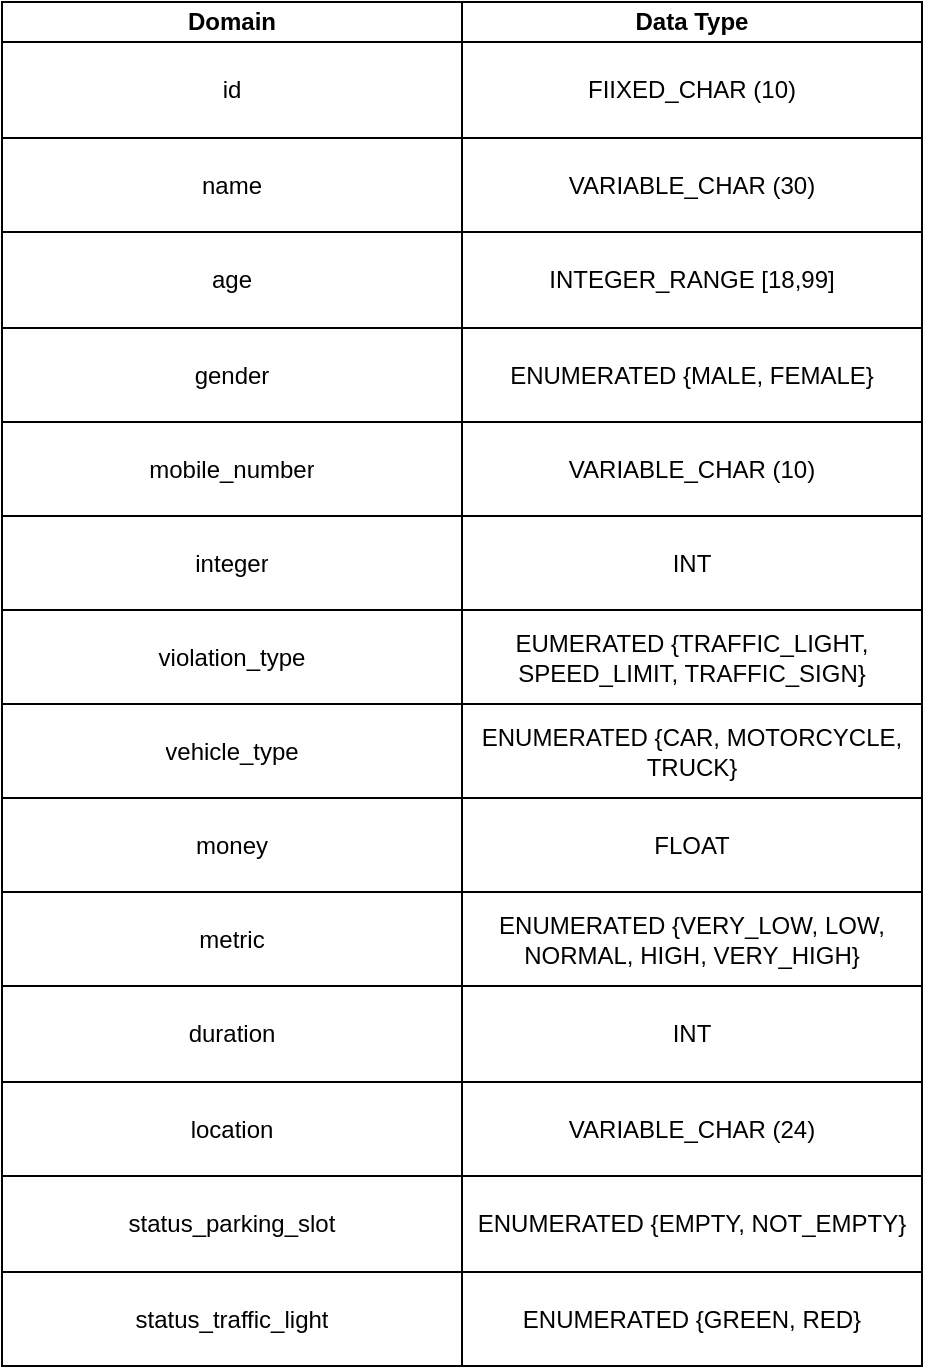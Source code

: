 <mxfile version="15.4.0" type="device" pages="3"><diagram id="o48mB5we5kzMIboen61E" name="Domains"><mxGraphModel dx="2062" dy="1223" grid="1" gridSize="10" guides="1" tooltips="1" connect="1" arrows="1" fold="1" page="1" pageScale="1" pageWidth="827" pageHeight="1169" math="0" shadow="0"><root><mxCell id="48gvTljza2SN53_okfwj-0"/><mxCell id="48gvTljza2SN53_okfwj-1" parent="48gvTljza2SN53_okfwj-0"/><mxCell id="8Z8xhAIf8XsP618VEylt-116" value="" style="shape=table;startSize=0;container=1;collapsible=0;childLayout=tableLayout;" parent="48gvTljza2SN53_okfwj-1" vertex="1"><mxGeometry x="100" y="120" width="460" height="682" as="geometry"/></mxCell><mxCell id="8Z8xhAIf8XsP618VEylt-117" value="" style="shape=partialRectangle;collapsible=0;dropTarget=0;pointerEvents=0;fillColor=none;top=0;left=0;bottom=0;right=0;points=[[0,0.5],[1,0.5]];portConstraint=eastwest;" parent="8Z8xhAIf8XsP618VEylt-116" vertex="1"><mxGeometry width="460" height="20" as="geometry"/></mxCell><mxCell id="8Z8xhAIf8XsP618VEylt-177" value="&lt;b&gt;Domain&lt;/b&gt;" style="shape=partialRectangle;html=1;whiteSpace=wrap;connectable=0;overflow=hidden;fillColor=none;top=0;left=0;bottom=0;right=0;pointerEvents=1;" parent="8Z8xhAIf8XsP618VEylt-117" vertex="1"><mxGeometry width="230" height="20" as="geometry"><mxRectangle width="230" height="20" as="alternateBounds"/></mxGeometry></mxCell><mxCell id="8Z8xhAIf8XsP618VEylt-118" value="&lt;b&gt;Data Type&lt;/b&gt;" style="shape=partialRectangle;html=1;whiteSpace=wrap;connectable=0;overflow=hidden;fillColor=none;top=0;left=0;bottom=0;right=0;pointerEvents=1;" parent="8Z8xhAIf8XsP618VEylt-117" vertex="1"><mxGeometry x="230" width="230" height="20" as="geometry"><mxRectangle width="230" height="20" as="alternateBounds"/></mxGeometry></mxCell><mxCell id="8Z8xhAIf8XsP618VEylt-120" value="" style="shape=partialRectangle;collapsible=0;dropTarget=0;pointerEvents=0;fillColor=none;top=0;left=0;bottom=0;right=0;points=[[0,0.5],[1,0.5]];portConstraint=eastwest;" parent="8Z8xhAIf8XsP618VEylt-116" vertex="1"><mxGeometry y="20" width="460" height="48" as="geometry"/></mxCell><mxCell id="8Z8xhAIf8XsP618VEylt-178" value="id" style="shape=partialRectangle;html=1;whiteSpace=wrap;connectable=0;overflow=hidden;fillColor=none;top=0;left=0;bottom=0;right=0;pointerEvents=1;" parent="8Z8xhAIf8XsP618VEylt-120" vertex="1"><mxGeometry width="230" height="48" as="geometry"><mxRectangle width="230" height="48" as="alternateBounds"/></mxGeometry></mxCell><mxCell id="8Z8xhAIf8XsP618VEylt-121" value="FIIXED_CHAR (10)" style="shape=partialRectangle;html=1;whiteSpace=wrap;connectable=0;overflow=hidden;fillColor=none;top=0;left=0;bottom=0;right=0;pointerEvents=1;" parent="8Z8xhAIf8XsP618VEylt-120" vertex="1"><mxGeometry x="230" width="230" height="48" as="geometry"><mxRectangle width="230" height="48" as="alternateBounds"/></mxGeometry></mxCell><mxCell id="8Z8xhAIf8XsP618VEylt-123" value="" style="shape=partialRectangle;collapsible=0;dropTarget=0;pointerEvents=0;fillColor=none;top=0;left=0;bottom=0;right=0;points=[[0,0.5],[1,0.5]];portConstraint=eastwest;" parent="8Z8xhAIf8XsP618VEylt-116" vertex="1"><mxGeometry y="68" width="460" height="47" as="geometry"/></mxCell><mxCell id="8Z8xhAIf8XsP618VEylt-179" value="name" style="shape=partialRectangle;html=1;whiteSpace=wrap;connectable=0;overflow=hidden;fillColor=none;top=0;left=0;bottom=0;right=0;pointerEvents=1;" parent="8Z8xhAIf8XsP618VEylt-123" vertex="1"><mxGeometry width="230" height="47" as="geometry"><mxRectangle width="230" height="47" as="alternateBounds"/></mxGeometry></mxCell><mxCell id="8Z8xhAIf8XsP618VEylt-124" value="VARIABLE_CHAR (30)" style="shape=partialRectangle;html=1;whiteSpace=wrap;connectable=0;overflow=hidden;fillColor=none;top=0;left=0;bottom=0;right=0;pointerEvents=1;" parent="8Z8xhAIf8XsP618VEylt-123" vertex="1"><mxGeometry x="230" width="230" height="47" as="geometry"><mxRectangle width="230" height="47" as="alternateBounds"/></mxGeometry></mxCell><mxCell id="8Z8xhAIf8XsP618VEylt-126" value="" style="shape=partialRectangle;collapsible=0;dropTarget=0;pointerEvents=0;fillColor=none;top=0;left=0;bottom=0;right=0;points=[[0,0.5],[1,0.5]];portConstraint=eastwest;" parent="8Z8xhAIf8XsP618VEylt-116" vertex="1"><mxGeometry y="115" width="460" height="48" as="geometry"/></mxCell><mxCell id="8Z8xhAIf8XsP618VEylt-180" value="age" style="shape=partialRectangle;html=1;whiteSpace=wrap;connectable=0;overflow=hidden;fillColor=none;top=0;left=0;bottom=0;right=0;pointerEvents=1;" parent="8Z8xhAIf8XsP618VEylt-126" vertex="1"><mxGeometry width="230" height="48" as="geometry"><mxRectangle width="230" height="48" as="alternateBounds"/></mxGeometry></mxCell><mxCell id="8Z8xhAIf8XsP618VEylt-127" value="INTEGER_RANGE [18,99]" style="shape=partialRectangle;html=1;whiteSpace=wrap;connectable=0;overflow=hidden;fillColor=none;top=0;left=0;bottom=0;right=0;pointerEvents=1;" parent="8Z8xhAIf8XsP618VEylt-126" vertex="1"><mxGeometry x="230" width="230" height="48" as="geometry"><mxRectangle width="230" height="48" as="alternateBounds"/></mxGeometry></mxCell><mxCell id="8Z8xhAIf8XsP618VEylt-129" value="" style="shape=partialRectangle;collapsible=0;dropTarget=0;pointerEvents=0;fillColor=none;top=0;left=0;bottom=0;right=0;points=[[0,0.5],[1,0.5]];portConstraint=eastwest;" parent="8Z8xhAIf8XsP618VEylt-116" vertex="1"><mxGeometry y="163" width="460" height="47" as="geometry"/></mxCell><mxCell id="8Z8xhAIf8XsP618VEylt-181" value="gender" style="shape=partialRectangle;html=1;whiteSpace=wrap;connectable=0;overflow=hidden;fillColor=none;top=0;left=0;bottom=0;right=0;pointerEvents=1;" parent="8Z8xhAIf8XsP618VEylt-129" vertex="1"><mxGeometry width="230" height="47" as="geometry"><mxRectangle width="230" height="47" as="alternateBounds"/></mxGeometry></mxCell><mxCell id="8Z8xhAIf8XsP618VEylt-130" value="ENUMERATED {MALE, FEMALE}" style="shape=partialRectangle;html=1;whiteSpace=wrap;connectable=0;overflow=hidden;fillColor=none;top=0;left=0;bottom=0;right=0;pointerEvents=1;" parent="8Z8xhAIf8XsP618VEylt-129" vertex="1"><mxGeometry x="230" width="230" height="47" as="geometry"><mxRectangle width="230" height="47" as="alternateBounds"/></mxGeometry></mxCell><mxCell id="E94D-IKtFMEEzHW0m8lD-0" style="shape=partialRectangle;collapsible=0;dropTarget=0;pointerEvents=0;fillColor=none;top=0;left=0;bottom=0;right=0;points=[[0,0.5],[1,0.5]];portConstraint=eastwest;" parent="8Z8xhAIf8XsP618VEylt-116" vertex="1"><mxGeometry y="210" width="460" height="47" as="geometry"/></mxCell><mxCell id="E94D-IKtFMEEzHW0m8lD-1" value="mobile_number" style="shape=partialRectangle;html=1;whiteSpace=wrap;connectable=0;overflow=hidden;fillColor=none;top=0;left=0;bottom=0;right=0;pointerEvents=1;" parent="E94D-IKtFMEEzHW0m8lD-0" vertex="1"><mxGeometry width="230" height="47" as="geometry"><mxRectangle width="230" height="47" as="alternateBounds"/></mxGeometry></mxCell><mxCell id="E94D-IKtFMEEzHW0m8lD-2" value="VARIABLE_CHAR (10)" style="shape=partialRectangle;html=1;whiteSpace=wrap;connectable=0;overflow=hidden;fillColor=none;top=0;left=0;bottom=0;right=0;pointerEvents=1;" parent="E94D-IKtFMEEzHW0m8lD-0" vertex="1"><mxGeometry x="230" width="230" height="47" as="geometry"><mxRectangle width="230" height="47" as="alternateBounds"/></mxGeometry></mxCell><mxCell id="8Z8xhAIf8XsP618VEylt-132" value="" style="shape=partialRectangle;collapsible=0;dropTarget=0;pointerEvents=0;fillColor=none;top=0;left=0;bottom=0;right=0;points=[[0,0.5],[1,0.5]];portConstraint=eastwest;" parent="8Z8xhAIf8XsP618VEylt-116" vertex="1"><mxGeometry y="257" width="460" height="47" as="geometry"/></mxCell><mxCell id="8Z8xhAIf8XsP618VEylt-182" value="integer" style="shape=partialRectangle;html=1;whiteSpace=wrap;connectable=0;overflow=hidden;fillColor=none;top=0;left=0;bottom=0;right=0;pointerEvents=1;" parent="8Z8xhAIf8XsP618VEylt-132" vertex="1"><mxGeometry width="230" height="47" as="geometry"><mxRectangle width="230" height="47" as="alternateBounds"/></mxGeometry></mxCell><mxCell id="8Z8xhAIf8XsP618VEylt-133" value="INT" style="shape=partialRectangle;html=1;whiteSpace=wrap;connectable=0;overflow=hidden;fillColor=none;top=0;left=0;bottom=0;right=0;pointerEvents=1;" parent="8Z8xhAIf8XsP618VEylt-132" vertex="1"><mxGeometry x="230" width="230" height="47" as="geometry"><mxRectangle width="230" height="47" as="alternateBounds"/></mxGeometry></mxCell><mxCell id="8Z8xhAIf8XsP618VEylt-135" value="" style="shape=partialRectangle;collapsible=0;dropTarget=0;pointerEvents=0;fillColor=none;top=0;left=0;bottom=0;right=0;points=[[0,0.5],[1,0.5]];portConstraint=eastwest;" parent="8Z8xhAIf8XsP618VEylt-116" vertex="1"><mxGeometry y="304" width="460" height="47" as="geometry"/></mxCell><mxCell id="8Z8xhAIf8XsP618VEylt-183" value="violation_type" style="shape=partialRectangle;html=1;whiteSpace=wrap;connectable=0;overflow=hidden;fillColor=none;top=0;left=0;bottom=0;right=0;pointerEvents=1;" parent="8Z8xhAIf8XsP618VEylt-135" vertex="1"><mxGeometry width="230" height="47" as="geometry"><mxRectangle width="230" height="47" as="alternateBounds"/></mxGeometry></mxCell><mxCell id="8Z8xhAIf8XsP618VEylt-136" value="&lt;span&gt;EUMERATED {TRAFFIC_LIGHT, SPEED_LIMIT, TRAFFIC_SIGN}&lt;/span&gt;" style="shape=partialRectangle;html=1;whiteSpace=wrap;connectable=0;overflow=hidden;fillColor=none;top=0;left=0;bottom=0;right=0;pointerEvents=1;" parent="8Z8xhAIf8XsP618VEylt-135" vertex="1"><mxGeometry x="230" width="230" height="47" as="geometry"><mxRectangle width="230" height="47" as="alternateBounds"/></mxGeometry></mxCell><mxCell id="7SXzjTpaK_ebWPUkbxbK-0" style="shape=partialRectangle;collapsible=0;dropTarget=0;pointerEvents=0;fillColor=none;top=0;left=0;bottom=0;right=0;points=[[0,0.5],[1,0.5]];portConstraint=eastwest;" parent="8Z8xhAIf8XsP618VEylt-116" vertex="1"><mxGeometry y="351" width="460" height="47" as="geometry"/></mxCell><mxCell id="7SXzjTpaK_ebWPUkbxbK-1" value="vehicle_type" style="shape=partialRectangle;html=1;whiteSpace=wrap;connectable=0;overflow=hidden;fillColor=none;top=0;left=0;bottom=0;right=0;pointerEvents=1;" parent="7SXzjTpaK_ebWPUkbxbK-0" vertex="1"><mxGeometry width="230" height="47" as="geometry"><mxRectangle width="230" height="47" as="alternateBounds"/></mxGeometry></mxCell><mxCell id="7SXzjTpaK_ebWPUkbxbK-2" value="ENUMERATED {CAR, MOTORCYCLE, TRUCK}" style="shape=partialRectangle;html=1;whiteSpace=wrap;connectable=0;overflow=hidden;fillColor=none;top=0;left=0;bottom=0;right=0;pointerEvents=1;" parent="7SXzjTpaK_ebWPUkbxbK-0" vertex="1"><mxGeometry x="230" width="230" height="47" as="geometry"><mxRectangle width="230" height="47" as="alternateBounds"/></mxGeometry></mxCell><mxCell id="8Z8xhAIf8XsP618VEylt-138" value="" style="shape=partialRectangle;collapsible=0;dropTarget=0;pointerEvents=0;fillColor=none;top=0;left=0;bottom=0;right=0;points=[[0,0.5],[1,0.5]];portConstraint=eastwest;" parent="8Z8xhAIf8XsP618VEylt-116" vertex="1"><mxGeometry y="398" width="460" height="47" as="geometry"/></mxCell><mxCell id="8Z8xhAIf8XsP618VEylt-184" value="money" style="shape=partialRectangle;html=1;whiteSpace=wrap;connectable=0;overflow=hidden;fillColor=none;top=0;left=0;bottom=0;right=0;pointerEvents=1;" parent="8Z8xhAIf8XsP618VEylt-138" vertex="1"><mxGeometry width="230" height="47" as="geometry"><mxRectangle width="230" height="47" as="alternateBounds"/></mxGeometry></mxCell><mxCell id="8Z8xhAIf8XsP618VEylt-139" value="FLOAT" style="shape=partialRectangle;html=1;whiteSpace=wrap;connectable=0;overflow=hidden;fillColor=none;top=0;left=0;bottom=0;right=0;pointerEvents=1;" parent="8Z8xhAIf8XsP618VEylt-138" vertex="1"><mxGeometry x="230" width="230" height="47" as="geometry"><mxRectangle width="230" height="47" as="alternateBounds"/></mxGeometry></mxCell><mxCell id="8Z8xhAIf8XsP618VEylt-141" value="" style="shape=partialRectangle;collapsible=0;dropTarget=0;pointerEvents=0;fillColor=none;top=0;left=0;bottom=0;right=0;points=[[0,0.5],[1,0.5]];portConstraint=eastwest;" parent="8Z8xhAIf8XsP618VEylt-116" vertex="1"><mxGeometry y="445" width="460" height="47" as="geometry"/></mxCell><mxCell id="8Z8xhAIf8XsP618VEylt-185" value="metric" style="shape=partialRectangle;html=1;whiteSpace=wrap;connectable=0;overflow=hidden;fillColor=none;top=0;left=0;bottom=0;right=0;pointerEvents=1;" parent="8Z8xhAIf8XsP618VEylt-141" vertex="1"><mxGeometry width="230" height="47" as="geometry"><mxRectangle width="230" height="47" as="alternateBounds"/></mxGeometry></mxCell><mxCell id="8Z8xhAIf8XsP618VEylt-142" value="ENUMERATED {VERY_LOW, LOW, NORMAL, HIGH, VERY_HIGH}" style="shape=partialRectangle;html=1;whiteSpace=wrap;connectable=0;overflow=hidden;fillColor=none;top=0;left=0;bottom=0;right=0;pointerEvents=1;" parent="8Z8xhAIf8XsP618VEylt-141" vertex="1"><mxGeometry x="230" width="230" height="47" as="geometry"><mxRectangle width="230" height="47" as="alternateBounds"/></mxGeometry></mxCell><mxCell id="8Z8xhAIf8XsP618VEylt-144" value="" style="shape=partialRectangle;collapsible=0;dropTarget=0;pointerEvents=0;fillColor=none;top=0;left=0;bottom=0;right=0;points=[[0,0.5],[1,0.5]];portConstraint=eastwest;" parent="8Z8xhAIf8XsP618VEylt-116" vertex="1"><mxGeometry y="492" width="460" height="48" as="geometry"/></mxCell><mxCell id="8Z8xhAIf8XsP618VEylt-186" value="duration" style="shape=partialRectangle;html=1;whiteSpace=wrap;connectable=0;overflow=hidden;fillColor=none;top=0;left=0;bottom=0;right=0;pointerEvents=1;" parent="8Z8xhAIf8XsP618VEylt-144" vertex="1"><mxGeometry width="230" height="48" as="geometry"><mxRectangle width="230" height="48" as="alternateBounds"/></mxGeometry></mxCell><mxCell id="8Z8xhAIf8XsP618VEylt-145" value="INT" style="shape=partialRectangle;html=1;whiteSpace=wrap;connectable=0;overflow=hidden;fillColor=none;top=0;left=0;bottom=0;right=0;pointerEvents=1;" parent="8Z8xhAIf8XsP618VEylt-144" vertex="1"><mxGeometry x="230" width="230" height="48" as="geometry"><mxRectangle width="230" height="48" as="alternateBounds"/></mxGeometry></mxCell><mxCell id="8Z8xhAIf8XsP618VEylt-147" value="" style="shape=partialRectangle;collapsible=0;dropTarget=0;pointerEvents=0;fillColor=none;top=0;left=0;bottom=0;right=0;points=[[0,0.5],[1,0.5]];portConstraint=eastwest;" parent="8Z8xhAIf8XsP618VEylt-116" vertex="1"><mxGeometry y="540" width="460" height="47" as="geometry"/></mxCell><mxCell id="8Z8xhAIf8XsP618VEylt-187" value="location" style="shape=partialRectangle;html=1;whiteSpace=wrap;connectable=0;overflow=hidden;fillColor=none;top=0;left=0;bottom=0;right=0;pointerEvents=1;" parent="8Z8xhAIf8XsP618VEylt-147" vertex="1"><mxGeometry width="230" height="47" as="geometry"><mxRectangle width="230" height="47" as="alternateBounds"/></mxGeometry></mxCell><mxCell id="8Z8xhAIf8XsP618VEylt-148" value="VARIABLE_CHAR (24)" style="shape=partialRectangle;html=1;whiteSpace=wrap;connectable=0;overflow=hidden;fillColor=none;top=0;left=0;bottom=0;right=0;pointerEvents=1;" parent="8Z8xhAIf8XsP618VEylt-147" vertex="1"><mxGeometry x="230" width="230" height="47" as="geometry"><mxRectangle width="230" height="47" as="alternateBounds"/></mxGeometry></mxCell><mxCell id="8Z8xhAIf8XsP618VEylt-150" value="" style="shape=partialRectangle;collapsible=0;dropTarget=0;pointerEvents=0;fillColor=none;top=0;left=0;bottom=0;right=0;points=[[0,0.5],[1,0.5]];portConstraint=eastwest;" parent="8Z8xhAIf8XsP618VEylt-116" vertex="1"><mxGeometry y="587" width="460" height="48" as="geometry"/></mxCell><mxCell id="8Z8xhAIf8XsP618VEylt-188" value="status_parking_slot" style="shape=partialRectangle;html=1;whiteSpace=wrap;connectable=0;overflow=hidden;fillColor=none;top=0;left=0;bottom=0;right=0;pointerEvents=1;" parent="8Z8xhAIf8XsP618VEylt-150" vertex="1"><mxGeometry width="230" height="48" as="geometry"><mxRectangle width="230" height="48" as="alternateBounds"/></mxGeometry></mxCell><mxCell id="8Z8xhAIf8XsP618VEylt-151" value="&lt;span&gt;ENUMERATED {EMPTY, NOT_EMPTY}&lt;/span&gt;" style="shape=partialRectangle;html=1;whiteSpace=wrap;connectable=0;overflow=hidden;fillColor=none;top=0;left=0;bottom=0;right=0;pointerEvents=1;" parent="8Z8xhAIf8XsP618VEylt-150" vertex="1"><mxGeometry x="230" width="230" height="48" as="geometry"><mxRectangle width="230" height="48" as="alternateBounds"/></mxGeometry></mxCell><mxCell id="8Z8xhAIf8XsP618VEylt-153" value="" style="shape=partialRectangle;collapsible=0;dropTarget=0;pointerEvents=0;fillColor=none;top=0;left=0;bottom=0;right=0;points=[[0,0.5],[1,0.5]];portConstraint=eastwest;" parent="8Z8xhAIf8XsP618VEylt-116" vertex="1"><mxGeometry y="635" width="460" height="47" as="geometry"/></mxCell><mxCell id="8Z8xhAIf8XsP618VEylt-189" value="status_traffic_light" style="shape=partialRectangle;html=1;whiteSpace=wrap;connectable=0;overflow=hidden;fillColor=none;top=0;left=0;bottom=0;right=0;pointerEvents=1;" parent="8Z8xhAIf8XsP618VEylt-153" vertex="1"><mxGeometry width="230" height="47" as="geometry"><mxRectangle width="230" height="47" as="alternateBounds"/></mxGeometry></mxCell><mxCell id="8Z8xhAIf8XsP618VEylt-154" value="&lt;span&gt;ENUMERATED {GREEN, RED}&lt;/span&gt;" style="shape=partialRectangle;html=1;whiteSpace=wrap;connectable=0;overflow=hidden;fillColor=none;top=0;left=0;bottom=0;right=0;pointerEvents=1;" parent="8Z8xhAIf8XsP618VEylt-153" vertex="1"><mxGeometry x="230" width="230" height="47" as="geometry"><mxRectangle width="230" height="47" as="alternateBounds"/></mxGeometry></mxCell></root></mxGraphModel></diagram><diagram id="vD7xz9xuDKNWbCkkUmp3" name="Relations"><mxGraphModel dx="2062" dy="2392" grid="1" gridSize="10" guides="1" tooltips="1" connect="1" arrows="1" fold="1" page="1" pageScale="1" pageWidth="827" pageHeight="1169" math="0" shadow="0"><root><mxCell id="dyG8cztH1jSKij0Q8tGM-0"/><mxCell id="dyG8cztH1jSKij0Q8tGM-1" parent="dyG8cztH1jSKij0Q8tGM-0"/><mxCell id="w2iYqTN6WAdTimiqH7Nj-110" value="User" style="shape=table;startSize=30;container=1;collapsible=0;childLayout=tableLayout;labelBorderColor=none;labelBackgroundColor=none;fontStyle=1" parent="dyG8cztH1jSKij0Q8tGM-1" vertex="1"><mxGeometry x="40" y="-1150" width="320" height="550" as="geometry"/></mxCell><mxCell id="w2iYqTN6WAdTimiqH7Nj-111" value="" style="shape=partialRectangle;collapsible=0;dropTarget=0;pointerEvents=0;fillColor=none;top=0;left=0;bottom=0;right=0;points=[[0,0.5],[1,0.5]];portConstraint=eastwest;" parent="w2iYqTN6WAdTimiqH7Nj-110" vertex="1"><mxGeometry y="30" width="320" height="30" as="geometry"/></mxCell><mxCell id="w2iYqTN6WAdTimiqH7Nj-112" value="&lt;b&gt;attributes :&lt;/b&gt;" style="shape=partialRectangle;html=1;whiteSpace=wrap;connectable=0;overflow=hidden;fillColor=none;top=0;left=0;bottom=0;right=0;pointerEvents=1;align=center;" parent="w2iYqTN6WAdTimiqH7Nj-111" vertex="1"><mxGeometry width="160" height="30" as="geometry"><mxRectangle width="160" height="30" as="alternateBounds"/></mxGeometry></mxCell><mxCell id="w2iYqTN6WAdTimiqH7Nj-113" value="" style="shape=partialRectangle;html=1;whiteSpace=wrap;connectable=0;overflow=hidden;fillColor=none;top=0;left=0;bottom=0;right=0;pointerEvents=1;" parent="w2iYqTN6WAdTimiqH7Nj-111" vertex="1"><mxGeometry x="160" width="160" height="30" as="geometry"><mxRectangle width="160" height="30" as="alternateBounds"/></mxGeometry></mxCell><mxCell id="w2iYqTN6WAdTimiqH7Nj-114" value="" style="shape=partialRectangle;collapsible=0;dropTarget=0;pointerEvents=0;fillColor=none;top=0;left=0;bottom=0;right=0;points=[[0,0.5],[1,0.5]];portConstraint=eastwest;" parent="w2iYqTN6WAdTimiqH7Nj-110" vertex="1"><mxGeometry y="60" width="320" height="40" as="geometry"/></mxCell><mxCell id="w2iYqTN6WAdTimiqH7Nj-115" value="&lt;b&gt;Name&lt;/b&gt;" style="shape=partialRectangle;html=1;whiteSpace=wrap;connectable=0;overflow=hidden;fillColor=none;top=0;left=0;bottom=0;right=0;pointerEvents=1;" parent="w2iYqTN6WAdTimiqH7Nj-114" vertex="1"><mxGeometry width="160" height="40" as="geometry"><mxRectangle width="160" height="40" as="alternateBounds"/></mxGeometry></mxCell><mxCell id="w2iYqTN6WAdTimiqH7Nj-116" value="&lt;b&gt;Domain&lt;/b&gt;" style="shape=partialRectangle;html=1;whiteSpace=wrap;connectable=0;overflow=hidden;fillColor=none;top=0;left=0;bottom=0;right=0;pointerEvents=1;" parent="w2iYqTN6WAdTimiqH7Nj-114" vertex="1"><mxGeometry x="160" width="160" height="40" as="geometry"><mxRectangle width="160" height="40" as="alternateBounds"/></mxGeometry></mxCell><mxCell id="w2iYqTN6WAdTimiqH7Nj-117" value="" style="shape=partialRectangle;collapsible=0;dropTarget=0;pointerEvents=0;fillColor=none;top=0;left=0;bottom=0;right=0;points=[[0,0.5],[1,0.5]];portConstraint=eastwest;" parent="w2iYqTN6WAdTimiqH7Nj-110" vertex="1"><mxGeometry y="100" width="320" height="60" as="geometry"/></mxCell><mxCell id="w2iYqTN6WAdTimiqH7Nj-118" value="id" style="shape=partialRectangle;html=1;whiteSpace=wrap;connectable=0;overflow=hidden;fillColor=none;top=0;left=0;bottom=0;right=0;pointerEvents=1;" parent="w2iYqTN6WAdTimiqH7Nj-117" vertex="1"><mxGeometry width="160" height="60" as="geometry"><mxRectangle width="160" height="60" as="alternateBounds"/></mxGeometry></mxCell><mxCell id="w2iYqTN6WAdTimiqH7Nj-119" value="id" style="shape=partialRectangle;html=1;whiteSpace=wrap;connectable=0;overflow=hidden;fillColor=none;top=0;left=0;bottom=0;right=0;pointerEvents=1;" parent="w2iYqTN6WAdTimiqH7Nj-117" vertex="1"><mxGeometry x="160" width="160" height="60" as="geometry"><mxRectangle width="160" height="60" as="alternateBounds"/></mxGeometry></mxCell><mxCell id="w2iYqTN6WAdTimiqH7Nj-120" value="" style="shape=partialRectangle;collapsible=0;dropTarget=0;pointerEvents=0;fillColor=none;top=0;left=0;bottom=0;right=0;points=[[0,0.5],[1,0.5]];portConstraint=eastwest;" parent="w2iYqTN6WAdTimiqH7Nj-110" vertex="1"><mxGeometry y="160" width="320" height="60" as="geometry"/></mxCell><mxCell id="w2iYqTN6WAdTimiqH7Nj-121" value="name" style="shape=partialRectangle;html=1;whiteSpace=wrap;connectable=0;overflow=hidden;fillColor=none;top=0;left=0;bottom=0;right=0;pointerEvents=1;" parent="w2iYqTN6WAdTimiqH7Nj-120" vertex="1"><mxGeometry width="160" height="60" as="geometry"><mxRectangle width="160" height="60" as="alternateBounds"/></mxGeometry></mxCell><mxCell id="w2iYqTN6WAdTimiqH7Nj-122" value="name" style="shape=partialRectangle;html=1;whiteSpace=wrap;connectable=0;overflow=hidden;fillColor=none;top=0;left=0;bottom=0;right=0;pointerEvents=1;" parent="w2iYqTN6WAdTimiqH7Nj-120" vertex="1"><mxGeometry x="160" width="160" height="60" as="geometry"><mxRectangle width="160" height="60" as="alternateBounds"/></mxGeometry></mxCell><mxCell id="w2iYqTN6WAdTimiqH7Nj-123" value="" style="shape=partialRectangle;collapsible=0;dropTarget=0;pointerEvents=0;fillColor=none;top=0;left=0;bottom=0;right=0;points=[[0,0.5],[1,0.5]];portConstraint=eastwest;" parent="w2iYqTN6WAdTimiqH7Nj-110" vertex="1"><mxGeometry y="220" width="320" height="60" as="geometry"/></mxCell><mxCell id="w2iYqTN6WAdTimiqH7Nj-124" value="age" style="shape=partialRectangle;html=1;whiteSpace=wrap;connectable=0;overflow=hidden;fillColor=none;top=0;left=0;bottom=0;right=0;pointerEvents=1;" parent="w2iYqTN6WAdTimiqH7Nj-123" vertex="1"><mxGeometry width="160" height="60" as="geometry"><mxRectangle width="160" height="60" as="alternateBounds"/></mxGeometry></mxCell><mxCell id="w2iYqTN6WAdTimiqH7Nj-125" value="age" style="shape=partialRectangle;html=1;whiteSpace=wrap;connectable=0;overflow=hidden;fillColor=none;top=0;left=0;bottom=0;right=0;pointerEvents=1;" parent="w2iYqTN6WAdTimiqH7Nj-123" vertex="1"><mxGeometry x="160" width="160" height="60" as="geometry"><mxRectangle width="160" height="60" as="alternateBounds"/></mxGeometry></mxCell><mxCell id="w2iYqTN6WAdTimiqH7Nj-126" value="" style="shape=partialRectangle;collapsible=0;dropTarget=0;pointerEvents=0;fillColor=none;top=0;left=0;bottom=0;right=0;points=[[0,0.5],[1,0.5]];portConstraint=eastwest;" parent="w2iYqTN6WAdTimiqH7Nj-110" vertex="1"><mxGeometry y="280" width="320" height="60" as="geometry"/></mxCell><mxCell id="w2iYqTN6WAdTimiqH7Nj-127" value="gender" style="shape=partialRectangle;html=1;whiteSpace=wrap;connectable=0;overflow=hidden;fillColor=none;top=0;left=0;bottom=0;right=0;pointerEvents=1;" parent="w2iYqTN6WAdTimiqH7Nj-126" vertex="1"><mxGeometry width="160" height="60" as="geometry"><mxRectangle width="160" height="60" as="alternateBounds"/></mxGeometry></mxCell><mxCell id="w2iYqTN6WAdTimiqH7Nj-128" value="gender" style="shape=partialRectangle;html=1;whiteSpace=wrap;connectable=0;overflow=hidden;fillColor=none;top=0;left=0;bottom=0;right=0;pointerEvents=1;" parent="w2iYqTN6WAdTimiqH7Nj-126" vertex="1"><mxGeometry x="160" width="160" height="60" as="geometry"><mxRectangle width="160" height="60" as="alternateBounds"/></mxGeometry></mxCell><mxCell id="w2iYqTN6WAdTimiqH7Nj-129" value="" style="shape=partialRectangle;collapsible=0;dropTarget=0;pointerEvents=0;fillColor=none;top=0;left=0;bottom=0;right=0;points=[[0,0.5],[1,0.5]];portConstraint=eastwest;" parent="w2iYqTN6WAdTimiqH7Nj-110" vertex="1"><mxGeometry y="340" width="320" height="60" as="geometry"/></mxCell><mxCell id="w2iYqTN6WAdTimiqH7Nj-130" value="mobile_number" style="shape=partialRectangle;html=1;whiteSpace=wrap;connectable=0;overflow=hidden;fillColor=none;top=0;left=0;bottom=0;right=0;pointerEvents=1;" parent="w2iYqTN6WAdTimiqH7Nj-129" vertex="1"><mxGeometry width="160" height="60" as="geometry"><mxRectangle width="160" height="60" as="alternateBounds"/></mxGeometry></mxCell><mxCell id="w2iYqTN6WAdTimiqH7Nj-131" value="mobile_number" style="shape=partialRectangle;html=1;whiteSpace=wrap;connectable=0;overflow=hidden;fillColor=none;top=0;left=0;bottom=0;right=0;pointerEvents=1;" parent="w2iYqTN6WAdTimiqH7Nj-129" vertex="1"><mxGeometry x="160" width="160" height="60" as="geometry"><mxRectangle width="160" height="60" as="alternateBounds"/></mxGeometry></mxCell><mxCell id="w2iYqTN6WAdTimiqH7Nj-132" value="" style="shape=partialRectangle;collapsible=0;dropTarget=0;pointerEvents=0;fillColor=none;top=0;left=0;bottom=0;right=0;points=[[0,0.5],[1,0.5]];portConstraint=eastwest;" parent="w2iYqTN6WAdTimiqH7Nj-110" vertex="1"><mxGeometry y="400" width="320" height="30" as="geometry"/></mxCell><mxCell id="w2iYqTN6WAdTimiqH7Nj-133" value="&lt;b&gt;constraints :&lt;/b&gt;" style="shape=partialRectangle;html=1;whiteSpace=wrap;connectable=0;overflow=hidden;fillColor=none;top=0;left=0;bottom=0;right=0;pointerEvents=1;" parent="w2iYqTN6WAdTimiqH7Nj-132" vertex="1"><mxGeometry width="160" height="30" as="geometry"><mxRectangle width="160" height="30" as="alternateBounds"/></mxGeometry></mxCell><mxCell id="w2iYqTN6WAdTimiqH7Nj-134" value="" style="shape=partialRectangle;html=1;whiteSpace=wrap;connectable=0;overflow=hidden;fillColor=none;top=0;left=0;bottom=0;right=0;pointerEvents=1;" parent="w2iYqTN6WAdTimiqH7Nj-132" vertex="1"><mxGeometry x="160" width="160" height="30" as="geometry"><mxRectangle width="160" height="30" as="alternateBounds"/></mxGeometry></mxCell><mxCell id="w2iYqTN6WAdTimiqH7Nj-135" value="" style="shape=partialRectangle;collapsible=0;dropTarget=0;pointerEvents=0;fillColor=none;top=0;left=0;bottom=0;right=0;points=[[0,0.5],[1,0.5]];portConstraint=eastwest;" parent="w2iYqTN6WAdTimiqH7Nj-110" vertex="1"><mxGeometry y="430" width="320" height="60" as="geometry"/></mxCell><mxCell id="w2iYqTN6WAdTimiqH7Nj-136" value="Primary Key" style="shape=partialRectangle;html=1;whiteSpace=wrap;connectable=0;overflow=hidden;fillColor=none;top=0;left=0;bottom=0;right=0;pointerEvents=1;" parent="w2iYqTN6WAdTimiqH7Nj-135" vertex="1"><mxGeometry width="160" height="60" as="geometry"><mxRectangle width="160" height="60" as="alternateBounds"/></mxGeometry></mxCell><mxCell id="w2iYqTN6WAdTimiqH7Nj-137" value="id" style="shape=partialRectangle;html=1;whiteSpace=wrap;connectable=0;overflow=hidden;fillColor=none;top=0;left=0;bottom=0;right=0;pointerEvents=1;" parent="w2iYqTN6WAdTimiqH7Nj-135" vertex="1"><mxGeometry x="160" width="160" height="60" as="geometry"><mxRectangle width="160" height="60" as="alternateBounds"/></mxGeometry></mxCell><mxCell id="w2iYqTN6WAdTimiqH7Nj-138" value="" style="shape=partialRectangle;collapsible=0;dropTarget=0;pointerEvents=0;fillColor=none;top=0;left=0;bottom=0;right=0;points=[[0,0.5],[1,0.5]];portConstraint=eastwest;" parent="w2iYqTN6WAdTimiqH7Nj-110" vertex="1"><mxGeometry y="490" width="320" height="60" as="geometry"/></mxCell><mxCell id="w2iYqTN6WAdTimiqH7Nj-139" value="Foreign Key" style="shape=partialRectangle;html=1;whiteSpace=wrap;connectable=0;overflow=hidden;fillColor=none;top=0;left=0;bottom=0;right=0;pointerEvents=1;" parent="w2iYqTN6WAdTimiqH7Nj-138" vertex="1"><mxGeometry width="160" height="60" as="geometry"><mxRectangle width="160" height="60" as="alternateBounds"/></mxGeometry></mxCell><mxCell id="w2iYqTN6WAdTimiqH7Nj-140" value="-" style="shape=partialRectangle;html=1;whiteSpace=wrap;connectable=0;overflow=hidden;fillColor=none;top=0;left=0;bottom=0;right=0;pointerEvents=1;" parent="w2iYqTN6WAdTimiqH7Nj-138" vertex="1"><mxGeometry x="160" width="160" height="60" as="geometry"><mxRectangle width="160" height="60" as="alternateBounds"/></mxGeometry></mxCell><mxCell id="SmGaRJZc1fRCqjlY4akP-0" value="Violation" style="shape=table;startSize=30;container=1;collapsible=0;childLayout=tableLayout;fontStyle=1" parent="dyG8cztH1jSKij0Q8tGM-1" vertex="1"><mxGeometry x="440" y="-1160" width="280" height="490" as="geometry"/></mxCell><mxCell id="SmGaRJZc1fRCqjlY4akP-1" value="" style="shape=partialRectangle;collapsible=0;dropTarget=0;pointerEvents=0;fillColor=none;top=0;left=0;bottom=0;right=0;points=[[0,0.5],[1,0.5]];portConstraint=eastwest;" parent="SmGaRJZc1fRCqjlY4akP-0" vertex="1"><mxGeometry y="30" width="280" height="30" as="geometry"/></mxCell><mxCell id="SmGaRJZc1fRCqjlY4akP-2" value="&lt;b&gt;attributes :&lt;/b&gt;" style="shape=partialRectangle;html=1;whiteSpace=wrap;connectable=0;overflow=hidden;fillColor=none;top=0;left=0;bottom=0;right=0;pointerEvents=1;" parent="SmGaRJZc1fRCqjlY4akP-1" vertex="1"><mxGeometry width="140" height="30" as="geometry"><mxRectangle width="140" height="30" as="alternateBounds"/></mxGeometry></mxCell><mxCell id="SmGaRJZc1fRCqjlY4akP-3" value="" style="shape=partialRectangle;html=1;whiteSpace=wrap;connectable=0;overflow=hidden;fillColor=none;top=0;left=0;bottom=0;right=0;pointerEvents=1;" parent="SmGaRJZc1fRCqjlY4akP-1" vertex="1"><mxGeometry x="140" width="140" height="30" as="geometry"><mxRectangle width="140" height="30" as="alternateBounds"/></mxGeometry></mxCell><mxCell id="SmGaRJZc1fRCqjlY4akP-4" value="" style="shape=partialRectangle;collapsible=0;dropTarget=0;pointerEvents=0;fillColor=none;top=0;left=0;bottom=0;right=0;points=[[0,0.5],[1,0.5]];portConstraint=eastwest;" parent="SmGaRJZc1fRCqjlY4akP-0" vertex="1"><mxGeometry y="60" width="280" height="40" as="geometry"/></mxCell><mxCell id="SmGaRJZc1fRCqjlY4akP-5" value="&lt;b&gt;Name&lt;/b&gt;" style="shape=partialRectangle;html=1;whiteSpace=wrap;connectable=0;overflow=hidden;fillColor=none;top=0;left=0;bottom=0;right=0;pointerEvents=1;" parent="SmGaRJZc1fRCqjlY4akP-4" vertex="1"><mxGeometry width="140" height="40" as="geometry"><mxRectangle width="140" height="40" as="alternateBounds"/></mxGeometry></mxCell><mxCell id="SmGaRJZc1fRCqjlY4akP-6" value="&lt;b&gt;Domain&lt;/b&gt;" style="shape=partialRectangle;html=1;whiteSpace=wrap;connectable=0;overflow=hidden;fillColor=none;top=0;left=0;bottom=0;right=0;pointerEvents=1;" parent="SmGaRJZc1fRCqjlY4akP-4" vertex="1"><mxGeometry x="140" width="140" height="40" as="geometry"><mxRectangle width="140" height="40" as="alternateBounds"/></mxGeometry></mxCell><mxCell id="SmGaRJZc1fRCqjlY4akP-7" value="" style="shape=partialRectangle;collapsible=0;dropTarget=0;pointerEvents=0;fillColor=none;top=0;left=0;bottom=0;right=0;points=[[0,0.5],[1,0.5]];portConstraint=eastwest;" parent="SmGaRJZc1fRCqjlY4akP-0" vertex="1"><mxGeometry y="100" width="280" height="60" as="geometry"/></mxCell><mxCell id="SmGaRJZc1fRCqjlY4akP-8" value="id" style="shape=partialRectangle;html=1;whiteSpace=wrap;connectable=0;overflow=hidden;fillColor=none;top=0;left=0;bottom=0;right=0;pointerEvents=1;" parent="SmGaRJZc1fRCqjlY4akP-7" vertex="1"><mxGeometry width="140" height="60" as="geometry"><mxRectangle width="140" height="60" as="alternateBounds"/></mxGeometry></mxCell><mxCell id="SmGaRJZc1fRCqjlY4akP-9" value="id" style="shape=partialRectangle;html=1;whiteSpace=wrap;connectable=0;overflow=hidden;fillColor=none;top=0;left=0;bottom=0;right=0;pointerEvents=1;" parent="SmGaRJZc1fRCqjlY4akP-7" vertex="1"><mxGeometry x="140" width="140" height="60" as="geometry"><mxRectangle width="140" height="60" as="alternateBounds"/></mxGeometry></mxCell><mxCell id="SmGaRJZc1fRCqjlY4akP-10" value="" style="shape=partialRectangle;collapsible=0;dropTarget=0;pointerEvents=0;fillColor=none;top=0;left=0;bottom=0;right=0;points=[[0,0.5],[1,0.5]];portConstraint=eastwest;" parent="SmGaRJZc1fRCqjlY4akP-0" vertex="1"><mxGeometry y="160" width="280" height="60" as="geometry"/></mxCell><mxCell id="SmGaRJZc1fRCqjlY4akP-11" value="type" style="shape=partialRectangle;html=1;whiteSpace=wrap;connectable=0;overflow=hidden;fillColor=none;top=0;left=0;bottom=0;right=0;pointerEvents=1;" parent="SmGaRJZc1fRCqjlY4akP-10" vertex="1"><mxGeometry width="140" height="60" as="geometry"><mxRectangle width="140" height="60" as="alternateBounds"/></mxGeometry></mxCell><mxCell id="SmGaRJZc1fRCqjlY4akP-12" value="violation_type" style="shape=partialRectangle;html=1;whiteSpace=wrap;connectable=0;overflow=hidden;fillColor=none;top=0;left=0;bottom=0;right=0;pointerEvents=1;" parent="SmGaRJZc1fRCqjlY4akP-10" vertex="1"><mxGeometry x="140" width="140" height="60" as="geometry"><mxRectangle width="140" height="60" as="alternateBounds"/></mxGeometry></mxCell><mxCell id="SmGaRJZc1fRCqjlY4akP-13" value="" style="shape=partialRectangle;collapsible=0;dropTarget=0;pointerEvents=0;fillColor=none;top=0;left=0;bottom=0;right=0;points=[[0,0.5],[1,0.5]];portConstraint=eastwest;" parent="SmGaRJZc1fRCqjlY4akP-0" vertex="1"><mxGeometry y="220" width="280" height="60" as="geometry"/></mxCell><mxCell id="SmGaRJZc1fRCqjlY4akP-14" value="fee" style="shape=partialRectangle;html=1;whiteSpace=wrap;connectable=0;overflow=hidden;fillColor=none;top=0;left=0;bottom=0;right=0;pointerEvents=1;" parent="SmGaRJZc1fRCqjlY4akP-13" vertex="1"><mxGeometry width="140" height="60" as="geometry"><mxRectangle width="140" height="60" as="alternateBounds"/></mxGeometry></mxCell><mxCell id="SmGaRJZc1fRCqjlY4akP-15" value="money" style="shape=partialRectangle;html=1;whiteSpace=wrap;connectable=0;overflow=hidden;fillColor=none;top=0;left=0;bottom=0;right=0;pointerEvents=1;" parent="SmGaRJZc1fRCqjlY4akP-13" vertex="1"><mxGeometry x="140" width="140" height="60" as="geometry"><mxRectangle width="140" height="60" as="alternateBounds"/></mxGeometry></mxCell><mxCell id="SmGaRJZc1fRCqjlY4akP-16" value="" style="shape=partialRectangle;collapsible=0;dropTarget=0;pointerEvents=0;fillColor=none;top=0;left=0;bottom=0;right=0;points=[[0,0.5],[1,0.5]];portConstraint=eastwest;" parent="SmGaRJZc1fRCqjlY4akP-0" vertex="1"><mxGeometry y="280" width="280" height="60" as="geometry"/></mxCell><mxCell id="SmGaRJZc1fRCqjlY4akP-17" value="user_id" style="shape=partialRectangle;html=1;whiteSpace=wrap;connectable=0;overflow=hidden;fillColor=none;top=0;left=0;bottom=0;right=0;pointerEvents=1;" parent="SmGaRJZc1fRCqjlY4akP-16" vertex="1"><mxGeometry width="140" height="60" as="geometry"><mxRectangle width="140" height="60" as="alternateBounds"/></mxGeometry></mxCell><mxCell id="SmGaRJZc1fRCqjlY4akP-18" value="id" style="shape=partialRectangle;html=1;whiteSpace=wrap;connectable=0;overflow=hidden;fillColor=none;top=0;left=0;bottom=0;right=0;pointerEvents=1;" parent="SmGaRJZc1fRCqjlY4akP-16" vertex="1"><mxGeometry x="140" width="140" height="60" as="geometry"><mxRectangle width="140" height="60" as="alternateBounds"/></mxGeometry></mxCell><mxCell id="SmGaRJZc1fRCqjlY4akP-19" value="" style="shape=partialRectangle;collapsible=0;dropTarget=0;pointerEvents=0;fillColor=none;top=0;left=0;bottom=0;right=0;points=[[0,0.5],[1,0.5]];portConstraint=eastwest;" parent="SmGaRJZc1fRCqjlY4akP-0" vertex="1"><mxGeometry y="340" width="280" height="30" as="geometry"/></mxCell><mxCell id="SmGaRJZc1fRCqjlY4akP-20" value="&lt;b&gt;constraints :&lt;/b&gt;" style="shape=partialRectangle;html=1;whiteSpace=wrap;connectable=0;overflow=hidden;fillColor=none;top=0;left=0;bottom=0;right=0;pointerEvents=1;" parent="SmGaRJZc1fRCqjlY4akP-19" vertex="1"><mxGeometry width="140" height="30" as="geometry"><mxRectangle width="140" height="30" as="alternateBounds"/></mxGeometry></mxCell><mxCell id="SmGaRJZc1fRCqjlY4akP-21" value="" style="shape=partialRectangle;html=1;whiteSpace=wrap;connectable=0;overflow=hidden;fillColor=none;top=0;left=0;bottom=0;right=0;pointerEvents=1;" parent="SmGaRJZc1fRCqjlY4akP-19" vertex="1"><mxGeometry x="140" width="140" height="30" as="geometry"><mxRectangle width="140" height="30" as="alternateBounds"/></mxGeometry></mxCell><mxCell id="SmGaRJZc1fRCqjlY4akP-22" value="" style="shape=partialRectangle;collapsible=0;dropTarget=0;pointerEvents=0;fillColor=none;top=0;left=0;bottom=0;right=0;points=[[0,0.5],[1,0.5]];portConstraint=eastwest;" parent="SmGaRJZc1fRCqjlY4akP-0" vertex="1"><mxGeometry y="370" width="280" height="60" as="geometry"/></mxCell><mxCell id="SmGaRJZc1fRCqjlY4akP-23" value="Primary Key" style="shape=partialRectangle;html=1;whiteSpace=wrap;connectable=0;overflow=hidden;fillColor=none;top=0;left=0;bottom=0;right=0;pointerEvents=1;" parent="SmGaRJZc1fRCqjlY4akP-22" vertex="1"><mxGeometry width="140" height="60" as="geometry"><mxRectangle width="140" height="60" as="alternateBounds"/></mxGeometry></mxCell><mxCell id="SmGaRJZc1fRCqjlY4akP-24" value="id &amp;amp; user_id" style="shape=partialRectangle;html=1;whiteSpace=wrap;connectable=0;overflow=hidden;fillColor=none;top=0;left=0;bottom=0;right=0;pointerEvents=1;" parent="SmGaRJZc1fRCqjlY4akP-22" vertex="1"><mxGeometry x="140" width="140" height="60" as="geometry"><mxRectangle width="140" height="60" as="alternateBounds"/></mxGeometry></mxCell><mxCell id="SmGaRJZc1fRCqjlY4akP-25" value="" style="shape=partialRectangle;collapsible=0;dropTarget=0;pointerEvents=0;fillColor=none;top=0;left=0;bottom=0;right=0;points=[[0,0.5],[1,0.5]];portConstraint=eastwest;" parent="SmGaRJZc1fRCqjlY4akP-0" vertex="1"><mxGeometry y="430" width="280" height="60" as="geometry"/></mxCell><mxCell id="SmGaRJZc1fRCqjlY4akP-26" value="Foreign Key" style="shape=partialRectangle;html=1;whiteSpace=wrap;connectable=0;overflow=hidden;fillColor=none;top=0;left=0;bottom=0;right=0;pointerEvents=1;" parent="SmGaRJZc1fRCqjlY4akP-25" vertex="1"><mxGeometry width="140" height="60" as="geometry"><mxRectangle width="140" height="60" as="alternateBounds"/></mxGeometry></mxCell><mxCell id="SmGaRJZc1fRCqjlY4akP-27" value="user_id ~&amp;gt; User" style="shape=partialRectangle;html=1;whiteSpace=wrap;connectable=0;overflow=hidden;fillColor=none;top=0;left=0;bottom=0;right=0;pointerEvents=1;" parent="SmGaRJZc1fRCqjlY4akP-25" vertex="1"><mxGeometry x="140" width="140" height="60" as="geometry"><mxRectangle width="140" height="60" as="alternateBounds"/></mxGeometry></mxCell><mxCell id="riZt5XbRAWRcqQY-yjc2-0" value="Vehicle" style="shape=table;startSize=30;container=1;collapsible=0;childLayout=tableLayout;labelBackgroundColor=none;labelBorderColor=none;align=center;fontStyle=1" parent="dyG8cztH1jSKij0Q8tGM-1" vertex="1"><mxGeometry x="40" y="-560" width="320" height="820" as="geometry"/></mxCell><mxCell id="riZt5XbRAWRcqQY-yjc2-1" value="" style="shape=partialRectangle;collapsible=0;dropTarget=0;pointerEvents=0;fillColor=none;top=0;left=0;bottom=0;right=0;points=[[0,0.5],[1,0.5]];portConstraint=eastwest;labelBackgroundColor=none;labelBorderColor=none;align=center;" parent="riZt5XbRAWRcqQY-yjc2-0" vertex="1"><mxGeometry y="30" width="320" height="36" as="geometry"/></mxCell><mxCell id="riZt5XbRAWRcqQY-yjc2-2" value="&lt;b&gt;attribute :&lt;/b&gt;" style="shape=partialRectangle;html=1;whiteSpace=wrap;connectable=0;overflow=hidden;fillColor=none;top=0;left=0;bottom=0;right=0;pointerEvents=1;labelBackgroundColor=none;labelBorderColor=none;align=center;" parent="riZt5XbRAWRcqQY-yjc2-1" vertex="1"><mxGeometry width="160" height="36" as="geometry"><mxRectangle width="160" height="36" as="alternateBounds"/></mxGeometry></mxCell><mxCell id="riZt5XbRAWRcqQY-yjc2-3" value="" style="shape=partialRectangle;html=1;whiteSpace=wrap;connectable=0;overflow=hidden;fillColor=none;top=0;left=0;bottom=0;right=0;pointerEvents=1;labelBackgroundColor=none;labelBorderColor=none;align=center;" parent="riZt5XbRAWRcqQY-yjc2-1" vertex="1"><mxGeometry x="160" width="160" height="36" as="geometry"><mxRectangle width="160" height="36" as="alternateBounds"/></mxGeometry></mxCell><mxCell id="riZt5XbRAWRcqQY-yjc2-4" value="" style="shape=partialRectangle;collapsible=0;dropTarget=0;pointerEvents=0;fillColor=none;top=0;left=0;bottom=0;right=0;points=[[0,0.5],[1,0.5]];portConstraint=eastwest;labelBackgroundColor=none;labelBorderColor=none;align=center;" parent="riZt5XbRAWRcqQY-yjc2-0" vertex="1"><mxGeometry y="66" width="320" height="44" as="geometry"/></mxCell><mxCell id="riZt5XbRAWRcqQY-yjc2-5" value="&lt;b&gt;Name&lt;/b&gt;" style="shape=partialRectangle;html=1;whiteSpace=wrap;connectable=0;overflow=hidden;fillColor=none;top=0;left=0;bottom=0;right=0;pointerEvents=1;labelBackgroundColor=none;labelBorderColor=none;align=center;" parent="riZt5XbRAWRcqQY-yjc2-4" vertex="1"><mxGeometry width="160" height="44" as="geometry"><mxRectangle width="160" height="44" as="alternateBounds"/></mxGeometry></mxCell><mxCell id="riZt5XbRAWRcqQY-yjc2-6" value="&lt;b&gt;Domain&lt;/b&gt;" style="shape=partialRectangle;html=1;whiteSpace=wrap;connectable=0;overflow=hidden;fillColor=none;top=0;left=0;bottom=0;right=0;pointerEvents=1;labelBackgroundColor=none;labelBorderColor=none;align=center;" parent="riZt5XbRAWRcqQY-yjc2-4" vertex="1"><mxGeometry x="160" width="160" height="44" as="geometry"><mxRectangle width="160" height="44" as="alternateBounds"/></mxGeometry></mxCell><mxCell id="riZt5XbRAWRcqQY-yjc2-7" value="" style="shape=partialRectangle;collapsible=0;dropTarget=0;pointerEvents=0;fillColor=none;top=0;left=0;bottom=0;right=0;points=[[0,0.5],[1,0.5]];portConstraint=eastwest;labelBackgroundColor=none;labelBorderColor=none;align=center;" parent="riZt5XbRAWRcqQY-yjc2-0" vertex="1"><mxGeometry y="110" width="320" height="75" as="geometry"/></mxCell><mxCell id="riZt5XbRAWRcqQY-yjc2-8" value="licence_plate" style="shape=partialRectangle;html=1;whiteSpace=wrap;connectable=0;overflow=hidden;fillColor=none;top=0;left=0;bottom=0;right=0;pointerEvents=1;labelBackgroundColor=none;labelBorderColor=none;align=center;" parent="riZt5XbRAWRcqQY-yjc2-7" vertex="1"><mxGeometry width="160" height="75" as="geometry"><mxRectangle width="160" height="75" as="alternateBounds"/></mxGeometry></mxCell><mxCell id="riZt5XbRAWRcqQY-yjc2-9" value="id" style="shape=partialRectangle;html=1;whiteSpace=wrap;connectable=0;overflow=hidden;fillColor=none;top=0;left=0;bottom=0;right=0;pointerEvents=1;labelBackgroundColor=none;labelBorderColor=none;align=center;" parent="riZt5XbRAWRcqQY-yjc2-7" vertex="1"><mxGeometry x="160" width="160" height="75" as="geometry"><mxRectangle width="160" height="75" as="alternateBounds"/></mxGeometry></mxCell><mxCell id="riZt5XbRAWRcqQY-yjc2-10" value="" style="shape=partialRectangle;collapsible=0;dropTarget=0;pointerEvents=0;fillColor=none;top=0;left=0;bottom=0;right=0;points=[[0,0.5],[1,0.5]];portConstraint=eastwest;labelBackgroundColor=none;labelBorderColor=none;align=center;" parent="riZt5XbRAWRcqQY-yjc2-0" vertex="1"><mxGeometry y="185" width="320" height="72" as="geometry"/></mxCell><mxCell id="riZt5XbRAWRcqQY-yjc2-11" value="type" style="shape=partialRectangle;html=1;whiteSpace=wrap;connectable=0;overflow=hidden;fillColor=none;top=0;left=0;bottom=0;right=0;pointerEvents=1;labelBackgroundColor=none;labelBorderColor=none;align=center;" parent="riZt5XbRAWRcqQY-yjc2-10" vertex="1"><mxGeometry width="160" height="72" as="geometry"><mxRectangle width="160" height="72" as="alternateBounds"/></mxGeometry></mxCell><mxCell id="riZt5XbRAWRcqQY-yjc2-12" value="type" style="shape=partialRectangle;html=1;whiteSpace=wrap;connectable=0;overflow=hidden;fillColor=none;top=0;left=0;bottom=0;right=0;pointerEvents=1;labelBackgroundColor=none;labelBorderColor=none;align=center;" parent="riZt5XbRAWRcqQY-yjc2-10" vertex="1"><mxGeometry x="160" width="160" height="72" as="geometry"><mxRectangle width="160" height="72" as="alternateBounds"/></mxGeometry></mxCell><mxCell id="riZt5XbRAWRcqQY-yjc2-13" value="" style="shape=partialRectangle;collapsible=0;dropTarget=0;pointerEvents=0;fillColor=none;top=0;left=0;bottom=0;right=0;points=[[0,0.5],[1,0.5]];portConstraint=eastwest;labelBackgroundColor=none;labelBorderColor=none;align=center;" parent="riZt5XbRAWRcqQY-yjc2-0" vertex="1"><mxGeometry y="257" width="320" height="73" as="geometry"/></mxCell><mxCell id="riZt5XbRAWRcqQY-yjc2-14" value="user_id" style="shape=partialRectangle;html=1;whiteSpace=wrap;connectable=0;overflow=hidden;fillColor=none;top=0;left=0;bottom=0;right=0;pointerEvents=1;labelBackgroundColor=none;labelBorderColor=none;align=center;" parent="riZt5XbRAWRcqQY-yjc2-13" vertex="1"><mxGeometry width="160" height="73" as="geometry"><mxRectangle width="160" height="73" as="alternateBounds"/></mxGeometry></mxCell><mxCell id="riZt5XbRAWRcqQY-yjc2-15" value="id" style="shape=partialRectangle;html=1;whiteSpace=wrap;connectable=0;overflow=hidden;fillColor=none;top=0;left=0;bottom=0;right=0;pointerEvents=1;labelBackgroundColor=none;labelBorderColor=none;align=center;" parent="riZt5XbRAWRcqQY-yjc2-13" vertex="1"><mxGeometry x="160" width="160" height="73" as="geometry"><mxRectangle width="160" height="73" as="alternateBounds"/></mxGeometry></mxCell><mxCell id="riZt5XbRAWRcqQY-yjc2-16" value="" style="shape=partialRectangle;collapsible=0;dropTarget=0;pointerEvents=0;fillColor=none;top=0;left=0;bottom=0;right=0;points=[[0,0.5],[1,0.5]];portConstraint=eastwest;labelBackgroundColor=none;labelBorderColor=none;align=center;" parent="riZt5XbRAWRcqQY-yjc2-0" vertex="1"><mxGeometry y="330" width="320" height="76" as="geometry"/></mxCell><mxCell id="riZt5XbRAWRcqQY-yjc2-17" value="route_id" style="shape=partialRectangle;html=1;whiteSpace=wrap;connectable=0;overflow=hidden;fillColor=none;top=0;left=0;bottom=0;right=0;pointerEvents=1;labelBackgroundColor=none;labelBorderColor=none;align=center;" parent="riZt5XbRAWRcqQY-yjc2-16" vertex="1"><mxGeometry width="160" height="76" as="geometry"><mxRectangle width="160" height="76" as="alternateBounds"/></mxGeometry></mxCell><mxCell id="riZt5XbRAWRcqQY-yjc2-18" value="id" style="shape=partialRectangle;html=1;whiteSpace=wrap;connectable=0;overflow=hidden;fillColor=none;top=0;left=0;bottom=0;right=0;pointerEvents=1;labelBackgroundColor=none;labelBorderColor=none;align=center;" parent="riZt5XbRAWRcqQY-yjc2-16" vertex="1"><mxGeometry x="160" width="160" height="76" as="geometry"><mxRectangle width="160" height="76" as="alternateBounds"/></mxGeometry></mxCell><mxCell id="riZt5XbRAWRcqQY-yjc2-19" value="" style="shape=partialRectangle;collapsible=0;dropTarget=0;pointerEvents=0;fillColor=none;top=0;left=0;bottom=0;right=0;points=[[0,0.5],[1,0.5]];portConstraint=eastwest;labelBackgroundColor=none;labelBorderColor=none;align=center;" parent="riZt5XbRAWRcqQY-yjc2-0" vertex="1"><mxGeometry y="406" width="320" height="75" as="geometry"/></mxCell><mxCell id="riZt5XbRAWRcqQY-yjc2-20" value="current_area_id" style="shape=partialRectangle;html=1;whiteSpace=wrap;connectable=0;overflow=hidden;fillColor=none;top=0;left=0;bottom=0;right=0;pointerEvents=1;labelBackgroundColor=none;labelBorderColor=none;align=center;" parent="riZt5XbRAWRcqQY-yjc2-19" vertex="1"><mxGeometry width="160" height="75" as="geometry"><mxRectangle width="160" height="75" as="alternateBounds"/></mxGeometry></mxCell><mxCell id="riZt5XbRAWRcqQY-yjc2-21" value="id" style="shape=partialRectangle;html=1;whiteSpace=wrap;connectable=0;overflow=hidden;fillColor=none;top=0;left=0;bottom=0;right=0;pointerEvents=1;labelBackgroundColor=none;labelBorderColor=none;align=center;" parent="riZt5XbRAWRcqQY-yjc2-19" vertex="1"><mxGeometry x="160" width="160" height="75" as="geometry"><mxRectangle width="160" height="75" as="alternateBounds"/></mxGeometry></mxCell><mxCell id="riZt5XbRAWRcqQY-yjc2-22" value="" style="shape=partialRectangle;collapsible=0;dropTarget=0;pointerEvents=0;fillColor=none;top=0;left=0;bottom=0;right=0;points=[[0,0.5],[1,0.5]];portConstraint=eastwest;labelBackgroundColor=none;labelBorderColor=none;align=center;" parent="riZt5XbRAWRcqQY-yjc2-0" vertex="1"><mxGeometry y="481" width="320" height="71" as="geometry"/></mxCell><mxCell id="riZt5XbRAWRcqQY-yjc2-23" value="starting_area_id" style="shape=partialRectangle;html=1;whiteSpace=wrap;connectable=0;overflow=hidden;fillColor=none;top=0;left=0;bottom=0;right=0;pointerEvents=1;labelBackgroundColor=none;labelBorderColor=none;align=center;" parent="riZt5XbRAWRcqQY-yjc2-22" vertex="1"><mxGeometry width="160" height="71" as="geometry"><mxRectangle width="160" height="71" as="alternateBounds"/></mxGeometry></mxCell><mxCell id="riZt5XbRAWRcqQY-yjc2-24" value="id" style="shape=partialRectangle;html=1;whiteSpace=wrap;connectable=0;overflow=hidden;fillColor=none;top=0;left=0;bottom=0;right=0;pointerEvents=1;labelBackgroundColor=none;labelBorderColor=none;align=center;" parent="riZt5XbRAWRcqQY-yjc2-22" vertex="1"><mxGeometry x="160" width="160" height="71" as="geometry"><mxRectangle width="160" height="71" as="alternateBounds"/></mxGeometry></mxCell><mxCell id="riZt5XbRAWRcqQY-yjc2-25" value="" style="shape=partialRectangle;collapsible=0;dropTarget=0;pointerEvents=0;fillColor=none;top=0;left=0;bottom=0;right=0;points=[[0,0.5],[1,0.5]];portConstraint=eastwest;labelBackgroundColor=none;labelBorderColor=none;align=center;" parent="riZt5XbRAWRcqQY-yjc2-0" vertex="1"><mxGeometry y="552" width="320" height="75" as="geometry"/></mxCell><mxCell id="riZt5XbRAWRcqQY-yjc2-26" value="destination_area_id" style="shape=partialRectangle;html=1;whiteSpace=wrap;connectable=0;overflow=hidden;fillColor=none;top=0;left=0;bottom=0;right=0;pointerEvents=1;labelBackgroundColor=none;labelBorderColor=none;align=center;" parent="riZt5XbRAWRcqQY-yjc2-25" vertex="1"><mxGeometry width="160" height="75" as="geometry"><mxRectangle width="160" height="75" as="alternateBounds"/></mxGeometry></mxCell><mxCell id="riZt5XbRAWRcqQY-yjc2-27" value="id" style="shape=partialRectangle;html=1;whiteSpace=wrap;connectable=0;overflow=hidden;fillColor=none;top=0;left=0;bottom=0;right=0;pointerEvents=1;labelBackgroundColor=none;labelBorderColor=none;align=center;" parent="riZt5XbRAWRcqQY-yjc2-25" vertex="1"><mxGeometry x="160" width="160" height="75" as="geometry"><mxRectangle width="160" height="75" as="alternateBounds"/></mxGeometry></mxCell><mxCell id="riZt5XbRAWRcqQY-yjc2-28" value="" style="shape=partialRectangle;collapsible=0;dropTarget=0;pointerEvents=0;fillColor=none;top=0;left=0;bottom=0;right=0;points=[[0,0.5],[1,0.5]];portConstraint=eastwest;labelBackgroundColor=none;labelBorderColor=none;align=center;" parent="riZt5XbRAWRcqQY-yjc2-0" vertex="1"><mxGeometry y="627" width="320" height="47" as="geometry"/></mxCell><mxCell id="riZt5XbRAWRcqQY-yjc2-29" value="&lt;b&gt;constraints :&lt;/b&gt;" style="shape=partialRectangle;html=1;whiteSpace=wrap;connectable=0;overflow=hidden;fillColor=none;top=0;left=0;bottom=0;right=0;pointerEvents=1;labelBackgroundColor=none;labelBorderColor=none;align=center;" parent="riZt5XbRAWRcqQY-yjc2-28" vertex="1"><mxGeometry width="160" height="47" as="geometry"><mxRectangle width="160" height="47" as="alternateBounds"/></mxGeometry></mxCell><mxCell id="riZt5XbRAWRcqQY-yjc2-30" value="" style="shape=partialRectangle;html=1;whiteSpace=wrap;connectable=0;overflow=hidden;fillColor=none;top=0;left=0;bottom=0;right=0;pointerEvents=1;labelBackgroundColor=none;labelBorderColor=none;align=center;" parent="riZt5XbRAWRcqQY-yjc2-28" vertex="1"><mxGeometry x="160" width="160" height="47" as="geometry"><mxRectangle width="160" height="47" as="alternateBounds"/></mxGeometry></mxCell><mxCell id="riZt5XbRAWRcqQY-yjc2-31" value="" style="shape=partialRectangle;collapsible=0;dropTarget=0;pointerEvents=0;fillColor=none;top=0;left=0;bottom=0;right=0;points=[[0,0.5],[1,0.5]];portConstraint=eastwest;labelBackgroundColor=none;labelBorderColor=none;align=center;" parent="riZt5XbRAWRcqQY-yjc2-0" vertex="1"><mxGeometry y="674" width="320" height="70" as="geometry"/></mxCell><mxCell id="riZt5XbRAWRcqQY-yjc2-32" value="&lt;span&gt;Primary Key&lt;/span&gt;" style="shape=partialRectangle;html=1;whiteSpace=wrap;connectable=0;overflow=hidden;fillColor=none;top=0;left=0;bottom=0;right=0;pointerEvents=1;labelBackgroundColor=none;labelBorderColor=none;align=center;" parent="riZt5XbRAWRcqQY-yjc2-31" vertex="1"><mxGeometry width="160" height="70" as="geometry"><mxRectangle width="160" height="70" as="alternateBounds"/></mxGeometry></mxCell><mxCell id="riZt5XbRAWRcqQY-yjc2-33" value="licence_plate &amp;amp; user_id" style="shape=partialRectangle;html=1;whiteSpace=wrap;connectable=0;overflow=hidden;fillColor=none;top=0;left=0;bottom=0;right=0;pointerEvents=1;labelBackgroundColor=none;labelBorderColor=none;align=center;" parent="riZt5XbRAWRcqQY-yjc2-31" vertex="1"><mxGeometry x="160" width="160" height="70" as="geometry"><mxRectangle width="160" height="70" as="alternateBounds"/></mxGeometry></mxCell><mxCell id="riZt5XbRAWRcqQY-yjc2-34" value="" style="shape=partialRectangle;collapsible=0;dropTarget=0;pointerEvents=0;fillColor=none;top=0;left=0;bottom=0;right=0;points=[[0,0.5],[1,0.5]];portConstraint=eastwest;labelBackgroundColor=none;labelBorderColor=none;align=center;" parent="riZt5XbRAWRcqQY-yjc2-0" vertex="1"><mxGeometry y="744" width="320" height="76" as="geometry"/></mxCell><mxCell id="riZt5XbRAWRcqQY-yjc2-35" value="&lt;span&gt;Foreign Key&lt;/span&gt;" style="shape=partialRectangle;html=1;whiteSpace=wrap;connectable=0;overflow=hidden;fillColor=none;top=0;left=0;bottom=0;right=0;pointerEvents=1;labelBackgroundColor=none;labelBorderColor=none;align=center;" parent="riZt5XbRAWRcqQY-yjc2-34" vertex="1"><mxGeometry width="160" height="76" as="geometry"><mxRectangle width="160" height="76" as="alternateBounds"/></mxGeometry></mxCell><mxCell id="riZt5XbRAWRcqQY-yjc2-36" value="user_id  ~&amp;gt; User&lt;br&gt;route_id  ~&amp;gt; Route&lt;br&gt;current_area_id ~&amp;gt; Area&lt;br&gt;srating_area_id ~&amp;gt; Area&lt;br&gt;destination_area_id ~&amp;gt; Area" style="shape=partialRectangle;html=1;whiteSpace=wrap;connectable=0;overflow=hidden;fillColor=none;top=0;left=0;bottom=0;right=0;pointerEvents=1;labelBackgroundColor=none;labelBorderColor=none;align=center;" parent="riZt5XbRAWRcqQY-yjc2-34" vertex="1"><mxGeometry x="160" width="160" height="76" as="geometry"><mxRectangle width="160" height="76" as="alternateBounds"/></mxGeometry></mxCell><mxCell id="F55fq3BcWCIYVSbX5LgB-8" value="Area" style="shape=table;startSize=30;container=1;collapsible=0;childLayout=tableLayout;labelBackgroundColor=none;labelBorderColor=none;align=center;fontStyle=1" parent="dyG8cztH1jSKij0Q8tGM-1" vertex="1"><mxGeometry x="440" y="-620" width="280" height="503" as="geometry"/></mxCell><mxCell id="F55fq3BcWCIYVSbX5LgB-9" value="" style="shape=partialRectangle;collapsible=0;dropTarget=0;pointerEvents=0;fillColor=none;top=0;left=0;bottom=0;right=0;points=[[0,0.5],[1,0.5]];portConstraint=eastwest;labelBackgroundColor=none;labelBorderColor=none;align=center;" parent="F55fq3BcWCIYVSbX5LgB-8" vertex="1"><mxGeometry y="30" width="280" height="32" as="geometry"/></mxCell><mxCell id="F55fq3BcWCIYVSbX5LgB-10" value="&lt;b&gt;attribute :&lt;/b&gt;" style="shape=partialRectangle;html=1;whiteSpace=wrap;connectable=0;overflow=hidden;fillColor=none;top=0;left=0;bottom=0;right=0;pointerEvents=1;labelBackgroundColor=none;labelBorderColor=none;align=center;" parent="F55fq3BcWCIYVSbX5LgB-9" vertex="1"><mxGeometry width="140" height="32" as="geometry"><mxRectangle width="140" height="32" as="alternateBounds"/></mxGeometry></mxCell><mxCell id="F55fq3BcWCIYVSbX5LgB-11" value="" style="shape=partialRectangle;html=1;whiteSpace=wrap;connectable=0;overflow=hidden;fillColor=none;top=0;left=0;bottom=0;right=0;pointerEvents=1;labelBackgroundColor=none;labelBorderColor=none;align=center;" parent="F55fq3BcWCIYVSbX5LgB-9" vertex="1"><mxGeometry x="140" width="140" height="32" as="geometry"><mxRectangle width="140" height="32" as="alternateBounds"/></mxGeometry></mxCell><mxCell id="F55fq3BcWCIYVSbX5LgB-12" value="" style="shape=partialRectangle;collapsible=0;dropTarget=0;pointerEvents=0;fillColor=none;top=0;left=0;bottom=0;right=0;points=[[0,0.5],[1,0.5]];portConstraint=eastwest;labelBackgroundColor=none;labelBorderColor=none;align=center;" parent="F55fq3BcWCIYVSbX5LgB-8" vertex="1"><mxGeometry y="62" width="280" height="48" as="geometry"/></mxCell><mxCell id="F55fq3BcWCIYVSbX5LgB-13" value="&lt;b&gt;Name&lt;/b&gt;" style="shape=partialRectangle;html=1;whiteSpace=wrap;connectable=0;overflow=hidden;fillColor=none;top=0;left=0;bottom=0;right=0;pointerEvents=1;labelBackgroundColor=none;labelBorderColor=none;align=center;" parent="F55fq3BcWCIYVSbX5LgB-12" vertex="1"><mxGeometry width="140" height="48" as="geometry"><mxRectangle width="140" height="48" as="alternateBounds"/></mxGeometry></mxCell><mxCell id="F55fq3BcWCIYVSbX5LgB-14" value="&lt;b&gt;Domain&lt;/b&gt;" style="shape=partialRectangle;html=1;whiteSpace=wrap;connectable=0;overflow=hidden;fillColor=none;top=0;left=0;bottom=0;right=0;pointerEvents=1;labelBackgroundColor=none;labelBorderColor=none;align=center;" parent="F55fq3BcWCIYVSbX5LgB-12" vertex="1"><mxGeometry x="140" width="140" height="48" as="geometry"><mxRectangle width="140" height="48" as="alternateBounds"/></mxGeometry></mxCell><mxCell id="F55fq3BcWCIYVSbX5LgB-15" value="" style="shape=partialRectangle;collapsible=0;dropTarget=0;pointerEvents=0;fillColor=none;top=0;left=0;bottom=0;right=0;points=[[0,0.5],[1,0.5]];portConstraint=eastwest;labelBackgroundColor=none;labelBorderColor=none;align=center;" parent="F55fq3BcWCIYVSbX5LgB-8" vertex="1"><mxGeometry y="110" width="280" height="73" as="geometry"/></mxCell><mxCell id="F55fq3BcWCIYVSbX5LgB-16" value="id" style="shape=partialRectangle;html=1;whiteSpace=wrap;connectable=0;overflow=hidden;fillColor=none;top=0;left=0;bottom=0;right=0;pointerEvents=1;labelBackgroundColor=none;labelBorderColor=none;align=center;" parent="F55fq3BcWCIYVSbX5LgB-15" vertex="1"><mxGeometry width="140" height="73" as="geometry"><mxRectangle width="140" height="73" as="alternateBounds"/></mxGeometry></mxCell><mxCell id="F55fq3BcWCIYVSbX5LgB-17" value="id" style="shape=partialRectangle;html=1;whiteSpace=wrap;connectable=0;overflow=hidden;fillColor=none;top=0;left=0;bottom=0;right=0;pointerEvents=1;labelBackgroundColor=none;labelBorderColor=none;align=center;" parent="F55fq3BcWCIYVSbX5LgB-15" vertex="1"><mxGeometry x="140" width="140" height="73" as="geometry"><mxRectangle width="140" height="73" as="alternateBounds"/></mxGeometry></mxCell><mxCell id="F55fq3BcWCIYVSbX5LgB-18" value="" style="shape=partialRectangle;collapsible=0;dropTarget=0;pointerEvents=0;fillColor=none;top=0;left=0;bottom=0;right=0;points=[[0,0.5],[1,0.5]];portConstraint=eastwest;labelBackgroundColor=none;labelBorderColor=none;align=center;" parent="F55fq3BcWCIYVSbX5LgB-8" vertex="1"><mxGeometry y="183" width="280" height="72" as="geometry"/></mxCell><mxCell id="F55fq3BcWCIYVSbX5LgB-19" value="name" style="shape=partialRectangle;html=1;whiteSpace=wrap;connectable=0;overflow=hidden;fillColor=none;top=0;left=0;bottom=0;right=0;pointerEvents=1;labelBackgroundColor=none;labelBorderColor=none;align=center;" parent="F55fq3BcWCIYVSbX5LgB-18" vertex="1"><mxGeometry width="140" height="72" as="geometry"><mxRectangle width="140" height="72" as="alternateBounds"/></mxGeometry></mxCell><mxCell id="F55fq3BcWCIYVSbX5LgB-20" value="name" style="shape=partialRectangle;html=1;whiteSpace=wrap;connectable=0;overflow=hidden;fillColor=none;top=0;left=0;bottom=0;right=0;pointerEvents=1;labelBackgroundColor=none;labelBorderColor=none;align=center;" parent="F55fq3BcWCIYVSbX5LgB-18" vertex="1"><mxGeometry x="140" width="140" height="72" as="geometry"><mxRectangle width="140" height="72" as="alternateBounds"/></mxGeometry></mxCell><mxCell id="F55fq3BcWCIYVSbX5LgB-21" value="" style="shape=partialRectangle;collapsible=0;dropTarget=0;pointerEvents=0;fillColor=none;top=0;left=0;bottom=0;right=0;points=[[0,0.5],[1,0.5]];portConstraint=eastwest;labelBackgroundColor=none;labelBorderColor=none;align=center;" parent="F55fq3BcWCIYVSbX5LgB-8" vertex="1"><mxGeometry y="255" width="280" height="71" as="geometry"/></mxCell><mxCell id="F55fq3BcWCIYVSbX5LgB-22" value="traffic_metric" style="shape=partialRectangle;html=1;whiteSpace=wrap;connectable=0;overflow=hidden;fillColor=none;top=0;left=0;bottom=0;right=0;pointerEvents=1;labelBackgroundColor=none;labelBorderColor=none;align=center;" parent="F55fq3BcWCIYVSbX5LgB-21" vertex="1"><mxGeometry width="140" height="71" as="geometry"><mxRectangle width="140" height="71" as="alternateBounds"/></mxGeometry></mxCell><mxCell id="F55fq3BcWCIYVSbX5LgB-23" value="metric" style="shape=partialRectangle;html=1;whiteSpace=wrap;connectable=0;overflow=hidden;fillColor=none;top=0;left=0;bottom=0;right=0;pointerEvents=1;labelBackgroundColor=none;labelBorderColor=none;align=center;" parent="F55fq3BcWCIYVSbX5LgB-21" vertex="1"><mxGeometry x="140" width="140" height="71" as="geometry"><mxRectangle width="140" height="71" as="alternateBounds"/></mxGeometry></mxCell><mxCell id="F55fq3BcWCIYVSbX5LgB-24" value="" style="shape=partialRectangle;collapsible=0;dropTarget=0;pointerEvents=0;fillColor=none;top=0;left=0;bottom=0;right=0;points=[[0,0.5],[1,0.5]];portConstraint=eastwest;labelBackgroundColor=none;labelBorderColor=none;align=center;" parent="F55fq3BcWCIYVSbX5LgB-8" vertex="1"><mxGeometry y="326" width="280" height="32" as="geometry"/></mxCell><mxCell id="F55fq3BcWCIYVSbX5LgB-25" value="&lt;b&gt;constraints :&lt;/b&gt;" style="shape=partialRectangle;html=1;whiteSpace=wrap;connectable=0;overflow=hidden;fillColor=none;top=0;left=0;bottom=0;right=0;pointerEvents=1;labelBackgroundColor=none;labelBorderColor=none;align=center;" parent="F55fq3BcWCIYVSbX5LgB-24" vertex="1"><mxGeometry width="140" height="32" as="geometry"><mxRectangle width="140" height="32" as="alternateBounds"/></mxGeometry></mxCell><mxCell id="F55fq3BcWCIYVSbX5LgB-26" value="" style="shape=partialRectangle;html=1;whiteSpace=wrap;connectable=0;overflow=hidden;fillColor=none;top=0;left=0;bottom=0;right=0;pointerEvents=1;labelBackgroundColor=none;labelBorderColor=none;align=center;" parent="F55fq3BcWCIYVSbX5LgB-24" vertex="1"><mxGeometry x="140" width="140" height="32" as="geometry"><mxRectangle width="140" height="32" as="alternateBounds"/></mxGeometry></mxCell><mxCell id="F55fq3BcWCIYVSbX5LgB-27" value="" style="shape=partialRectangle;collapsible=0;dropTarget=0;pointerEvents=0;fillColor=none;top=0;left=0;bottom=0;right=0;points=[[0,0.5],[1,0.5]];portConstraint=eastwest;labelBackgroundColor=none;labelBorderColor=none;align=center;" parent="F55fq3BcWCIYVSbX5LgB-8" vertex="1"><mxGeometry y="358" width="280" height="74" as="geometry"/></mxCell><mxCell id="F55fq3BcWCIYVSbX5LgB-28" value="&lt;span&gt;Primary Key&lt;/span&gt;" style="shape=partialRectangle;html=1;whiteSpace=wrap;connectable=0;overflow=hidden;fillColor=none;top=0;left=0;bottom=0;right=0;pointerEvents=1;labelBackgroundColor=none;labelBorderColor=none;align=center;" parent="F55fq3BcWCIYVSbX5LgB-27" vertex="1"><mxGeometry width="140" height="74" as="geometry"><mxRectangle width="140" height="74" as="alternateBounds"/></mxGeometry></mxCell><mxCell id="F55fq3BcWCIYVSbX5LgB-29" value="id" style="shape=partialRectangle;html=1;whiteSpace=wrap;connectable=0;overflow=hidden;fillColor=none;top=0;left=0;bottom=0;right=0;pointerEvents=1;labelBackgroundColor=none;labelBorderColor=none;align=center;" parent="F55fq3BcWCIYVSbX5LgB-27" vertex="1"><mxGeometry x="140" width="140" height="74" as="geometry"><mxRectangle width="140" height="74" as="alternateBounds"/></mxGeometry></mxCell><mxCell id="F55fq3BcWCIYVSbX5LgB-30" value="" style="shape=partialRectangle;collapsible=0;dropTarget=0;pointerEvents=0;fillColor=none;top=0;left=0;bottom=0;right=0;points=[[0,0.5],[1,0.5]];portConstraint=eastwest;labelBackgroundColor=none;labelBorderColor=none;align=center;" parent="F55fq3BcWCIYVSbX5LgB-8" vertex="1"><mxGeometry y="432" width="280" height="71" as="geometry"/></mxCell><mxCell id="F55fq3BcWCIYVSbX5LgB-31" value="&lt;span&gt;Foreign Key&lt;/span&gt;" style="shape=partialRectangle;html=1;whiteSpace=wrap;connectable=0;overflow=hidden;fillColor=none;top=0;left=0;bottom=0;right=0;pointerEvents=1;labelBackgroundColor=none;labelBorderColor=none;align=center;" parent="F55fq3BcWCIYVSbX5LgB-30" vertex="1"><mxGeometry width="140" height="71" as="geometry"><mxRectangle width="140" height="71" as="alternateBounds"/></mxGeometry></mxCell><mxCell id="F55fq3BcWCIYVSbX5LgB-32" value="-" style="shape=partialRectangle;html=1;whiteSpace=wrap;connectable=0;overflow=hidden;fillColor=none;top=0;left=0;bottom=0;right=0;pointerEvents=1;labelBackgroundColor=none;labelBorderColor=none;align=center;" parent="F55fq3BcWCIYVSbX5LgB-30" vertex="1"><mxGeometry x="140" width="140" height="71" as="geometry"><mxRectangle width="140" height="71" as="alternateBounds"/></mxGeometry></mxCell><mxCell id="F55fq3BcWCIYVSbX5LgB-33" value="Parking Slot" style="shape=table;startSize=30;container=1;collapsible=0;childLayout=tableLayout;labelBackgroundColor=none;labelBorderColor=none;align=center;fontStyle=1" parent="dyG8cztH1jSKij0Q8tGM-1" vertex="1"><mxGeometry x="440" y="-40" width="280" height="560" as="geometry"/></mxCell><mxCell id="F55fq3BcWCIYVSbX5LgB-34" value="" style="shape=partialRectangle;collapsible=0;dropTarget=0;pointerEvents=0;fillColor=none;top=0;left=0;bottom=0;right=0;points=[[0,0.5],[1,0.5]];portConstraint=eastwest;labelBackgroundColor=none;labelBorderColor=none;align=center;" parent="F55fq3BcWCIYVSbX5LgB-33" vertex="1"><mxGeometry y="30" width="280" height="30" as="geometry"/></mxCell><mxCell id="F55fq3BcWCIYVSbX5LgB-35" value="&lt;b&gt;attributes :&lt;/b&gt;" style="shape=partialRectangle;html=1;whiteSpace=wrap;connectable=0;overflow=hidden;fillColor=none;top=0;left=0;bottom=0;right=0;pointerEvents=1;labelBackgroundColor=none;labelBorderColor=none;align=center;" parent="F55fq3BcWCIYVSbX5LgB-34" vertex="1"><mxGeometry width="140" height="30" as="geometry"><mxRectangle width="140" height="30" as="alternateBounds"/></mxGeometry></mxCell><mxCell id="F55fq3BcWCIYVSbX5LgB-36" value="" style="shape=partialRectangle;html=1;whiteSpace=wrap;connectable=0;overflow=hidden;fillColor=none;top=0;left=0;bottom=0;right=0;pointerEvents=1;labelBackgroundColor=none;labelBorderColor=none;align=center;" parent="F55fq3BcWCIYVSbX5LgB-34" vertex="1"><mxGeometry x="140" width="140" height="30" as="geometry"><mxRectangle width="140" height="30" as="alternateBounds"/></mxGeometry></mxCell><mxCell id="F55fq3BcWCIYVSbX5LgB-37" value="" style="shape=partialRectangle;collapsible=0;dropTarget=0;pointerEvents=0;fillColor=none;top=0;left=0;bottom=0;right=0;points=[[0,0.5],[1,0.5]];portConstraint=eastwest;labelBackgroundColor=none;labelBorderColor=none;align=center;" parent="F55fq3BcWCIYVSbX5LgB-33" vertex="1"><mxGeometry y="60" width="280" height="40" as="geometry"/></mxCell><mxCell id="F55fq3BcWCIYVSbX5LgB-38" value="&lt;b&gt;Name&lt;/b&gt;" style="shape=partialRectangle;html=1;whiteSpace=wrap;connectable=0;overflow=hidden;fillColor=none;top=0;left=0;bottom=0;right=0;pointerEvents=1;labelBackgroundColor=none;labelBorderColor=none;align=center;" parent="F55fq3BcWCIYVSbX5LgB-37" vertex="1"><mxGeometry width="140" height="40" as="geometry"><mxRectangle width="140" height="40" as="alternateBounds"/></mxGeometry></mxCell><mxCell id="F55fq3BcWCIYVSbX5LgB-39" value="&lt;b&gt;Domain&lt;/b&gt;" style="shape=partialRectangle;html=1;whiteSpace=wrap;connectable=0;overflow=hidden;fillColor=none;top=0;left=0;bottom=0;right=0;pointerEvents=1;labelBackgroundColor=none;labelBorderColor=none;align=center;" parent="F55fq3BcWCIYVSbX5LgB-37" vertex="1"><mxGeometry x="140" width="140" height="40" as="geometry"><mxRectangle width="140" height="40" as="alternateBounds"/></mxGeometry></mxCell><mxCell id="F55fq3BcWCIYVSbX5LgB-40" value="" style="shape=partialRectangle;collapsible=0;dropTarget=0;pointerEvents=0;fillColor=none;top=0;left=0;bottom=0;right=0;points=[[0,0.5],[1,0.5]];portConstraint=eastwest;labelBackgroundColor=none;labelBorderColor=none;align=center;" parent="F55fq3BcWCIYVSbX5LgB-33" vertex="1"><mxGeometry y="100" width="280" height="70" as="geometry"/></mxCell><mxCell id="F55fq3BcWCIYVSbX5LgB-41" value="id" style="shape=partialRectangle;html=1;whiteSpace=wrap;connectable=0;overflow=hidden;fillColor=none;top=0;left=0;bottom=0;right=0;pointerEvents=1;labelBackgroundColor=none;labelBorderColor=none;align=center;" parent="F55fq3BcWCIYVSbX5LgB-40" vertex="1"><mxGeometry width="140" height="70" as="geometry"><mxRectangle width="140" height="70" as="alternateBounds"/></mxGeometry></mxCell><mxCell id="F55fq3BcWCIYVSbX5LgB-42" value="id" style="shape=partialRectangle;html=1;whiteSpace=wrap;connectable=0;overflow=hidden;fillColor=none;top=0;left=0;bottom=0;right=0;pointerEvents=1;labelBackgroundColor=none;labelBorderColor=none;align=center;" parent="F55fq3BcWCIYVSbX5LgB-40" vertex="1"><mxGeometry x="140" width="140" height="70" as="geometry"><mxRectangle width="140" height="70" as="alternateBounds"/></mxGeometry></mxCell><mxCell id="F55fq3BcWCIYVSbX5LgB-43" value="" style="shape=partialRectangle;collapsible=0;dropTarget=0;pointerEvents=0;fillColor=none;top=0;left=0;bottom=0;right=0;points=[[0,0.5],[1,0.5]];portConstraint=eastwest;labelBackgroundColor=none;labelBorderColor=none;align=center;" parent="F55fq3BcWCIYVSbX5LgB-33" vertex="1"><mxGeometry y="170" width="280" height="70" as="geometry"/></mxCell><mxCell id="F55fq3BcWCIYVSbX5LgB-44" value="location" style="shape=partialRectangle;html=1;whiteSpace=wrap;connectable=0;overflow=hidden;fillColor=none;top=0;left=0;bottom=0;right=0;pointerEvents=1;labelBackgroundColor=none;labelBorderColor=none;align=center;" parent="F55fq3BcWCIYVSbX5LgB-43" vertex="1"><mxGeometry width="140" height="70" as="geometry"><mxRectangle width="140" height="70" as="alternateBounds"/></mxGeometry></mxCell><mxCell id="F55fq3BcWCIYVSbX5LgB-45" value="location" style="shape=partialRectangle;html=1;whiteSpace=wrap;connectable=0;overflow=hidden;fillColor=none;top=0;left=0;bottom=0;right=0;pointerEvents=1;labelBackgroundColor=none;labelBorderColor=none;align=center;" parent="F55fq3BcWCIYVSbX5LgB-43" vertex="1"><mxGeometry x="140" width="140" height="70" as="geometry"><mxRectangle width="140" height="70" as="alternateBounds"/></mxGeometry></mxCell><mxCell id="F55fq3BcWCIYVSbX5LgB-46" value="" style="shape=partialRectangle;collapsible=0;dropTarget=0;pointerEvents=0;fillColor=none;top=0;left=0;bottom=0;right=0;points=[[0,0.5],[1,0.5]];portConstraint=eastwest;labelBackgroundColor=none;labelBorderColor=none;align=center;" parent="F55fq3BcWCIYVSbX5LgB-33" vertex="1"><mxGeometry y="240" width="280" height="70" as="geometry"/></mxCell><mxCell id="F55fq3BcWCIYVSbX5LgB-47" value="status" style="shape=partialRectangle;html=1;whiteSpace=wrap;connectable=0;overflow=hidden;fillColor=none;top=0;left=0;bottom=0;right=0;pointerEvents=1;labelBackgroundColor=none;labelBorderColor=none;align=center;" parent="F55fq3BcWCIYVSbX5LgB-46" vertex="1"><mxGeometry width="140" height="70" as="geometry"><mxRectangle width="140" height="70" as="alternateBounds"/></mxGeometry></mxCell><mxCell id="F55fq3BcWCIYVSbX5LgB-48" value="status_parking_slot" style="shape=partialRectangle;html=1;whiteSpace=wrap;connectable=0;overflow=hidden;fillColor=none;top=0;left=0;bottom=0;right=0;pointerEvents=1;labelBackgroundColor=none;labelBorderColor=none;align=center;" parent="F55fq3BcWCIYVSbX5LgB-46" vertex="1"><mxGeometry x="140" width="140" height="70" as="geometry"><mxRectangle width="140" height="70" as="alternateBounds"/></mxGeometry></mxCell><mxCell id="F55fq3BcWCIYVSbX5LgB-49" value="" style="shape=partialRectangle;collapsible=0;dropTarget=0;pointerEvents=0;fillColor=none;top=0;left=0;bottom=0;right=0;points=[[0,0.5],[1,0.5]];portConstraint=eastwest;labelBackgroundColor=none;labelBorderColor=none;align=center;" parent="F55fq3BcWCIYVSbX5LgB-33" vertex="1"><mxGeometry y="310" width="280" height="70" as="geometry"/></mxCell><mxCell id="F55fq3BcWCIYVSbX5LgB-50" value="area_id" style="shape=partialRectangle;html=1;whiteSpace=wrap;connectable=0;overflow=hidden;fillColor=none;top=0;left=0;bottom=0;right=0;pointerEvents=1;labelBackgroundColor=none;labelBorderColor=none;align=center;" parent="F55fq3BcWCIYVSbX5LgB-49" vertex="1"><mxGeometry width="140" height="70" as="geometry"><mxRectangle width="140" height="70" as="alternateBounds"/></mxGeometry></mxCell><mxCell id="F55fq3BcWCIYVSbX5LgB-51" value="id" style="shape=partialRectangle;html=1;whiteSpace=wrap;connectable=0;overflow=hidden;fillColor=none;top=0;left=0;bottom=0;right=0;pointerEvents=1;labelBackgroundColor=none;labelBorderColor=none;align=center;" parent="F55fq3BcWCIYVSbX5LgB-49" vertex="1"><mxGeometry x="140" width="140" height="70" as="geometry"><mxRectangle width="140" height="70" as="alternateBounds"/></mxGeometry></mxCell><mxCell id="F55fq3BcWCIYVSbX5LgB-52" value="" style="shape=partialRectangle;collapsible=0;dropTarget=0;pointerEvents=0;fillColor=none;top=0;left=0;bottom=0;right=0;points=[[0,0.5],[1,0.5]];portConstraint=eastwest;labelBackgroundColor=none;labelBorderColor=none;align=center;" parent="F55fq3BcWCIYVSbX5LgB-33" vertex="1"><mxGeometry y="380" width="280" height="40" as="geometry"/></mxCell><mxCell id="F55fq3BcWCIYVSbX5LgB-53" value="&lt;b&gt;constraints :&lt;/b&gt;" style="shape=partialRectangle;html=1;whiteSpace=wrap;connectable=0;overflow=hidden;fillColor=none;top=0;left=0;bottom=0;right=0;pointerEvents=1;labelBackgroundColor=none;labelBorderColor=none;align=center;" parent="F55fq3BcWCIYVSbX5LgB-52" vertex="1"><mxGeometry width="140" height="40" as="geometry"><mxRectangle width="140" height="40" as="alternateBounds"/></mxGeometry></mxCell><mxCell id="F55fq3BcWCIYVSbX5LgB-54" value="" style="shape=partialRectangle;html=1;whiteSpace=wrap;connectable=0;overflow=hidden;fillColor=none;top=0;left=0;bottom=0;right=0;pointerEvents=1;labelBackgroundColor=none;labelBorderColor=none;align=center;" parent="F55fq3BcWCIYVSbX5LgB-52" vertex="1"><mxGeometry x="140" width="140" height="40" as="geometry"><mxRectangle width="140" height="40" as="alternateBounds"/></mxGeometry></mxCell><mxCell id="F55fq3BcWCIYVSbX5LgB-55" value="" style="shape=partialRectangle;collapsible=0;dropTarget=0;pointerEvents=0;fillColor=none;top=0;left=0;bottom=0;right=0;points=[[0,0.5],[1,0.5]];portConstraint=eastwest;labelBackgroundColor=none;labelBorderColor=none;align=center;" parent="F55fq3BcWCIYVSbX5LgB-33" vertex="1"><mxGeometry y="420" width="280" height="70" as="geometry"/></mxCell><mxCell id="F55fq3BcWCIYVSbX5LgB-56" value="&lt;span&gt;Primary Key&lt;/span&gt;" style="shape=partialRectangle;html=1;whiteSpace=wrap;connectable=0;overflow=hidden;fillColor=none;top=0;left=0;bottom=0;right=0;pointerEvents=1;labelBackgroundColor=none;labelBorderColor=none;align=center;" parent="F55fq3BcWCIYVSbX5LgB-55" vertex="1"><mxGeometry width="140" height="70" as="geometry"><mxRectangle width="140" height="70" as="alternateBounds"/></mxGeometry></mxCell><mxCell id="F55fq3BcWCIYVSbX5LgB-57" value="id &amp;amp; area_id" style="shape=partialRectangle;html=1;whiteSpace=wrap;connectable=0;overflow=hidden;fillColor=none;top=0;left=0;bottom=0;right=0;pointerEvents=1;labelBackgroundColor=none;labelBorderColor=none;align=center;" parent="F55fq3BcWCIYVSbX5LgB-55" vertex="1"><mxGeometry x="140" width="140" height="70" as="geometry"><mxRectangle width="140" height="70" as="alternateBounds"/></mxGeometry></mxCell><mxCell id="F55fq3BcWCIYVSbX5LgB-58" value="" style="shape=partialRectangle;collapsible=0;dropTarget=0;pointerEvents=0;fillColor=none;top=0;left=0;bottom=0;right=0;points=[[0,0.5],[1,0.5]];portConstraint=eastwest;labelBackgroundColor=none;labelBorderColor=none;align=center;" parent="F55fq3BcWCIYVSbX5LgB-33" vertex="1"><mxGeometry y="490" width="280" height="70" as="geometry"/></mxCell><mxCell id="F55fq3BcWCIYVSbX5LgB-59" value="&lt;span&gt;Foreign Key&lt;/span&gt;" style="shape=partialRectangle;html=1;whiteSpace=wrap;connectable=0;overflow=hidden;fillColor=none;top=0;left=0;bottom=0;right=0;pointerEvents=1;labelBackgroundColor=none;labelBorderColor=none;align=center;" parent="F55fq3BcWCIYVSbX5LgB-58" vertex="1"><mxGeometry width="140" height="70" as="geometry"><mxRectangle width="140" height="70" as="alternateBounds"/></mxGeometry></mxCell><mxCell id="F55fq3BcWCIYVSbX5LgB-60" value="area_id ~&amp;gt; Area" style="shape=partialRectangle;html=1;whiteSpace=wrap;connectable=0;overflow=hidden;fillColor=none;top=0;left=0;bottom=0;right=0;pointerEvents=1;labelBackgroundColor=none;labelBorderColor=none;align=center;" parent="F55fq3BcWCIYVSbX5LgB-58" vertex="1"><mxGeometry x="140" width="140" height="70" as="geometry"><mxRectangle width="140" height="70" as="alternateBounds"/></mxGeometry></mxCell><mxCell id="F55fq3BcWCIYVSbX5LgB-61" value="Route" style="shape=table;startSize=30;container=1;collapsible=0;childLayout=tableLayout;labelBackgroundColor=none;labelBorderColor=none;align=center;fontStyle=1" parent="dyG8cztH1jSKij0Q8tGM-1" vertex="1"><mxGeometry x="40" y="320" width="320" height="426" as="geometry"/></mxCell><mxCell id="F55fq3BcWCIYVSbX5LgB-62" value="" style="shape=partialRectangle;collapsible=0;dropTarget=0;pointerEvents=0;fillColor=none;top=0;left=0;bottom=0;right=0;points=[[0,0.5],[1,0.5]];portConstraint=eastwest;labelBackgroundColor=none;labelBorderColor=none;align=center;" parent="F55fq3BcWCIYVSbX5LgB-61" vertex="1"><mxGeometry y="30" width="320" height="30" as="geometry"/></mxCell><mxCell id="F55fq3BcWCIYVSbX5LgB-63" value="&lt;b&gt;attributes :&lt;/b&gt;" style="shape=partialRectangle;html=1;whiteSpace=wrap;connectable=0;overflow=hidden;fillColor=none;top=0;left=0;bottom=0;right=0;pointerEvents=1;labelBackgroundColor=none;labelBorderColor=none;align=center;" parent="F55fq3BcWCIYVSbX5LgB-62" vertex="1"><mxGeometry width="160" height="30" as="geometry"><mxRectangle width="160" height="30" as="alternateBounds"/></mxGeometry></mxCell><mxCell id="F55fq3BcWCIYVSbX5LgB-64" value="" style="shape=partialRectangle;html=1;whiteSpace=wrap;connectable=0;overflow=hidden;fillColor=none;top=0;left=0;bottom=0;right=0;pointerEvents=1;labelBackgroundColor=none;labelBorderColor=none;align=center;" parent="F55fq3BcWCIYVSbX5LgB-62" vertex="1"><mxGeometry x="160" width="160" height="30" as="geometry"><mxRectangle width="160" height="30" as="alternateBounds"/></mxGeometry></mxCell><mxCell id="F55fq3BcWCIYVSbX5LgB-65" value="" style="shape=partialRectangle;collapsible=0;dropTarget=0;pointerEvents=0;fillColor=none;top=0;left=0;bottom=0;right=0;points=[[0,0.5],[1,0.5]];portConstraint=eastwest;labelBackgroundColor=none;labelBorderColor=none;align=center;" parent="F55fq3BcWCIYVSbX5LgB-61" vertex="1"><mxGeometry y="60" width="320" height="40" as="geometry"/></mxCell><mxCell id="F55fq3BcWCIYVSbX5LgB-66" value="&lt;b&gt;Name&lt;/b&gt;" style="shape=partialRectangle;html=1;whiteSpace=wrap;connectable=0;overflow=hidden;fillColor=none;top=0;left=0;bottom=0;right=0;pointerEvents=1;labelBackgroundColor=none;labelBorderColor=none;align=center;" parent="F55fq3BcWCIYVSbX5LgB-65" vertex="1"><mxGeometry width="160" height="40" as="geometry"><mxRectangle width="160" height="40" as="alternateBounds"/></mxGeometry></mxCell><mxCell id="F55fq3BcWCIYVSbX5LgB-67" value="&lt;b&gt;Domain&lt;/b&gt;" style="shape=partialRectangle;html=1;whiteSpace=wrap;connectable=0;overflow=hidden;fillColor=none;top=0;left=0;bottom=0;right=0;pointerEvents=1;labelBackgroundColor=none;labelBorderColor=none;align=center;" parent="F55fq3BcWCIYVSbX5LgB-65" vertex="1"><mxGeometry x="160" width="160" height="40" as="geometry"><mxRectangle width="160" height="40" as="alternateBounds"/></mxGeometry></mxCell><mxCell id="F55fq3BcWCIYVSbX5LgB-68" value="" style="shape=partialRectangle;collapsible=0;dropTarget=0;pointerEvents=0;fillColor=none;top=0;left=0;bottom=0;right=0;points=[[0,0.5],[1,0.5]];portConstraint=eastwest;labelBackgroundColor=none;labelBorderColor=none;align=center;" parent="F55fq3BcWCIYVSbX5LgB-61" vertex="1"><mxGeometry y="100" width="320" height="73" as="geometry"/></mxCell><mxCell id="F55fq3BcWCIYVSbX5LgB-69" value="id" style="shape=partialRectangle;html=1;whiteSpace=wrap;connectable=0;overflow=hidden;fillColor=none;top=0;left=0;bottom=0;right=0;pointerEvents=1;labelBackgroundColor=none;labelBorderColor=none;align=center;" parent="F55fq3BcWCIYVSbX5LgB-68" vertex="1"><mxGeometry width="160" height="73" as="geometry"><mxRectangle width="160" height="73" as="alternateBounds"/></mxGeometry></mxCell><mxCell id="F55fq3BcWCIYVSbX5LgB-70" value="id" style="shape=partialRectangle;html=1;whiteSpace=wrap;connectable=0;overflow=hidden;fillColor=none;top=0;left=0;bottom=0;right=0;pointerEvents=1;labelBackgroundColor=none;labelBorderColor=none;align=center;" parent="F55fq3BcWCIYVSbX5LgB-68" vertex="1"><mxGeometry x="160" width="160" height="73" as="geometry"><mxRectangle width="160" height="73" as="alternateBounds"/></mxGeometry></mxCell><mxCell id="F55fq3BcWCIYVSbX5LgB-71" value="" style="shape=partialRectangle;collapsible=0;dropTarget=0;pointerEvents=0;fillColor=none;top=0;left=0;bottom=0;right=0;points=[[0,0.5],[1,0.5]];portConstraint=eastwest;labelBackgroundColor=none;labelBorderColor=none;align=center;" parent="F55fq3BcWCIYVSbX5LgB-61" vertex="1"><mxGeometry y="173" width="320" height="72" as="geometry"/></mxCell><mxCell id="F55fq3BcWCIYVSbX5LgB-72" value="duration" style="shape=partialRectangle;html=1;whiteSpace=wrap;connectable=0;overflow=hidden;fillColor=none;top=0;left=0;bottom=0;right=0;pointerEvents=1;labelBackgroundColor=none;labelBorderColor=none;align=center;" parent="F55fq3BcWCIYVSbX5LgB-71" vertex="1"><mxGeometry width="160" height="72" as="geometry"><mxRectangle width="160" height="72" as="alternateBounds"/></mxGeometry></mxCell><mxCell id="F55fq3BcWCIYVSbX5LgB-73" value="time" style="shape=partialRectangle;html=1;whiteSpace=wrap;connectable=0;overflow=hidden;fillColor=none;top=0;left=0;bottom=0;right=0;pointerEvents=1;labelBackgroundColor=none;labelBorderColor=none;align=center;" parent="F55fq3BcWCIYVSbX5LgB-71" vertex="1"><mxGeometry x="160" width="160" height="72" as="geometry"><mxRectangle width="160" height="72" as="alternateBounds"/></mxGeometry></mxCell><mxCell id="F55fq3BcWCIYVSbX5LgB-74" value="" style="shape=partialRectangle;collapsible=0;dropTarget=0;pointerEvents=0;fillColor=none;top=0;left=0;bottom=0;right=0;points=[[0,0.5],[1,0.5]];portConstraint=eastwest;labelBackgroundColor=none;labelBorderColor=none;align=center;" parent="F55fq3BcWCIYVSbX5LgB-61" vertex="1"><mxGeometry y="245" width="320" height="35" as="geometry"/></mxCell><mxCell id="F55fq3BcWCIYVSbX5LgB-75" value="&lt;b&gt;constraints :&lt;/b&gt;" style="shape=partialRectangle;html=1;whiteSpace=wrap;connectable=0;overflow=hidden;fillColor=none;top=0;left=0;bottom=0;right=0;pointerEvents=1;labelBackgroundColor=none;labelBorderColor=none;align=center;" parent="F55fq3BcWCIYVSbX5LgB-74" vertex="1"><mxGeometry width="160" height="35" as="geometry"><mxRectangle width="160" height="35" as="alternateBounds"/></mxGeometry></mxCell><mxCell id="F55fq3BcWCIYVSbX5LgB-76" value="" style="shape=partialRectangle;html=1;whiteSpace=wrap;connectable=0;overflow=hidden;fillColor=none;top=0;left=0;bottom=0;right=0;pointerEvents=1;labelBackgroundColor=none;labelBorderColor=none;align=center;" parent="F55fq3BcWCIYVSbX5LgB-74" vertex="1"><mxGeometry x="160" width="160" height="35" as="geometry"><mxRectangle width="160" height="35" as="alternateBounds"/></mxGeometry></mxCell><mxCell id="F55fq3BcWCIYVSbX5LgB-77" value="" style="shape=partialRectangle;collapsible=0;dropTarget=0;pointerEvents=0;fillColor=none;top=0;left=0;bottom=0;right=0;points=[[0,0.5],[1,0.5]];portConstraint=eastwest;labelBackgroundColor=none;labelBorderColor=none;align=center;" parent="F55fq3BcWCIYVSbX5LgB-61" vertex="1"><mxGeometry y="280" width="320" height="73" as="geometry"/></mxCell><mxCell id="F55fq3BcWCIYVSbX5LgB-78" value="&lt;span&gt;Primary Key&lt;/span&gt;" style="shape=partialRectangle;html=1;whiteSpace=wrap;connectable=0;overflow=hidden;fillColor=none;top=0;left=0;bottom=0;right=0;pointerEvents=1;labelBackgroundColor=none;labelBorderColor=none;align=center;" parent="F55fq3BcWCIYVSbX5LgB-77" vertex="1"><mxGeometry width="160" height="73" as="geometry"><mxRectangle width="160" height="73" as="alternateBounds"/></mxGeometry></mxCell><mxCell id="F55fq3BcWCIYVSbX5LgB-79" value="id" style="shape=partialRectangle;html=1;whiteSpace=wrap;connectable=0;overflow=hidden;fillColor=none;top=0;left=0;bottom=0;right=0;pointerEvents=1;labelBackgroundColor=none;labelBorderColor=none;align=center;" parent="F55fq3BcWCIYVSbX5LgB-77" vertex="1"><mxGeometry x="160" width="160" height="73" as="geometry"><mxRectangle width="160" height="73" as="alternateBounds"/></mxGeometry></mxCell><mxCell id="F55fq3BcWCIYVSbX5LgB-80" value="" style="shape=partialRectangle;collapsible=0;dropTarget=0;pointerEvents=0;fillColor=none;top=0;left=0;bottom=0;right=0;points=[[0,0.5],[1,0.5]];portConstraint=eastwest;labelBackgroundColor=none;labelBorderColor=none;align=center;" parent="F55fq3BcWCIYVSbX5LgB-61" vertex="1"><mxGeometry y="353" width="320" height="73" as="geometry"/></mxCell><mxCell id="F55fq3BcWCIYVSbX5LgB-81" value="&lt;span&gt;Foreign Key&lt;/span&gt;" style="shape=partialRectangle;html=1;whiteSpace=wrap;connectable=0;overflow=hidden;fillColor=none;top=0;left=0;bottom=0;right=0;pointerEvents=1;labelBackgroundColor=none;labelBorderColor=none;align=center;" parent="F55fq3BcWCIYVSbX5LgB-80" vertex="1"><mxGeometry width="160" height="73" as="geometry"><mxRectangle width="160" height="73" as="alternateBounds"/></mxGeometry></mxCell><mxCell id="F55fq3BcWCIYVSbX5LgB-82" value="-" style="shape=partialRectangle;html=1;whiteSpace=wrap;connectable=0;overflow=hidden;fillColor=none;top=0;left=0;bottom=0;right=0;pointerEvents=1;labelBackgroundColor=none;labelBorderColor=none;align=center;" parent="F55fq3BcWCIYVSbX5LgB-80" vertex="1"><mxGeometry x="160" width="160" height="73" as="geometry"><mxRectangle width="160" height="73" as="alternateBounds"/></mxGeometry></mxCell><mxCell id="F55fq3BcWCIYVSbX5LgB-84" value="Neighboring Areas" style="shape=table;startSize=30;container=1;collapsible=0;childLayout=tableLayout;labelBackgroundColor=none;labelBorderColor=none;align=center;fontStyle=1" parent="dyG8cztH1jSKij0Q8tGM-1" vertex="1"><mxGeometry x="440" y="570" width="280" height="364" as="geometry"/></mxCell><mxCell id="F55fq3BcWCIYVSbX5LgB-85" value="" style="shape=partialRectangle;collapsible=0;dropTarget=0;pointerEvents=0;fillColor=none;top=0;left=0;bottom=0;right=0;points=[[0,0.5],[1,0.5]];portConstraint=eastwest;labelBackgroundColor=none;labelBorderColor=none;align=center;" parent="F55fq3BcWCIYVSbX5LgB-84" vertex="1"><mxGeometry y="30" width="280" height="30" as="geometry"/></mxCell><mxCell id="F55fq3BcWCIYVSbX5LgB-86" value="&lt;b&gt;attributes :&lt;/b&gt;" style="shape=partialRectangle;html=1;whiteSpace=wrap;connectable=0;overflow=hidden;fillColor=none;top=0;left=0;bottom=0;right=0;pointerEvents=1;labelBackgroundColor=none;labelBorderColor=none;align=center;" parent="F55fq3BcWCIYVSbX5LgB-85" vertex="1"><mxGeometry width="140" height="30" as="geometry"><mxRectangle width="140" height="30" as="alternateBounds"/></mxGeometry></mxCell><mxCell id="F55fq3BcWCIYVSbX5LgB-87" value="" style="shape=partialRectangle;html=1;whiteSpace=wrap;connectable=0;overflow=hidden;fillColor=none;top=0;left=0;bottom=0;right=0;pointerEvents=1;labelBackgroundColor=none;labelBorderColor=none;align=center;" parent="F55fq3BcWCIYVSbX5LgB-85" vertex="1"><mxGeometry x="140" width="140" height="30" as="geometry"><mxRectangle width="140" height="30" as="alternateBounds"/></mxGeometry></mxCell><mxCell id="F55fq3BcWCIYVSbX5LgB-88" value="" style="shape=partialRectangle;collapsible=0;dropTarget=0;pointerEvents=0;fillColor=none;top=0;left=0;bottom=0;right=0;points=[[0,0.5],[1,0.5]];portConstraint=eastwest;labelBackgroundColor=none;labelBorderColor=none;align=center;" parent="F55fq3BcWCIYVSbX5LgB-84" vertex="1"><mxGeometry y="60" width="280" height="40" as="geometry"/></mxCell><mxCell id="F55fq3BcWCIYVSbX5LgB-89" value="&lt;b&gt;Name&lt;/b&gt;" style="shape=partialRectangle;html=1;whiteSpace=wrap;connectable=0;overflow=hidden;fillColor=none;top=0;left=0;bottom=0;right=0;pointerEvents=1;labelBackgroundColor=none;labelBorderColor=none;align=center;" parent="F55fq3BcWCIYVSbX5LgB-88" vertex="1"><mxGeometry width="140" height="40" as="geometry"><mxRectangle width="140" height="40" as="alternateBounds"/></mxGeometry></mxCell><mxCell id="F55fq3BcWCIYVSbX5LgB-90" value="&lt;b&gt;Domain&lt;/b&gt;" style="shape=partialRectangle;html=1;whiteSpace=wrap;connectable=0;overflow=hidden;fillColor=none;top=0;left=0;bottom=0;right=0;pointerEvents=1;labelBackgroundColor=none;labelBorderColor=none;align=center;" parent="F55fq3BcWCIYVSbX5LgB-88" vertex="1"><mxGeometry x="140" width="140" height="40" as="geometry"><mxRectangle width="140" height="40" as="alternateBounds"/></mxGeometry></mxCell><mxCell id="F55fq3BcWCIYVSbX5LgB-91" value="" style="shape=partialRectangle;collapsible=0;dropTarget=0;pointerEvents=0;fillColor=none;top=0;left=0;bottom=0;right=0;points=[[0,0.5],[1,0.5]];portConstraint=eastwest;labelBackgroundColor=none;labelBorderColor=none;align=center;" parent="F55fq3BcWCIYVSbX5LgB-84" vertex="1"><mxGeometry y="100" width="280" height="58" as="geometry"/></mxCell><mxCell id="F55fq3BcWCIYVSbX5LgB-92" value="area1_id" style="shape=partialRectangle;html=1;whiteSpace=wrap;connectable=0;overflow=hidden;fillColor=none;top=0;left=0;bottom=0;right=0;pointerEvents=1;labelBackgroundColor=none;labelBorderColor=none;align=center;" parent="F55fq3BcWCIYVSbX5LgB-91" vertex="1"><mxGeometry width="140" height="58" as="geometry"><mxRectangle width="140" height="58" as="alternateBounds"/></mxGeometry></mxCell><mxCell id="F55fq3BcWCIYVSbX5LgB-93" value="id" style="shape=partialRectangle;html=1;whiteSpace=wrap;connectable=0;overflow=hidden;fillColor=none;top=0;left=0;bottom=0;right=0;pointerEvents=1;labelBackgroundColor=none;labelBorderColor=none;align=center;" parent="F55fq3BcWCIYVSbX5LgB-91" vertex="1"><mxGeometry x="140" width="140" height="58" as="geometry"><mxRectangle width="140" height="58" as="alternateBounds"/></mxGeometry></mxCell><mxCell id="F55fq3BcWCIYVSbX5LgB-94" value="" style="shape=partialRectangle;collapsible=0;dropTarget=0;pointerEvents=0;fillColor=none;top=0;left=0;bottom=0;right=0;points=[[0,0.5],[1,0.5]];portConstraint=eastwest;labelBackgroundColor=none;labelBorderColor=none;align=center;" parent="F55fq3BcWCIYVSbX5LgB-84" vertex="1"><mxGeometry y="158" width="280" height="56" as="geometry"/></mxCell><mxCell id="F55fq3BcWCIYVSbX5LgB-95" value="area2_id" style="shape=partialRectangle;html=1;whiteSpace=wrap;connectable=0;overflow=hidden;fillColor=none;top=0;left=0;bottom=0;right=0;pointerEvents=1;labelBackgroundColor=none;labelBorderColor=none;align=center;" parent="F55fq3BcWCIYVSbX5LgB-94" vertex="1"><mxGeometry width="140" height="56" as="geometry"><mxRectangle width="140" height="56" as="alternateBounds"/></mxGeometry></mxCell><mxCell id="F55fq3BcWCIYVSbX5LgB-96" value="id" style="shape=partialRectangle;html=1;whiteSpace=wrap;connectable=0;overflow=hidden;fillColor=none;top=0;left=0;bottom=0;right=0;pointerEvents=1;labelBackgroundColor=none;labelBorderColor=none;align=center;" parent="F55fq3BcWCIYVSbX5LgB-94" vertex="1"><mxGeometry x="140" width="140" height="56" as="geometry"><mxRectangle width="140" height="56" as="alternateBounds"/></mxGeometry></mxCell><mxCell id="F55fq3BcWCIYVSbX5LgB-97" value="" style="shape=partialRectangle;collapsible=0;dropTarget=0;pointerEvents=0;fillColor=none;top=0;left=0;bottom=0;right=0;points=[[0,0.5],[1,0.5]];portConstraint=eastwest;labelBackgroundColor=none;labelBorderColor=none;align=center;" parent="F55fq3BcWCIYVSbX5LgB-84" vertex="1"><mxGeometry y="214" width="280" height="36" as="geometry"/></mxCell><mxCell id="F55fq3BcWCIYVSbX5LgB-98" value="&lt;b&gt;constraints :&lt;/b&gt;" style="shape=partialRectangle;html=1;whiteSpace=wrap;connectable=0;overflow=hidden;fillColor=none;top=0;left=0;bottom=0;right=0;pointerEvents=1;labelBackgroundColor=none;labelBorderColor=none;align=center;" parent="F55fq3BcWCIYVSbX5LgB-97" vertex="1"><mxGeometry width="140" height="36" as="geometry"><mxRectangle width="140" height="36" as="alternateBounds"/></mxGeometry></mxCell><mxCell id="F55fq3BcWCIYVSbX5LgB-99" value="" style="shape=partialRectangle;html=1;whiteSpace=wrap;connectable=0;overflow=hidden;fillColor=none;top=0;left=0;bottom=0;right=0;pointerEvents=1;labelBackgroundColor=none;labelBorderColor=none;align=center;" parent="F55fq3BcWCIYVSbX5LgB-97" vertex="1"><mxGeometry x="140" width="140" height="36" as="geometry"><mxRectangle width="140" height="36" as="alternateBounds"/></mxGeometry></mxCell><mxCell id="F55fq3BcWCIYVSbX5LgB-100" value="" style="shape=partialRectangle;collapsible=0;dropTarget=0;pointerEvents=0;fillColor=none;top=0;left=0;bottom=0;right=0;points=[[0,0.5],[1,0.5]];portConstraint=eastwest;labelBackgroundColor=none;labelBorderColor=none;align=center;" parent="F55fq3BcWCIYVSbX5LgB-84" vertex="1"><mxGeometry y="250" width="280" height="56" as="geometry"/></mxCell><mxCell id="F55fq3BcWCIYVSbX5LgB-101" value="&lt;span&gt;Primary Key&lt;/span&gt;" style="shape=partialRectangle;html=1;whiteSpace=wrap;connectable=0;overflow=hidden;fillColor=none;top=0;left=0;bottom=0;right=0;pointerEvents=1;labelBackgroundColor=none;labelBorderColor=none;align=center;" parent="F55fq3BcWCIYVSbX5LgB-100" vertex="1"><mxGeometry width="140" height="56" as="geometry"><mxRectangle width="140" height="56" as="alternateBounds"/></mxGeometry></mxCell><mxCell id="F55fq3BcWCIYVSbX5LgB-102" value="area1_id &amp;amp; area2_id" style="shape=partialRectangle;html=1;whiteSpace=wrap;connectable=0;overflow=hidden;fillColor=none;top=0;left=0;bottom=0;right=0;pointerEvents=1;labelBackgroundColor=none;labelBorderColor=none;align=center;" parent="F55fq3BcWCIYVSbX5LgB-100" vertex="1"><mxGeometry x="140" width="140" height="56" as="geometry"><mxRectangle width="140" height="56" as="alternateBounds"/></mxGeometry></mxCell><mxCell id="F55fq3BcWCIYVSbX5LgB-103" value="" style="shape=partialRectangle;collapsible=0;dropTarget=0;pointerEvents=0;fillColor=none;top=0;left=0;bottom=0;right=0;points=[[0,0.5],[1,0.5]];portConstraint=eastwest;labelBackgroundColor=none;labelBorderColor=none;align=center;" parent="F55fq3BcWCIYVSbX5LgB-84" vertex="1"><mxGeometry y="306" width="280" height="58" as="geometry"/></mxCell><mxCell id="F55fq3BcWCIYVSbX5LgB-104" value="&lt;span&gt;Foreign Key&lt;/span&gt;" style="shape=partialRectangle;html=1;whiteSpace=wrap;connectable=0;overflow=hidden;fillColor=none;top=0;left=0;bottom=0;right=0;pointerEvents=1;labelBackgroundColor=none;labelBorderColor=none;align=center;" parent="F55fq3BcWCIYVSbX5LgB-103" vertex="1"><mxGeometry width="140" height="58" as="geometry"><mxRectangle width="140" height="58" as="alternateBounds"/></mxGeometry></mxCell><mxCell id="F55fq3BcWCIYVSbX5LgB-105" value="area1_id ~&amp;gt; Area&lt;br&gt;area2_id ~&amp;gt; Area" style="shape=partialRectangle;html=1;whiteSpace=wrap;connectable=0;overflow=hidden;fillColor=none;top=0;left=0;bottom=0;right=0;pointerEvents=1;labelBackgroundColor=none;labelBorderColor=none;align=center;" parent="F55fq3BcWCIYVSbX5LgB-103" vertex="1"><mxGeometry x="140" width="140" height="58" as="geometry"><mxRectangle width="140" height="58" as="alternateBounds"/></mxGeometry></mxCell><mxCell id="F55fq3BcWCIYVSbX5LgB-106" value="Traffic Light" style="shape=table;startSize=30;container=1;collapsible=0;childLayout=tableLayout;labelBackgroundColor=none;labelBorderColor=none;align=center;fontStyle=1" parent="dyG8cztH1jSKij0Q8tGM-1" vertex="1"><mxGeometry x="40" y="780" width="320" height="578" as="geometry"/></mxCell><mxCell id="F55fq3BcWCIYVSbX5LgB-107" value="" style="shape=partialRectangle;collapsible=0;dropTarget=0;pointerEvents=0;fillColor=none;top=0;left=0;bottom=0;right=0;points=[[0,0.5],[1,0.5]];portConstraint=eastwest;labelBackgroundColor=none;labelBorderColor=none;align=center;" parent="F55fq3BcWCIYVSbX5LgB-106" vertex="1"><mxGeometry y="30" width="320" height="30" as="geometry"/></mxCell><mxCell id="F55fq3BcWCIYVSbX5LgB-108" value="&lt;b&gt;attributes :&lt;/b&gt;" style="shape=partialRectangle;html=1;whiteSpace=wrap;connectable=0;overflow=hidden;fillColor=none;top=0;left=0;bottom=0;right=0;pointerEvents=1;labelBackgroundColor=none;labelBorderColor=none;align=center;" parent="F55fq3BcWCIYVSbX5LgB-107" vertex="1"><mxGeometry width="160" height="30" as="geometry"><mxRectangle width="160" height="30" as="alternateBounds"/></mxGeometry></mxCell><mxCell id="F55fq3BcWCIYVSbX5LgB-109" value="" style="shape=partialRectangle;html=1;whiteSpace=wrap;connectable=0;overflow=hidden;fillColor=none;top=0;left=0;bottom=0;right=0;pointerEvents=1;labelBackgroundColor=none;labelBorderColor=none;align=center;" parent="F55fq3BcWCIYVSbX5LgB-107" vertex="1"><mxGeometry x="160" width="160" height="30" as="geometry"><mxRectangle width="160" height="30" as="alternateBounds"/></mxGeometry></mxCell><mxCell id="F55fq3BcWCIYVSbX5LgB-110" value="" style="shape=partialRectangle;collapsible=0;dropTarget=0;pointerEvents=0;fillColor=none;top=0;left=0;bottom=0;right=0;points=[[0,0.5],[1,0.5]];portConstraint=eastwest;labelBackgroundColor=none;labelBorderColor=none;align=center;" parent="F55fq3BcWCIYVSbX5LgB-106" vertex="1"><mxGeometry y="60" width="320" height="40" as="geometry"/></mxCell><mxCell id="F55fq3BcWCIYVSbX5LgB-111" value="&lt;b&gt;Name&lt;/b&gt;" style="shape=partialRectangle;html=1;whiteSpace=wrap;connectable=0;overflow=hidden;fillColor=none;top=0;left=0;bottom=0;right=0;pointerEvents=1;labelBackgroundColor=none;labelBorderColor=none;align=center;" parent="F55fq3BcWCIYVSbX5LgB-110" vertex="1"><mxGeometry width="160" height="40" as="geometry"><mxRectangle width="160" height="40" as="alternateBounds"/></mxGeometry></mxCell><mxCell id="F55fq3BcWCIYVSbX5LgB-112" value="&lt;b&gt;Domain&lt;/b&gt;" style="shape=partialRectangle;html=1;whiteSpace=wrap;connectable=0;overflow=hidden;fillColor=none;top=0;left=0;bottom=0;right=0;pointerEvents=1;labelBackgroundColor=none;labelBorderColor=none;align=center;" parent="F55fq3BcWCIYVSbX5LgB-110" vertex="1"><mxGeometry x="160" width="160" height="40" as="geometry"><mxRectangle width="160" height="40" as="alternateBounds"/></mxGeometry></mxCell><mxCell id="F55fq3BcWCIYVSbX5LgB-113" value="" style="shape=partialRectangle;collapsible=0;dropTarget=0;pointerEvents=0;fillColor=none;top=0;left=0;bottom=0;right=0;points=[[0,0.5],[1,0.5]];portConstraint=eastwest;labelBackgroundColor=none;labelBorderColor=none;align=center;" parent="F55fq3BcWCIYVSbX5LgB-106" vertex="1"><mxGeometry y="100" width="320" height="64" as="geometry"/></mxCell><mxCell id="F55fq3BcWCIYVSbX5LgB-114" value="id" style="shape=partialRectangle;html=1;whiteSpace=wrap;connectable=0;overflow=hidden;fillColor=none;top=0;left=0;bottom=0;right=0;pointerEvents=1;labelBackgroundColor=none;labelBorderColor=none;align=center;" parent="F55fq3BcWCIYVSbX5LgB-113" vertex="1"><mxGeometry width="160" height="64" as="geometry"><mxRectangle width="160" height="64" as="alternateBounds"/></mxGeometry></mxCell><mxCell id="F55fq3BcWCIYVSbX5LgB-115" value="id" style="shape=partialRectangle;html=1;whiteSpace=wrap;connectable=0;overflow=hidden;fillColor=none;top=0;left=0;bottom=0;right=0;pointerEvents=1;labelBackgroundColor=none;labelBorderColor=none;align=center;" parent="F55fq3BcWCIYVSbX5LgB-113" vertex="1"><mxGeometry x="160" width="160" height="64" as="geometry"><mxRectangle width="160" height="64" as="alternateBounds"/></mxGeometry></mxCell><mxCell id="F55fq3BcWCIYVSbX5LgB-116" value="" style="shape=partialRectangle;collapsible=0;dropTarget=0;pointerEvents=0;fillColor=none;top=0;left=0;bottom=0;right=0;points=[[0,0.5],[1,0.5]];portConstraint=eastwest;labelBackgroundColor=none;labelBorderColor=none;align=center;" parent="F55fq3BcWCIYVSbX5LgB-106" vertex="1"><mxGeometry y="164" width="320" height="64" as="geometry"/></mxCell><mxCell id="F55fq3BcWCIYVSbX5LgB-117" value="status" style="shape=partialRectangle;html=1;whiteSpace=wrap;connectable=0;overflow=hidden;fillColor=none;top=0;left=0;bottom=0;right=0;pointerEvents=1;labelBackgroundColor=none;labelBorderColor=none;align=center;" parent="F55fq3BcWCIYVSbX5LgB-116" vertex="1"><mxGeometry width="160" height="64" as="geometry"><mxRectangle width="160" height="64" as="alternateBounds"/></mxGeometry></mxCell><mxCell id="F55fq3BcWCIYVSbX5LgB-118" value="status_traffic_light" style="shape=partialRectangle;html=1;whiteSpace=wrap;connectable=0;overflow=hidden;fillColor=none;top=0;left=0;bottom=0;right=0;pointerEvents=1;labelBackgroundColor=none;labelBorderColor=none;align=center;" parent="F55fq3BcWCIYVSbX5LgB-116" vertex="1"><mxGeometry x="160" width="160" height="64" as="geometry"><mxRectangle width="160" height="64" as="alternateBounds"/></mxGeometry></mxCell><mxCell id="F55fq3BcWCIYVSbX5LgB-119" value="" style="shape=partialRectangle;collapsible=0;dropTarget=0;pointerEvents=0;fillColor=none;top=0;left=0;bottom=0;right=0;points=[[0,0.5],[1,0.5]];portConstraint=eastwest;labelBackgroundColor=none;labelBorderColor=none;align=center;" parent="F55fq3BcWCIYVSbX5LgB-106" vertex="1"><mxGeometry y="228" width="320" height="64" as="geometry"/></mxCell><mxCell id="F55fq3BcWCIYVSbX5LgB-120" value="location" style="shape=partialRectangle;html=1;whiteSpace=wrap;connectable=0;overflow=hidden;fillColor=none;top=0;left=0;bottom=0;right=0;pointerEvents=1;labelBackgroundColor=none;labelBorderColor=none;align=center;" parent="F55fq3BcWCIYVSbX5LgB-119" vertex="1"><mxGeometry width="160" height="64" as="geometry"><mxRectangle width="160" height="64" as="alternateBounds"/></mxGeometry></mxCell><mxCell id="F55fq3BcWCIYVSbX5LgB-121" value="location" style="shape=partialRectangle;html=1;whiteSpace=wrap;connectable=0;overflow=hidden;fillColor=none;top=0;left=0;bottom=0;right=0;pointerEvents=1;labelBackgroundColor=none;labelBorderColor=none;align=center;" parent="F55fq3BcWCIYVSbX5LgB-119" vertex="1"><mxGeometry x="160" width="160" height="64" as="geometry"><mxRectangle width="160" height="64" as="alternateBounds"/></mxGeometry></mxCell><mxCell id="F55fq3BcWCIYVSbX5LgB-122" value="" style="shape=partialRectangle;collapsible=0;dropTarget=0;pointerEvents=0;fillColor=none;top=0;left=0;bottom=0;right=0;points=[[0,0.5],[1,0.5]];portConstraint=eastwest;labelBackgroundColor=none;labelBorderColor=none;align=center;" parent="F55fq3BcWCIYVSbX5LgB-106" vertex="1"><mxGeometry y="292" width="320" height="64" as="geometry"/></mxCell><mxCell id="F55fq3BcWCIYVSbX5LgB-123" value="duration" style="shape=partialRectangle;html=1;whiteSpace=wrap;connectable=0;overflow=hidden;fillColor=none;top=0;left=0;bottom=0;right=0;pointerEvents=1;labelBackgroundColor=none;labelBorderColor=none;align=center;" parent="F55fq3BcWCIYVSbX5LgB-122" vertex="1"><mxGeometry width="160" height="64" as="geometry"><mxRectangle width="160" height="64" as="alternateBounds"/></mxGeometry></mxCell><mxCell id="F55fq3BcWCIYVSbX5LgB-124" value="time" style="shape=partialRectangle;html=1;whiteSpace=wrap;connectable=0;overflow=hidden;fillColor=none;top=0;left=0;bottom=0;right=0;pointerEvents=1;labelBackgroundColor=none;labelBorderColor=none;align=center;" parent="F55fq3BcWCIYVSbX5LgB-122" vertex="1"><mxGeometry x="160" width="160" height="64" as="geometry"><mxRectangle width="160" height="64" as="alternateBounds"/></mxGeometry></mxCell><mxCell id="F55fq3BcWCIYVSbX5LgB-125" value="" style="shape=partialRectangle;collapsible=0;dropTarget=0;pointerEvents=0;fillColor=none;top=0;left=0;bottom=0;right=0;points=[[0,0.5],[1,0.5]];portConstraint=eastwest;labelBackgroundColor=none;labelBorderColor=none;align=center;" parent="F55fq3BcWCIYVSbX5LgB-106" vertex="1"><mxGeometry y="356" width="320" height="64" as="geometry"/></mxCell><mxCell id="F55fq3BcWCIYVSbX5LgB-126" value="area_id" style="shape=partialRectangle;html=1;whiteSpace=wrap;connectable=0;overflow=hidden;fillColor=none;top=0;left=0;bottom=0;right=0;pointerEvents=1;labelBackgroundColor=none;labelBorderColor=none;align=center;" parent="F55fq3BcWCIYVSbX5LgB-125" vertex="1"><mxGeometry width="160" height="64" as="geometry"><mxRectangle width="160" height="64" as="alternateBounds"/></mxGeometry></mxCell><mxCell id="F55fq3BcWCIYVSbX5LgB-127" value="id" style="shape=partialRectangle;html=1;whiteSpace=wrap;connectable=0;overflow=hidden;fillColor=none;top=0;left=0;bottom=0;right=0;pointerEvents=1;labelBackgroundColor=none;labelBorderColor=none;align=center;" parent="F55fq3BcWCIYVSbX5LgB-125" vertex="1"><mxGeometry x="160" width="160" height="64" as="geometry"><mxRectangle width="160" height="64" as="alternateBounds"/></mxGeometry></mxCell><mxCell id="F55fq3BcWCIYVSbX5LgB-128" value="" style="shape=partialRectangle;collapsible=0;dropTarget=0;pointerEvents=0;fillColor=none;top=0;left=0;bottom=0;right=0;points=[[0,0.5],[1,0.5]];portConstraint=eastwest;labelBackgroundColor=none;labelBorderColor=none;align=center;" parent="F55fq3BcWCIYVSbX5LgB-106" vertex="1"><mxGeometry y="420" width="320" height="30" as="geometry"/></mxCell><mxCell id="F55fq3BcWCIYVSbX5LgB-129" value="&lt;b&gt;constraints :&lt;/b&gt;" style="shape=partialRectangle;html=1;whiteSpace=wrap;connectable=0;overflow=hidden;fillColor=none;top=0;left=0;bottom=0;right=0;pointerEvents=1;labelBackgroundColor=none;labelBorderColor=none;align=center;" parent="F55fq3BcWCIYVSbX5LgB-128" vertex="1"><mxGeometry width="160" height="30" as="geometry"><mxRectangle width="160" height="30" as="alternateBounds"/></mxGeometry></mxCell><mxCell id="F55fq3BcWCIYVSbX5LgB-130" value="" style="shape=partialRectangle;html=1;whiteSpace=wrap;connectable=0;overflow=hidden;fillColor=none;top=0;left=0;bottom=0;right=0;pointerEvents=1;labelBackgroundColor=none;labelBorderColor=none;align=center;" parent="F55fq3BcWCIYVSbX5LgB-128" vertex="1"><mxGeometry x="160" width="160" height="30" as="geometry"><mxRectangle width="160" height="30" as="alternateBounds"/></mxGeometry></mxCell><mxCell id="F55fq3BcWCIYVSbX5LgB-131" value="" style="shape=partialRectangle;collapsible=0;dropTarget=0;pointerEvents=0;fillColor=none;top=0;left=0;bottom=0;right=0;points=[[0,0.5],[1,0.5]];portConstraint=eastwest;labelBackgroundColor=none;labelBorderColor=none;align=center;" parent="F55fq3BcWCIYVSbX5LgB-106" vertex="1"><mxGeometry y="450" width="320" height="64" as="geometry"/></mxCell><mxCell id="F55fq3BcWCIYVSbX5LgB-132" value="&lt;span&gt;Primary Key&lt;/span&gt;" style="shape=partialRectangle;html=1;whiteSpace=wrap;connectable=0;overflow=hidden;fillColor=none;top=0;left=0;bottom=0;right=0;pointerEvents=1;labelBackgroundColor=none;labelBorderColor=none;align=center;" parent="F55fq3BcWCIYVSbX5LgB-131" vertex="1"><mxGeometry width="160" height="64" as="geometry"><mxRectangle width="160" height="64" as="alternateBounds"/></mxGeometry></mxCell><mxCell id="F55fq3BcWCIYVSbX5LgB-133" value="id &amp;amp; area_id" style="shape=partialRectangle;html=1;whiteSpace=wrap;connectable=0;overflow=hidden;fillColor=none;top=0;left=0;bottom=0;right=0;pointerEvents=1;labelBackgroundColor=none;labelBorderColor=none;align=center;" parent="F55fq3BcWCIYVSbX5LgB-131" vertex="1"><mxGeometry x="160" width="160" height="64" as="geometry"><mxRectangle width="160" height="64" as="alternateBounds"/></mxGeometry></mxCell><mxCell id="F55fq3BcWCIYVSbX5LgB-134" value="" style="shape=partialRectangle;collapsible=0;dropTarget=0;pointerEvents=0;fillColor=none;top=0;left=0;bottom=0;right=0;points=[[0,0.5],[1,0.5]];portConstraint=eastwest;labelBackgroundColor=none;labelBorderColor=none;align=center;" parent="F55fq3BcWCIYVSbX5LgB-106" vertex="1"><mxGeometry y="514" width="320" height="64" as="geometry"/></mxCell><mxCell id="F55fq3BcWCIYVSbX5LgB-135" value="&lt;span&gt;Foreign Key&lt;/span&gt;" style="shape=partialRectangle;html=1;whiteSpace=wrap;connectable=0;overflow=hidden;fillColor=none;top=0;left=0;bottom=0;right=0;pointerEvents=1;labelBackgroundColor=none;labelBorderColor=none;align=center;" parent="F55fq3BcWCIYVSbX5LgB-134" vertex="1"><mxGeometry width="160" height="64" as="geometry"><mxRectangle width="160" height="64" as="alternateBounds"/></mxGeometry></mxCell><mxCell id="F55fq3BcWCIYVSbX5LgB-136" value="area_id ~&amp;gt; Area" style="shape=partialRectangle;html=1;whiteSpace=wrap;connectable=0;overflow=hidden;fillColor=none;top=0;left=0;bottom=0;right=0;pointerEvents=1;labelBackgroundColor=none;labelBorderColor=none;align=center;" parent="F55fq3BcWCIYVSbX5LgB-134" vertex="1"><mxGeometry x="160" width="160" height="64" as="geometry"><mxRectangle width="160" height="64" as="alternateBounds"/></mxGeometry></mxCell><mxCell id="F55fq3BcWCIYVSbX5LgB-137" value="Tolls" style="shape=table;startSize=30;container=1;collapsible=0;childLayout=tableLayout;labelBackgroundColor=none;labelBorderColor=none;align=center;fontStyle=1" parent="dyG8cztH1jSKij0Q8tGM-1" vertex="1"><mxGeometry x="440" y="990" width="280" height="489" as="geometry"/></mxCell><mxCell id="F55fq3BcWCIYVSbX5LgB-138" value="" style="shape=partialRectangle;collapsible=0;dropTarget=0;pointerEvents=0;fillColor=none;top=0;left=0;bottom=0;right=0;points=[[0,0.5],[1,0.5]];portConstraint=eastwest;labelBackgroundColor=none;labelBorderColor=none;align=center;" parent="F55fq3BcWCIYVSbX5LgB-137" vertex="1"><mxGeometry y="30" width="280" height="30" as="geometry"/></mxCell><mxCell id="F55fq3BcWCIYVSbX5LgB-139" value="&lt;b&gt;attributes :&lt;/b&gt;" style="shape=partialRectangle;html=1;whiteSpace=wrap;connectable=0;overflow=hidden;fillColor=none;top=0;left=0;bottom=0;right=0;pointerEvents=1;labelBackgroundColor=none;labelBorderColor=none;align=center;" parent="F55fq3BcWCIYVSbX5LgB-138" vertex="1"><mxGeometry width="140" height="30" as="geometry"><mxRectangle width="140" height="30" as="alternateBounds"/></mxGeometry></mxCell><mxCell id="F55fq3BcWCIYVSbX5LgB-140" value="" style="shape=partialRectangle;html=1;whiteSpace=wrap;connectable=0;overflow=hidden;fillColor=none;top=0;left=0;bottom=0;right=0;pointerEvents=1;labelBackgroundColor=none;labelBorderColor=none;align=center;" parent="F55fq3BcWCIYVSbX5LgB-138" vertex="1"><mxGeometry x="140" width="140" height="30" as="geometry"><mxRectangle width="140" height="30" as="alternateBounds"/></mxGeometry></mxCell><mxCell id="F55fq3BcWCIYVSbX5LgB-141" value="" style="shape=partialRectangle;collapsible=0;dropTarget=0;pointerEvents=0;fillColor=none;top=0;left=0;bottom=0;right=0;points=[[0,0.5],[1,0.5]];portConstraint=eastwest;labelBackgroundColor=none;labelBorderColor=none;align=center;" parent="F55fq3BcWCIYVSbX5LgB-137" vertex="1"><mxGeometry y="60" width="280" height="40" as="geometry"/></mxCell><mxCell id="F55fq3BcWCIYVSbX5LgB-142" value="&lt;b&gt;Name&lt;/b&gt;" style="shape=partialRectangle;html=1;whiteSpace=wrap;connectable=0;overflow=hidden;fillColor=none;top=0;left=0;bottom=0;right=0;pointerEvents=1;labelBackgroundColor=none;labelBorderColor=none;align=center;" parent="F55fq3BcWCIYVSbX5LgB-141" vertex="1"><mxGeometry width="140" height="40" as="geometry"><mxRectangle width="140" height="40" as="alternateBounds"/></mxGeometry></mxCell><mxCell id="F55fq3BcWCIYVSbX5LgB-143" value="&lt;b&gt;Domain&lt;/b&gt;" style="shape=partialRectangle;html=1;whiteSpace=wrap;connectable=0;overflow=hidden;fillColor=none;top=0;left=0;bottom=0;right=0;pointerEvents=1;labelBackgroundColor=none;labelBorderColor=none;align=center;" parent="F55fq3BcWCIYVSbX5LgB-141" vertex="1"><mxGeometry x="140" width="140" height="40" as="geometry"><mxRectangle width="140" height="40" as="alternateBounds"/></mxGeometry></mxCell><mxCell id="F55fq3BcWCIYVSbX5LgB-144" value="" style="shape=partialRectangle;collapsible=0;dropTarget=0;pointerEvents=0;fillColor=none;top=0;left=0;bottom=0;right=0;points=[[0,0.5],[1,0.5]];portConstraint=eastwest;labelBackgroundColor=none;labelBorderColor=none;align=center;" parent="F55fq3BcWCIYVSbX5LgB-137" vertex="1"><mxGeometry y="100" width="280" height="61" as="geometry"/></mxCell><mxCell id="F55fq3BcWCIYVSbX5LgB-145" value="id" style="shape=partialRectangle;html=1;whiteSpace=wrap;connectable=0;overflow=hidden;fillColor=none;top=0;left=0;bottom=0;right=0;pointerEvents=1;labelBackgroundColor=none;labelBorderColor=none;align=center;" parent="F55fq3BcWCIYVSbX5LgB-144" vertex="1"><mxGeometry width="140" height="61" as="geometry"><mxRectangle width="140" height="61" as="alternateBounds"/></mxGeometry></mxCell><mxCell id="F55fq3BcWCIYVSbX5LgB-146" value="id" style="shape=partialRectangle;html=1;whiteSpace=wrap;connectable=0;overflow=hidden;fillColor=none;top=0;left=0;bottom=0;right=0;pointerEvents=1;labelBackgroundColor=none;labelBorderColor=none;align=center;" parent="F55fq3BcWCIYVSbX5LgB-144" vertex="1"><mxGeometry x="140" width="140" height="61" as="geometry"><mxRectangle width="140" height="61" as="alternateBounds"/></mxGeometry></mxCell><mxCell id="F55fq3BcWCIYVSbX5LgB-147" value="" style="shape=partialRectangle;collapsible=0;dropTarget=0;pointerEvents=0;fillColor=none;top=0;left=0;bottom=0;right=0;points=[[0,0.5],[1,0.5]];portConstraint=eastwest;labelBackgroundColor=none;labelBorderColor=none;align=center;" parent="F55fq3BcWCIYVSbX5LgB-137" vertex="1"><mxGeometry y="161" width="280" height="60" as="geometry"/></mxCell><mxCell id="F55fq3BcWCIYVSbX5LgB-148" value="location" style="shape=partialRectangle;html=1;whiteSpace=wrap;connectable=0;overflow=hidden;fillColor=none;top=0;left=0;bottom=0;right=0;pointerEvents=1;labelBackgroundColor=none;labelBorderColor=none;align=center;" parent="F55fq3BcWCIYVSbX5LgB-147" vertex="1"><mxGeometry width="140" height="60" as="geometry"><mxRectangle width="140" height="60" as="alternateBounds"/></mxGeometry></mxCell><mxCell id="F55fq3BcWCIYVSbX5LgB-149" value="location" style="shape=partialRectangle;html=1;whiteSpace=wrap;connectable=0;overflow=hidden;fillColor=none;top=0;left=0;bottom=0;right=0;pointerEvents=1;labelBackgroundColor=none;labelBorderColor=none;align=center;" parent="F55fq3BcWCIYVSbX5LgB-147" vertex="1"><mxGeometry x="140" width="140" height="60" as="geometry"><mxRectangle width="140" height="60" as="alternateBounds"/></mxGeometry></mxCell><mxCell id="F55fq3BcWCIYVSbX5LgB-150" value="" style="shape=partialRectangle;collapsible=0;dropTarget=0;pointerEvents=0;fillColor=none;top=0;left=0;bottom=0;right=0;points=[[0,0.5],[1,0.5]];portConstraint=eastwest;labelBackgroundColor=none;labelBorderColor=none;align=center;" parent="F55fq3BcWCIYVSbX5LgB-137" vertex="1"><mxGeometry y="221" width="280" height="60" as="geometry"/></mxCell><mxCell id="F55fq3BcWCIYVSbX5LgB-151" value="toll" style="shape=partialRectangle;html=1;whiteSpace=wrap;connectable=0;overflow=hidden;fillColor=none;top=0;left=0;bottom=0;right=0;pointerEvents=1;labelBackgroundColor=none;labelBorderColor=none;align=center;" parent="F55fq3BcWCIYVSbX5LgB-150" vertex="1"><mxGeometry width="140" height="60" as="geometry"><mxRectangle width="140" height="60" as="alternateBounds"/></mxGeometry></mxCell><mxCell id="F55fq3BcWCIYVSbX5LgB-152" value="money" style="shape=partialRectangle;html=1;whiteSpace=wrap;connectable=0;overflow=hidden;fillColor=none;top=0;left=0;bottom=0;right=0;pointerEvents=1;labelBackgroundColor=none;labelBorderColor=none;align=center;" parent="F55fq3BcWCIYVSbX5LgB-150" vertex="1"><mxGeometry x="140" width="140" height="60" as="geometry"><mxRectangle width="140" height="60" as="alternateBounds"/></mxGeometry></mxCell><mxCell id="F55fq3BcWCIYVSbX5LgB-153" value="" style="shape=partialRectangle;collapsible=0;dropTarget=0;pointerEvents=0;fillColor=none;top=0;left=0;bottom=0;right=0;points=[[0,0.5],[1,0.5]];portConstraint=eastwest;labelBackgroundColor=none;labelBorderColor=none;align=center;" parent="F55fq3BcWCIYVSbX5LgB-137" vertex="1"><mxGeometry y="281" width="280" height="60" as="geometry"/></mxCell><mxCell id="F55fq3BcWCIYVSbX5LgB-154" value="area_id" style="shape=partialRectangle;html=1;whiteSpace=wrap;connectable=0;overflow=hidden;fillColor=none;top=0;left=0;bottom=0;right=0;pointerEvents=1;labelBackgroundColor=none;labelBorderColor=none;align=center;" parent="F55fq3BcWCIYVSbX5LgB-153" vertex="1"><mxGeometry width="140" height="60" as="geometry"><mxRectangle width="140" height="60" as="alternateBounds"/></mxGeometry></mxCell><mxCell id="F55fq3BcWCIYVSbX5LgB-155" value="id" style="shape=partialRectangle;html=1;whiteSpace=wrap;connectable=0;overflow=hidden;fillColor=none;top=0;left=0;bottom=0;right=0;pointerEvents=1;labelBackgroundColor=none;labelBorderColor=none;align=center;" parent="F55fq3BcWCIYVSbX5LgB-153" vertex="1"><mxGeometry x="140" width="140" height="60" as="geometry"><mxRectangle width="140" height="60" as="alternateBounds"/></mxGeometry></mxCell><mxCell id="F55fq3BcWCIYVSbX5LgB-156" value="" style="shape=partialRectangle;collapsible=0;dropTarget=0;pointerEvents=0;fillColor=none;top=0;left=0;bottom=0;right=0;points=[[0,0.5],[1,0.5]];portConstraint=eastwest;labelBackgroundColor=none;labelBorderColor=none;align=center;" parent="F55fq3BcWCIYVSbX5LgB-137" vertex="1"><mxGeometry y="341" width="280" height="29" as="geometry"/></mxCell><mxCell id="F55fq3BcWCIYVSbX5LgB-157" value="&lt;b&gt;constraints :&lt;/b&gt;" style="shape=partialRectangle;html=1;whiteSpace=wrap;connectable=0;overflow=hidden;fillColor=none;top=0;left=0;bottom=0;right=0;pointerEvents=1;labelBackgroundColor=none;labelBorderColor=none;align=center;" parent="F55fq3BcWCIYVSbX5LgB-156" vertex="1"><mxGeometry width="140" height="29" as="geometry"><mxRectangle width="140" height="29" as="alternateBounds"/></mxGeometry></mxCell><mxCell id="F55fq3BcWCIYVSbX5LgB-158" value="" style="shape=partialRectangle;html=1;whiteSpace=wrap;connectable=0;overflow=hidden;fillColor=none;top=0;left=0;bottom=0;right=0;pointerEvents=1;labelBackgroundColor=none;labelBorderColor=none;align=center;" parent="F55fq3BcWCIYVSbX5LgB-156" vertex="1"><mxGeometry x="140" width="140" height="29" as="geometry"><mxRectangle width="140" height="29" as="alternateBounds"/></mxGeometry></mxCell><mxCell id="F55fq3BcWCIYVSbX5LgB-159" value="" style="shape=partialRectangle;collapsible=0;dropTarget=0;pointerEvents=0;fillColor=none;top=0;left=0;bottom=0;right=0;points=[[0,0.5],[1,0.5]];portConstraint=eastwest;labelBackgroundColor=none;labelBorderColor=none;align=center;" parent="F55fq3BcWCIYVSbX5LgB-137" vertex="1"><mxGeometry y="370" width="280" height="59" as="geometry"/></mxCell><mxCell id="F55fq3BcWCIYVSbX5LgB-160" value="&lt;span style=&quot;white-space: normal&quot;&gt;Primary Key&lt;/span&gt;" style="shape=partialRectangle;html=1;whiteSpace=wrap;connectable=0;overflow=hidden;fillColor=none;top=0;left=0;bottom=0;right=0;pointerEvents=1;labelBackgroundColor=none;labelBorderColor=none;align=center;" parent="F55fq3BcWCIYVSbX5LgB-159" vertex="1"><mxGeometry width="140" height="59" as="geometry"><mxRectangle width="140" height="59" as="alternateBounds"/></mxGeometry></mxCell><mxCell id="F55fq3BcWCIYVSbX5LgB-161" value="id &amp;amp; area_id" style="shape=partialRectangle;html=1;whiteSpace=wrap;connectable=0;overflow=hidden;fillColor=none;top=0;left=0;bottom=0;right=0;pointerEvents=1;labelBackgroundColor=none;labelBorderColor=none;align=center;" parent="F55fq3BcWCIYVSbX5LgB-159" vertex="1"><mxGeometry x="140" width="140" height="59" as="geometry"><mxRectangle width="140" height="59" as="alternateBounds"/></mxGeometry></mxCell><mxCell id="F55fq3BcWCIYVSbX5LgB-162" value="" style="shape=partialRectangle;collapsible=0;dropTarget=0;pointerEvents=0;fillColor=none;top=0;left=0;bottom=0;right=0;points=[[0,0.5],[1,0.5]];portConstraint=eastwest;labelBackgroundColor=none;labelBorderColor=none;align=center;" parent="F55fq3BcWCIYVSbX5LgB-137" vertex="1"><mxGeometry y="429" width="280" height="60" as="geometry"/></mxCell><mxCell id="F55fq3BcWCIYVSbX5LgB-163" value="&lt;span&gt;Foreign Key&lt;/span&gt;" style="shape=partialRectangle;html=1;whiteSpace=wrap;connectable=0;overflow=hidden;fillColor=none;top=0;left=0;bottom=0;right=0;pointerEvents=1;labelBackgroundColor=none;labelBorderColor=none;align=center;" parent="F55fq3BcWCIYVSbX5LgB-162" vertex="1"><mxGeometry width="140" height="60" as="geometry"><mxRectangle width="140" height="60" as="alternateBounds"/></mxGeometry></mxCell><mxCell id="F55fq3BcWCIYVSbX5LgB-164" value="area_id ~&amp;gt; Area" style="shape=partialRectangle;html=1;whiteSpace=wrap;connectable=0;overflow=hidden;fillColor=none;top=0;left=0;bottom=0;right=0;pointerEvents=1;labelBackgroundColor=none;labelBorderColor=none;align=center;" parent="F55fq3BcWCIYVSbX5LgB-162" vertex="1"><mxGeometry x="140" width="140" height="60" as="geometry"><mxRectangle width="140" height="60" as="alternateBounds"/></mxGeometry></mxCell><mxCell id="F55fq3BcWCIYVSbX5LgB-165" value="Routes - Areas" style="shape=table;startSize=30;container=1;collapsible=0;childLayout=tableLayout;labelBackgroundColor=none;labelBorderColor=none;align=center;fontStyle=1" parent="dyG8cztH1jSKij0Q8tGM-1" vertex="1"><mxGeometry x="40" y="1400" width="320" height="389" as="geometry"/></mxCell><mxCell id="F55fq3BcWCIYVSbX5LgB-166" value="" style="shape=partialRectangle;collapsible=0;dropTarget=0;pointerEvents=0;fillColor=none;top=0;left=0;bottom=0;right=0;points=[[0,0.5],[1,0.5]];portConstraint=eastwest;labelBackgroundColor=none;labelBorderColor=none;align=center;" parent="F55fq3BcWCIYVSbX5LgB-165" vertex="1"><mxGeometry y="30" width="320" height="30" as="geometry"/></mxCell><mxCell id="F55fq3BcWCIYVSbX5LgB-167" value="&lt;b&gt;attributes :&lt;/b&gt;" style="shape=partialRectangle;html=1;whiteSpace=wrap;connectable=0;overflow=hidden;fillColor=none;top=0;left=0;bottom=0;right=0;pointerEvents=1;labelBackgroundColor=none;labelBorderColor=none;align=center;" parent="F55fq3BcWCIYVSbX5LgB-166" vertex="1"><mxGeometry width="160" height="30" as="geometry"><mxRectangle width="160" height="30" as="alternateBounds"/></mxGeometry></mxCell><mxCell id="F55fq3BcWCIYVSbX5LgB-168" value="" style="shape=partialRectangle;html=1;whiteSpace=wrap;connectable=0;overflow=hidden;fillColor=none;top=0;left=0;bottom=0;right=0;pointerEvents=1;labelBackgroundColor=none;labelBorderColor=none;align=center;" parent="F55fq3BcWCIYVSbX5LgB-166" vertex="1"><mxGeometry x="160" width="160" height="30" as="geometry"><mxRectangle width="160" height="30" as="alternateBounds"/></mxGeometry></mxCell><mxCell id="F55fq3BcWCIYVSbX5LgB-169" value="" style="shape=partialRectangle;collapsible=0;dropTarget=0;pointerEvents=0;fillColor=none;top=0;left=0;bottom=0;right=0;points=[[0,0.5],[1,0.5]];portConstraint=eastwest;labelBackgroundColor=none;labelBorderColor=none;align=center;" parent="F55fq3BcWCIYVSbX5LgB-165" vertex="1"><mxGeometry y="60" width="320" height="40" as="geometry"/></mxCell><mxCell id="F55fq3BcWCIYVSbX5LgB-170" value="&lt;b&gt;Name&lt;/b&gt;" style="shape=partialRectangle;html=1;whiteSpace=wrap;connectable=0;overflow=hidden;fillColor=none;top=0;left=0;bottom=0;right=0;pointerEvents=1;labelBackgroundColor=none;labelBorderColor=none;align=center;" parent="F55fq3BcWCIYVSbX5LgB-169" vertex="1"><mxGeometry width="160" height="40" as="geometry"><mxRectangle width="160" height="40" as="alternateBounds"/></mxGeometry></mxCell><mxCell id="F55fq3BcWCIYVSbX5LgB-171" value="&lt;b&gt;Domain&lt;/b&gt;" style="shape=partialRectangle;html=1;whiteSpace=wrap;connectable=0;overflow=hidden;fillColor=none;top=0;left=0;bottom=0;right=0;pointerEvents=1;labelBackgroundColor=none;labelBorderColor=none;align=center;" parent="F55fq3BcWCIYVSbX5LgB-169" vertex="1"><mxGeometry x="160" width="160" height="40" as="geometry"><mxRectangle width="160" height="40" as="alternateBounds"/></mxGeometry></mxCell><mxCell id="F55fq3BcWCIYVSbX5LgB-172" value="" style="shape=partialRectangle;collapsible=0;dropTarget=0;pointerEvents=0;fillColor=none;top=0;left=0;bottom=0;right=0;points=[[0,0.5],[1,0.5]];portConstraint=eastwest;labelBackgroundColor=none;labelBorderColor=none;align=center;" parent="F55fq3BcWCIYVSbX5LgB-165" vertex="1"><mxGeometry y="100" width="320" height="64" as="geometry"/></mxCell><mxCell id="F55fq3BcWCIYVSbX5LgB-173" value="route_id" style="shape=partialRectangle;html=1;whiteSpace=wrap;connectable=0;overflow=hidden;fillColor=none;top=0;left=0;bottom=0;right=0;pointerEvents=1;labelBackgroundColor=none;labelBorderColor=none;align=center;" parent="F55fq3BcWCIYVSbX5LgB-172" vertex="1"><mxGeometry width="160" height="64" as="geometry"><mxRectangle width="160" height="64" as="alternateBounds"/></mxGeometry></mxCell><mxCell id="F55fq3BcWCIYVSbX5LgB-174" value="id" style="shape=partialRectangle;html=1;whiteSpace=wrap;connectable=0;overflow=hidden;fillColor=none;top=0;left=0;bottom=0;right=0;pointerEvents=1;labelBackgroundColor=none;labelBorderColor=none;align=center;" parent="F55fq3BcWCIYVSbX5LgB-172" vertex="1"><mxGeometry x="160" width="160" height="64" as="geometry"><mxRectangle width="160" height="64" as="alternateBounds"/></mxGeometry></mxCell><mxCell id="F55fq3BcWCIYVSbX5LgB-175" value="" style="shape=partialRectangle;collapsible=0;dropTarget=0;pointerEvents=0;fillColor=none;top=0;left=0;bottom=0;right=0;points=[[0,0.5],[1,0.5]];portConstraint=eastwest;labelBackgroundColor=none;labelBorderColor=none;align=center;" parent="F55fq3BcWCIYVSbX5LgB-165" vertex="1"><mxGeometry y="164" width="320" height="64" as="geometry"/></mxCell><mxCell id="F55fq3BcWCIYVSbX5LgB-176" value="area_id" style="shape=partialRectangle;html=1;whiteSpace=wrap;connectable=0;overflow=hidden;fillColor=none;top=0;left=0;bottom=0;right=0;pointerEvents=1;labelBackgroundColor=none;labelBorderColor=none;align=center;" parent="F55fq3BcWCIYVSbX5LgB-175" vertex="1"><mxGeometry width="160" height="64" as="geometry"><mxRectangle width="160" height="64" as="alternateBounds"/></mxGeometry></mxCell><mxCell id="F55fq3BcWCIYVSbX5LgB-177" value="id" style="shape=partialRectangle;html=1;whiteSpace=wrap;connectable=0;overflow=hidden;fillColor=none;top=0;left=0;bottom=0;right=0;pointerEvents=1;labelBackgroundColor=none;labelBorderColor=none;align=center;" parent="F55fq3BcWCIYVSbX5LgB-175" vertex="1"><mxGeometry x="160" width="160" height="64" as="geometry"><mxRectangle width="160" height="64" as="alternateBounds"/></mxGeometry></mxCell><mxCell id="F55fq3BcWCIYVSbX5LgB-178" value="" style="shape=partialRectangle;collapsible=0;dropTarget=0;pointerEvents=0;fillColor=none;top=0;left=0;bottom=0;right=0;points=[[0,0.5],[1,0.5]];portConstraint=eastwest;labelBackgroundColor=none;labelBorderColor=none;align=center;" parent="F55fq3BcWCIYVSbX5LgB-165" vertex="1"><mxGeometry y="228" width="320" height="32" as="geometry"/></mxCell><mxCell id="F55fq3BcWCIYVSbX5LgB-179" value="&lt;b&gt;constraints :&lt;/b&gt;" style="shape=partialRectangle;html=1;whiteSpace=wrap;connectable=0;overflow=hidden;fillColor=none;top=0;left=0;bottom=0;right=0;pointerEvents=1;labelBackgroundColor=none;labelBorderColor=none;align=center;" parent="F55fq3BcWCIYVSbX5LgB-178" vertex="1"><mxGeometry width="160" height="32" as="geometry"><mxRectangle width="160" height="32" as="alternateBounds"/></mxGeometry></mxCell><mxCell id="F55fq3BcWCIYVSbX5LgB-180" value="" style="shape=partialRectangle;html=1;whiteSpace=wrap;connectable=0;overflow=hidden;fillColor=none;top=0;left=0;bottom=0;right=0;pointerEvents=1;labelBackgroundColor=none;labelBorderColor=none;align=center;" parent="F55fq3BcWCIYVSbX5LgB-178" vertex="1"><mxGeometry x="160" width="160" height="32" as="geometry"><mxRectangle width="160" height="32" as="alternateBounds"/></mxGeometry></mxCell><mxCell id="F55fq3BcWCIYVSbX5LgB-181" value="" style="shape=partialRectangle;collapsible=0;dropTarget=0;pointerEvents=0;fillColor=none;top=0;left=0;bottom=0;right=0;points=[[0,0.5],[1,0.5]];portConstraint=eastwest;labelBackgroundColor=none;labelBorderColor=none;align=center;" parent="F55fq3BcWCIYVSbX5LgB-165" vertex="1"><mxGeometry y="260" width="320" height="65" as="geometry"/></mxCell><mxCell id="F55fq3BcWCIYVSbX5LgB-182" value="&lt;span&gt;Primary Key&lt;/span&gt;" style="shape=partialRectangle;html=1;whiteSpace=wrap;connectable=0;overflow=hidden;fillColor=none;top=0;left=0;bottom=0;right=0;pointerEvents=1;labelBackgroundColor=none;labelBorderColor=none;align=center;" parent="F55fq3BcWCIYVSbX5LgB-181" vertex="1"><mxGeometry width="160" height="65" as="geometry"><mxRectangle width="160" height="65" as="alternateBounds"/></mxGeometry></mxCell><mxCell id="F55fq3BcWCIYVSbX5LgB-183" value="route_id &amp;amp; area_id" style="shape=partialRectangle;html=1;whiteSpace=wrap;connectable=0;overflow=hidden;fillColor=none;top=0;left=0;bottom=0;right=0;pointerEvents=1;labelBackgroundColor=none;labelBorderColor=none;align=center;" parent="F55fq3BcWCIYVSbX5LgB-181" vertex="1"><mxGeometry x="160" width="160" height="65" as="geometry"><mxRectangle width="160" height="65" as="alternateBounds"/></mxGeometry></mxCell><mxCell id="F55fq3BcWCIYVSbX5LgB-184" value="" style="shape=partialRectangle;collapsible=0;dropTarget=0;pointerEvents=0;fillColor=none;top=0;left=0;bottom=0;right=0;points=[[0,0.5],[1,0.5]];portConstraint=eastwest;labelBackgroundColor=none;labelBorderColor=none;align=center;" parent="F55fq3BcWCIYVSbX5LgB-165" vertex="1"><mxGeometry y="325" width="320" height="64" as="geometry"/></mxCell><mxCell id="F55fq3BcWCIYVSbX5LgB-185" value="&lt;span&gt;Foreign Key&lt;/span&gt;" style="shape=partialRectangle;html=1;whiteSpace=wrap;connectable=0;overflow=hidden;fillColor=none;top=0;left=0;bottom=0;right=0;pointerEvents=1;labelBackgroundColor=none;labelBorderColor=none;align=center;" parent="F55fq3BcWCIYVSbX5LgB-184" vertex="1"><mxGeometry width="160" height="64" as="geometry"><mxRectangle width="160" height="64" as="alternateBounds"/></mxGeometry></mxCell><mxCell id="F55fq3BcWCIYVSbX5LgB-186" value="route_id ~&amp;gt; Route&lt;br&gt;area_id ~&amp;gt; Area" style="shape=partialRectangle;html=1;whiteSpace=wrap;connectable=0;overflow=hidden;fillColor=none;top=0;left=0;bottom=0;right=0;pointerEvents=1;labelBackgroundColor=none;labelBorderColor=none;align=center;" parent="F55fq3BcWCIYVSbX5LgB-184" vertex="1"><mxGeometry x="160" width="160" height="64" as="geometry"><mxRectangle width="160" height="64" as="alternateBounds"/></mxGeometry></mxCell></root></mxGraphModel></diagram><diagram id="JZazVN_nfNHZlMBGJeP6" name="5.1 examples"><mxGraphModel dx="1608" dy="1215" grid="1" gridSize="10" guides="1" tooltips="1" connect="1" arrows="1" fold="1" page="1" pageScale="1" pageWidth="827" pageHeight="1169" math="0" shadow="0"><root><mxCell id="Dr-xw7AvfcT4vApvKMRJ-0"/><mxCell id="Dr-xw7AvfcT4vApvKMRJ-1" parent="Dr-xw7AvfcT4vApvKMRJ-0"/><mxCell id="Dr-xw7AvfcT4vApvKMRJ-2" value="User" style="shape=table;startSize=30;container=1;collapsible=0;childLayout=tableLayout;fontStyle=1" parent="Dr-xw7AvfcT4vApvKMRJ-1" vertex="1"><mxGeometry x="40" y="40" width="670" height="250" as="geometry"/></mxCell><mxCell id="Dr-xw7AvfcT4vApvKMRJ-3" value="" style="shape=partialRectangle;collapsible=0;dropTarget=0;pointerEvents=0;fillColor=none;top=0;left=0;bottom=0;right=0;points=[[0,0.5],[1,0.5]];portConstraint=eastwest;" parent="Dr-xw7AvfcT4vApvKMRJ-2" vertex="1"><mxGeometry y="30" width="670" height="20" as="geometry"/></mxCell><mxCell id="Dr-xw7AvfcT4vApvKMRJ-4" value="&lt;b&gt;id&lt;/b&gt;" style="shape=partialRectangle;html=1;whiteSpace=wrap;connectable=0;overflow=hidden;fillColor=none;top=0;left=0;bottom=0;right=0;pointerEvents=1;" parent="Dr-xw7AvfcT4vApvKMRJ-3" vertex="1"><mxGeometry width="134" height="20" as="geometry"><mxRectangle width="134" height="20" as="alternateBounds"/></mxGeometry></mxCell><mxCell id="Dr-xw7AvfcT4vApvKMRJ-5" value="&lt;b&gt;name&lt;/b&gt;" style="shape=partialRectangle;html=1;whiteSpace=wrap;connectable=0;overflow=hidden;fillColor=none;top=0;left=0;bottom=0;right=0;pointerEvents=1;" parent="Dr-xw7AvfcT4vApvKMRJ-3" vertex="1"><mxGeometry x="134" width="134" height="20" as="geometry"><mxRectangle width="134" height="20" as="alternateBounds"/></mxGeometry></mxCell><mxCell id="Dr-xw7AvfcT4vApvKMRJ-6" value="&lt;b&gt;age&lt;/b&gt;" style="shape=partialRectangle;html=1;whiteSpace=wrap;connectable=0;overflow=hidden;fillColor=none;top=0;left=0;bottom=0;right=0;pointerEvents=1;" parent="Dr-xw7AvfcT4vApvKMRJ-3" vertex="1"><mxGeometry x="268" width="134" height="20" as="geometry"><mxRectangle width="134" height="20" as="alternateBounds"/></mxGeometry></mxCell><mxCell id="Dr-xw7AvfcT4vApvKMRJ-7" value="&lt;b&gt;gendre&lt;/b&gt;" style="shape=partialRectangle;html=1;whiteSpace=wrap;connectable=0;overflow=hidden;fillColor=none;top=0;left=0;bottom=0;right=0;pointerEvents=1;" parent="Dr-xw7AvfcT4vApvKMRJ-3" vertex="1"><mxGeometry x="402" width="134" height="20" as="geometry"><mxRectangle width="134" height="20" as="alternateBounds"/></mxGeometry></mxCell><mxCell id="Dr-xw7AvfcT4vApvKMRJ-8" value="&lt;b&gt;mobile_number&lt;/b&gt;" style="shape=partialRectangle;html=1;whiteSpace=wrap;connectable=0;overflow=hidden;fillColor=none;top=0;left=0;bottom=0;right=0;pointerEvents=1;" parent="Dr-xw7AvfcT4vApvKMRJ-3" vertex="1"><mxGeometry x="536" width="134" height="20" as="geometry"><mxRectangle width="134" height="20" as="alternateBounds"/></mxGeometry></mxCell><mxCell id="Dr-xw7AvfcT4vApvKMRJ-9" value="" style="shape=partialRectangle;collapsible=0;dropTarget=0;pointerEvents=0;fillColor=none;top=0;left=0;bottom=0;right=0;points=[[0,0.5],[1,0.5]];portConstraint=eastwest;" parent="Dr-xw7AvfcT4vApvKMRJ-2" vertex="1"><mxGeometry y="50" width="670" height="40" as="geometry"/></mxCell><mxCell id="Dr-xw7AvfcT4vApvKMRJ-10" value="AI05069901" style="shape=partialRectangle;html=1;whiteSpace=wrap;connectable=0;overflow=hidden;fillColor=none;top=0;left=0;bottom=0;right=0;pointerEvents=1;" parent="Dr-xw7AvfcT4vApvKMRJ-9" vertex="1"><mxGeometry width="134" height="40" as="geometry"><mxRectangle width="134" height="40" as="alternateBounds"/></mxGeometry></mxCell><mxCell id="Dr-xw7AvfcT4vApvKMRJ-11" value="Jim Carrey" style="shape=partialRectangle;html=1;whiteSpace=wrap;connectable=0;overflow=hidden;fillColor=none;top=0;left=0;bottom=0;right=0;pointerEvents=1;" parent="Dr-xw7AvfcT4vApvKMRJ-9" vertex="1"><mxGeometry x="134" width="134" height="40" as="geometry"><mxRectangle width="134" height="40" as="alternateBounds"/></mxGeometry></mxCell><mxCell id="Dr-xw7AvfcT4vApvKMRJ-12" value="32" style="shape=partialRectangle;html=1;whiteSpace=wrap;connectable=0;overflow=hidden;fillColor=none;top=0;left=0;bottom=0;right=0;pointerEvents=1;" parent="Dr-xw7AvfcT4vApvKMRJ-9" vertex="1"><mxGeometry x="268" width="134" height="40" as="geometry"><mxRectangle width="134" height="40" as="alternateBounds"/></mxGeometry></mxCell><mxCell id="Dr-xw7AvfcT4vApvKMRJ-13" value="M" style="shape=partialRectangle;html=1;whiteSpace=wrap;connectable=0;overflow=hidden;fillColor=none;top=0;left=0;bottom=0;right=0;pointerEvents=1;" parent="Dr-xw7AvfcT4vApvKMRJ-9" vertex="1"><mxGeometry x="402" width="134" height="40" as="geometry"><mxRectangle width="134" height="40" as="alternateBounds"/></mxGeometry></mxCell><mxCell id="Dr-xw7AvfcT4vApvKMRJ-14" value="6972461286" style="shape=partialRectangle;html=1;whiteSpace=wrap;connectable=0;overflow=hidden;fillColor=none;top=0;left=0;bottom=0;right=0;pointerEvents=1;" parent="Dr-xw7AvfcT4vApvKMRJ-9" vertex="1"><mxGeometry x="536" width="134" height="40" as="geometry"><mxRectangle width="134" height="40" as="alternateBounds"/></mxGeometry></mxCell><mxCell id="Dr-xw7AvfcT4vApvKMRJ-15" value="" style="shape=partialRectangle;collapsible=0;dropTarget=0;pointerEvents=0;fillColor=none;top=0;left=0;bottom=0;right=0;points=[[0,0.5],[1,0.5]];portConstraint=eastwest;" parent="Dr-xw7AvfcT4vApvKMRJ-2" vertex="1"><mxGeometry y="90" width="670" height="40" as="geometry"/></mxCell><mxCell id="Dr-xw7AvfcT4vApvKMRJ-16" value="IK13114254" style="shape=partialRectangle;html=1;whiteSpace=wrap;connectable=0;overflow=hidden;fillColor=none;top=0;left=0;bottom=0;right=0;pointerEvents=1;" parent="Dr-xw7AvfcT4vApvKMRJ-15" vertex="1"><mxGeometry width="134" height="40" as="geometry"><mxRectangle width="134" height="40" as="alternateBounds"/></mxGeometry></mxCell><mxCell id="Dr-xw7AvfcT4vApvKMRJ-17" value="Steve Smith" style="shape=partialRectangle;html=1;whiteSpace=wrap;connectable=0;overflow=hidden;fillColor=none;top=0;left=0;bottom=0;right=0;pointerEvents=1;" parent="Dr-xw7AvfcT4vApvKMRJ-15" vertex="1"><mxGeometry x="134" width="134" height="40" as="geometry"><mxRectangle width="134" height="40" as="alternateBounds"/></mxGeometry></mxCell><mxCell id="Dr-xw7AvfcT4vApvKMRJ-18" value="26" style="shape=partialRectangle;html=1;whiteSpace=wrap;connectable=0;overflow=hidden;fillColor=none;top=0;left=0;bottom=0;right=0;pointerEvents=1;" parent="Dr-xw7AvfcT4vApvKMRJ-15" vertex="1"><mxGeometry x="268" width="134" height="40" as="geometry"><mxRectangle width="134" height="40" as="alternateBounds"/></mxGeometry></mxCell><mxCell id="Dr-xw7AvfcT4vApvKMRJ-19" value="M" style="shape=partialRectangle;html=1;whiteSpace=wrap;connectable=0;overflow=hidden;fillColor=none;top=0;left=0;bottom=0;right=0;pointerEvents=1;" parent="Dr-xw7AvfcT4vApvKMRJ-15" vertex="1"><mxGeometry x="402" width="134" height="40" as="geometry"><mxRectangle width="134" height="40" as="alternateBounds"/></mxGeometry></mxCell><mxCell id="Dr-xw7AvfcT4vApvKMRJ-20" value="6921673161" style="shape=partialRectangle;html=1;whiteSpace=wrap;connectable=0;overflow=hidden;fillColor=none;top=0;left=0;bottom=0;right=0;pointerEvents=1;" parent="Dr-xw7AvfcT4vApvKMRJ-15" vertex="1"><mxGeometry x="536" width="134" height="40" as="geometry"><mxRectangle width="134" height="40" as="alternateBounds"/></mxGeometry></mxCell><mxCell id="Dr-xw7AvfcT4vApvKMRJ-21" value="" style="shape=partialRectangle;collapsible=0;dropTarget=0;pointerEvents=0;fillColor=none;top=0;left=0;bottom=0;right=0;points=[[0,0.5],[1,0.5]];portConstraint=eastwest;" parent="Dr-xw7AvfcT4vApvKMRJ-2" vertex="1"><mxGeometry y="130" width="670" height="40" as="geometry"/></mxCell><mxCell id="Dr-xw7AvfcT4vApvKMRJ-22" value="KE01019933" style="shape=partialRectangle;html=1;whiteSpace=wrap;connectable=0;overflow=hidden;fillColor=none;top=0;left=0;bottom=0;right=0;pointerEvents=1;" parent="Dr-xw7AvfcT4vApvKMRJ-21" vertex="1"><mxGeometry width="134" height="40" as="geometry"><mxRectangle width="134" height="40" as="alternateBounds"/></mxGeometry></mxCell><mxCell id="Dr-xw7AvfcT4vApvKMRJ-23" value="Chloe Brown" style="shape=partialRectangle;html=1;whiteSpace=wrap;connectable=0;overflow=hidden;fillColor=none;top=0;left=0;bottom=0;right=0;pointerEvents=1;" parent="Dr-xw7AvfcT4vApvKMRJ-21" vertex="1"><mxGeometry x="134" width="134" height="40" as="geometry"><mxRectangle width="134" height="40" as="alternateBounds"/></mxGeometry></mxCell><mxCell id="Dr-xw7AvfcT4vApvKMRJ-24" value="36" style="shape=partialRectangle;html=1;whiteSpace=wrap;connectable=0;overflow=hidden;fillColor=none;top=0;left=0;bottom=0;right=0;pointerEvents=1;" parent="Dr-xw7AvfcT4vApvKMRJ-21" vertex="1"><mxGeometry x="268" width="134" height="40" as="geometry"><mxRectangle width="134" height="40" as="alternateBounds"/></mxGeometry></mxCell><mxCell id="Dr-xw7AvfcT4vApvKMRJ-25" value="F" style="shape=partialRectangle;html=1;whiteSpace=wrap;connectable=0;overflow=hidden;fillColor=none;top=0;left=0;bottom=0;right=0;pointerEvents=1;" parent="Dr-xw7AvfcT4vApvKMRJ-21" vertex="1"><mxGeometry x="402" width="134" height="40" as="geometry"><mxRectangle width="134" height="40" as="alternateBounds"/></mxGeometry></mxCell><mxCell id="Dr-xw7AvfcT4vApvKMRJ-26" value="6981620227" style="shape=partialRectangle;html=1;whiteSpace=wrap;connectable=0;overflow=hidden;fillColor=none;top=0;left=0;bottom=0;right=0;pointerEvents=1;" parent="Dr-xw7AvfcT4vApvKMRJ-21" vertex="1"><mxGeometry x="536" width="134" height="40" as="geometry"><mxRectangle width="134" height="40" as="alternateBounds"/></mxGeometry></mxCell><mxCell id="Dr-xw7AvfcT4vApvKMRJ-27" value="" style="shape=partialRectangle;collapsible=0;dropTarget=0;pointerEvents=0;fillColor=none;top=0;left=0;bottom=0;right=0;points=[[0,0.5],[1,0.5]];portConstraint=eastwest;" parent="Dr-xw7AvfcT4vApvKMRJ-2" vertex="1"><mxGeometry y="170" width="670" height="40" as="geometry"/></mxCell><mxCell id="Dr-xw7AvfcT4vApvKMRJ-28" value="BN08028872" style="shape=partialRectangle;html=1;whiteSpace=wrap;connectable=0;overflow=hidden;fillColor=none;top=0;left=0;bottom=0;right=0;pointerEvents=1;" parent="Dr-xw7AvfcT4vApvKMRJ-27" vertex="1"><mxGeometry width="134" height="40" as="geometry"><mxRectangle width="134" height="40" as="alternateBounds"/></mxGeometry></mxCell><mxCell id="Dr-xw7AvfcT4vApvKMRJ-29" value="John Davis" style="shape=partialRectangle;html=1;whiteSpace=wrap;connectable=0;overflow=hidden;fillColor=none;top=0;left=0;bottom=0;right=0;pointerEvents=1;" parent="Dr-xw7AvfcT4vApvKMRJ-27" vertex="1"><mxGeometry x="134" width="134" height="40" as="geometry"><mxRectangle width="134" height="40" as="alternateBounds"/></mxGeometry></mxCell><mxCell id="Dr-xw7AvfcT4vApvKMRJ-30" value="52" style="shape=partialRectangle;html=1;whiteSpace=wrap;connectable=0;overflow=hidden;fillColor=none;top=0;left=0;bottom=0;right=0;pointerEvents=1;" parent="Dr-xw7AvfcT4vApvKMRJ-27" vertex="1"><mxGeometry x="268" width="134" height="40" as="geometry"><mxRectangle width="134" height="40" as="alternateBounds"/></mxGeometry></mxCell><mxCell id="Dr-xw7AvfcT4vApvKMRJ-31" value="M" style="shape=partialRectangle;html=1;whiteSpace=wrap;connectable=0;overflow=hidden;fillColor=none;top=0;left=0;bottom=0;right=0;pointerEvents=1;" parent="Dr-xw7AvfcT4vApvKMRJ-27" vertex="1"><mxGeometry x="402" width="134" height="40" as="geometry"><mxRectangle width="134" height="40" as="alternateBounds"/></mxGeometry></mxCell><mxCell id="Dr-xw7AvfcT4vApvKMRJ-32" value="6915623763" style="shape=partialRectangle;html=1;whiteSpace=wrap;connectable=0;overflow=hidden;fillColor=none;top=0;left=0;bottom=0;right=0;pointerEvents=1;" parent="Dr-xw7AvfcT4vApvKMRJ-27" vertex="1"><mxGeometry x="536" width="134" height="40" as="geometry"><mxRectangle width="134" height="40" as="alternateBounds"/></mxGeometry></mxCell><mxCell id="Dr-xw7AvfcT4vApvKMRJ-33" value="" style="shape=partialRectangle;collapsible=0;dropTarget=0;pointerEvents=0;fillColor=none;top=0;left=0;bottom=0;right=0;points=[[0,0.5],[1,0.5]];portConstraint=eastwest;" parent="Dr-xw7AvfcT4vApvKMRJ-2" vertex="1"><mxGeometry y="210" width="670" height="40" as="geometry"/></mxCell><mxCell id="Dr-xw7AvfcT4vApvKMRJ-34" value="OM27126296" style="shape=partialRectangle;html=1;whiteSpace=wrap;connectable=0;overflow=hidden;fillColor=none;top=0;left=0;bottom=0;right=0;pointerEvents=1;" parent="Dr-xw7AvfcT4vApvKMRJ-33" vertex="1"><mxGeometry width="134" height="40" as="geometry"><mxRectangle width="134" height="40" as="alternateBounds"/></mxGeometry></mxCell><mxCell id="Dr-xw7AvfcT4vApvKMRJ-35" value="Marie Miller" style="shape=partialRectangle;html=1;whiteSpace=wrap;connectable=0;overflow=hidden;fillColor=none;top=0;left=0;bottom=0;right=0;pointerEvents=1;" parent="Dr-xw7AvfcT4vApvKMRJ-33" vertex="1"><mxGeometry x="134" width="134" height="40" as="geometry"><mxRectangle width="134" height="40" as="alternateBounds"/></mxGeometry></mxCell><mxCell id="Dr-xw7AvfcT4vApvKMRJ-36" value="21" style="shape=partialRectangle;html=1;whiteSpace=wrap;connectable=0;overflow=hidden;fillColor=none;top=0;left=0;bottom=0;right=0;pointerEvents=1;" parent="Dr-xw7AvfcT4vApvKMRJ-33" vertex="1"><mxGeometry x="268" width="134" height="40" as="geometry"><mxRectangle width="134" height="40" as="alternateBounds"/></mxGeometry></mxCell><mxCell id="Dr-xw7AvfcT4vApvKMRJ-37" value="F" style="shape=partialRectangle;html=1;whiteSpace=wrap;connectable=0;overflow=hidden;fillColor=none;top=0;left=0;bottom=0;right=0;pointerEvents=1;" parent="Dr-xw7AvfcT4vApvKMRJ-33" vertex="1"><mxGeometry x="402" width="134" height="40" as="geometry"><mxRectangle width="134" height="40" as="alternateBounds"/></mxGeometry></mxCell><mxCell id="Dr-xw7AvfcT4vApvKMRJ-38" value="6993357512" style="shape=partialRectangle;html=1;whiteSpace=wrap;connectable=0;overflow=hidden;fillColor=none;top=0;left=0;bottom=0;right=0;pointerEvents=1;" parent="Dr-xw7AvfcT4vApvKMRJ-33" vertex="1"><mxGeometry x="536" width="134" height="40" as="geometry"><mxRectangle width="134" height="40" as="alternateBounds"/></mxGeometry></mxCell><mxCell id="JaV7pA2Dp6SYroMuk1Ep-0" value="Violations" style="shape=table;startSize=30;container=1;collapsible=0;childLayout=tableLayout;fontStyle=1" parent="Dr-xw7AvfcT4vApvKMRJ-1" vertex="1"><mxGeometry x="80" y="315" width="590" height="255" as="geometry"/></mxCell><mxCell id="JaV7pA2Dp6SYroMuk1Ep-1" value="" style="shape=partialRectangle;collapsible=0;dropTarget=0;pointerEvents=0;fillColor=none;top=0;left=0;bottom=0;right=0;points=[[0,0.5],[1,0.5]];portConstraint=eastwest;" parent="JaV7pA2Dp6SYroMuk1Ep-0" vertex="1"><mxGeometry y="30" width="590" height="25" as="geometry"/></mxCell><mxCell id="JaV7pA2Dp6SYroMuk1Ep-2" value="&lt;b&gt;id&lt;/b&gt;" style="shape=partialRectangle;html=1;whiteSpace=wrap;connectable=0;overflow=hidden;fillColor=none;top=0;left=0;bottom=0;right=0;pointerEvents=1;" parent="JaV7pA2Dp6SYroMuk1Ep-1" vertex="1"><mxGeometry width="148" height="25" as="geometry"><mxRectangle width="148" height="25" as="alternateBounds"/></mxGeometry></mxCell><mxCell id="JaV7pA2Dp6SYroMuk1Ep-3" value="&lt;b&gt;type&lt;/b&gt;" style="shape=partialRectangle;html=1;whiteSpace=wrap;connectable=0;overflow=hidden;fillColor=none;top=0;left=0;bottom=0;right=0;pointerEvents=1;" parent="JaV7pA2Dp6SYroMuk1Ep-1" vertex="1"><mxGeometry x="148" width="148" height="25" as="geometry"><mxRectangle width="148" height="25" as="alternateBounds"/></mxGeometry></mxCell><mxCell id="JaV7pA2Dp6SYroMuk1Ep-4" value="&lt;b&gt;fee&lt;/b&gt;" style="shape=partialRectangle;html=1;whiteSpace=wrap;connectable=0;overflow=hidden;fillColor=none;top=0;left=0;bottom=0;right=0;pointerEvents=1;" parent="JaV7pA2Dp6SYroMuk1Ep-1" vertex="1"><mxGeometry x="296" width="146" height="25" as="geometry"><mxRectangle width="146" height="25" as="alternateBounds"/></mxGeometry></mxCell><mxCell id="JaV7pA2Dp6SYroMuk1Ep-5" value="&lt;b&gt;user_id&lt;/b&gt;" style="shape=partialRectangle;html=1;whiteSpace=wrap;connectable=0;overflow=hidden;fillColor=none;top=0;left=0;bottom=0;right=0;pointerEvents=1;" parent="JaV7pA2Dp6SYroMuk1Ep-1" vertex="1"><mxGeometry x="442" width="148" height="25" as="geometry"><mxRectangle width="148" height="25" as="alternateBounds"/></mxGeometry></mxCell><mxCell id="JaV7pA2Dp6SYroMuk1Ep-6" value="" style="shape=partialRectangle;collapsible=0;dropTarget=0;pointerEvents=0;fillColor=none;top=0;left=0;bottom=0;right=0;points=[[0,0.5],[1,0.5]];portConstraint=eastwest;" parent="JaV7pA2Dp6SYroMuk1Ep-0" vertex="1"><mxGeometry y="55" width="590" height="40" as="geometry"/></mxCell><mxCell id="JaV7pA2Dp6SYroMuk1Ep-7" value="PP3781AI01" style="shape=partialRectangle;html=1;whiteSpace=wrap;connectable=0;overflow=hidden;fillColor=none;top=0;left=0;bottom=0;right=0;pointerEvents=1;" parent="JaV7pA2Dp6SYroMuk1Ep-6" vertex="1"><mxGeometry width="148" height="40" as="geometry"><mxRectangle width="148" height="40" as="alternateBounds"/></mxGeometry></mxCell><mxCell id="JaV7pA2Dp6SYroMuk1Ep-8" value="4" style="shape=partialRectangle;html=1;whiteSpace=wrap;connectable=0;overflow=hidden;fillColor=none;top=0;left=0;bottom=0;right=0;pointerEvents=1;" parent="JaV7pA2Dp6SYroMuk1Ep-6" vertex="1"><mxGeometry x="148" width="148" height="40" as="geometry"><mxRectangle width="148" height="40" as="alternateBounds"/></mxGeometry></mxCell><mxCell id="JaV7pA2Dp6SYroMuk1Ep-9" value="20" style="shape=partialRectangle;html=1;whiteSpace=wrap;connectable=0;overflow=hidden;fillColor=none;top=0;left=0;bottom=0;right=0;pointerEvents=1;" parent="JaV7pA2Dp6SYroMuk1Ep-6" vertex="1"><mxGeometry x="296" width="146" height="40" as="geometry"><mxRectangle width="146" height="40" as="alternateBounds"/></mxGeometry></mxCell><mxCell id="JaV7pA2Dp6SYroMuk1Ep-10" value="&lt;span&gt;AI05069901&lt;/span&gt;" style="shape=partialRectangle;html=1;whiteSpace=wrap;connectable=0;overflow=hidden;fillColor=none;top=0;left=0;bottom=0;right=0;pointerEvents=1;" parent="JaV7pA2Dp6SYroMuk1Ep-6" vertex="1"><mxGeometry x="442" width="148" height="40" as="geometry"><mxRectangle width="148" height="40" as="alternateBounds"/></mxGeometry></mxCell><mxCell id="JaV7pA2Dp6SYroMuk1Ep-11" value="" style="shape=partialRectangle;collapsible=0;dropTarget=0;pointerEvents=0;fillColor=none;top=0;left=0;bottom=0;right=0;points=[[0,0.5],[1,0.5]];portConstraint=eastwest;" parent="JaV7pA2Dp6SYroMuk1Ep-0" vertex="1"><mxGeometry y="95" width="590" height="40" as="geometry"/></mxCell><mxCell id="JaV7pA2Dp6SYroMuk1Ep-12" value="SA9312IK54" style="shape=partialRectangle;html=1;whiteSpace=wrap;connectable=0;overflow=hidden;fillColor=none;top=0;left=0;bottom=0;right=0;pointerEvents=1;" parent="JaV7pA2Dp6SYroMuk1Ep-11" vertex="1"><mxGeometry width="148" height="40" as="geometry"><mxRectangle width="148" height="40" as="alternateBounds"/></mxGeometry></mxCell><mxCell id="JaV7pA2Dp6SYroMuk1Ep-13" value="7" style="shape=partialRectangle;html=1;whiteSpace=wrap;connectable=0;overflow=hidden;fillColor=none;top=0;left=0;bottom=0;right=0;pointerEvents=1;" parent="JaV7pA2Dp6SYroMuk1Ep-11" vertex="1"><mxGeometry x="148" width="148" height="40" as="geometry"><mxRectangle width="148" height="40" as="alternateBounds"/></mxGeometry></mxCell><mxCell id="JaV7pA2Dp6SYroMuk1Ep-14" value="300" style="shape=partialRectangle;html=1;whiteSpace=wrap;connectable=0;overflow=hidden;fillColor=none;top=0;left=0;bottom=0;right=0;pointerEvents=1;" parent="JaV7pA2Dp6SYroMuk1Ep-11" vertex="1"><mxGeometry x="296" width="146" height="40" as="geometry"><mxRectangle width="146" height="40" as="alternateBounds"/></mxGeometry></mxCell><mxCell id="JaV7pA2Dp6SYroMuk1Ep-15" value="&lt;span&gt;IK13114254&lt;/span&gt;" style="shape=partialRectangle;html=1;whiteSpace=wrap;connectable=0;overflow=hidden;fillColor=none;top=0;left=0;bottom=0;right=0;pointerEvents=1;" parent="JaV7pA2Dp6SYroMuk1Ep-11" vertex="1"><mxGeometry x="442" width="148" height="40" as="geometry"><mxRectangle width="148" height="40" as="alternateBounds"/></mxGeometry></mxCell><mxCell id="JaV7pA2Dp6SYroMuk1Ep-16" value="" style="shape=partialRectangle;collapsible=0;dropTarget=0;pointerEvents=0;fillColor=none;top=0;left=0;bottom=0;right=0;points=[[0,0.5],[1,0.5]];portConstraint=eastwest;" parent="JaV7pA2Dp6SYroMuk1Ep-0" vertex="1"><mxGeometry y="135" width="590" height="40" as="geometry"/></mxCell><mxCell id="JaV7pA2Dp6SYroMuk1Ep-17" value="KF9571KE33" style="shape=partialRectangle;html=1;whiteSpace=wrap;connectable=0;overflow=hidden;fillColor=none;top=0;left=0;bottom=0;right=0;pointerEvents=1;" parent="JaV7pA2Dp6SYroMuk1Ep-16" vertex="1"><mxGeometry width="148" height="40" as="geometry"><mxRectangle width="148" height="40" as="alternateBounds"/></mxGeometry></mxCell><mxCell id="JaV7pA2Dp6SYroMuk1Ep-18" value="1" style="shape=partialRectangle;html=1;whiteSpace=wrap;connectable=0;overflow=hidden;fillColor=none;top=0;left=0;bottom=0;right=0;pointerEvents=1;" parent="JaV7pA2Dp6SYroMuk1Ep-16" vertex="1"><mxGeometry x="148" width="148" height="40" as="geometry"><mxRectangle width="148" height="40" as="alternateBounds"/></mxGeometry></mxCell><mxCell id="JaV7pA2Dp6SYroMuk1Ep-19" value="90" style="shape=partialRectangle;html=1;whiteSpace=wrap;connectable=0;overflow=hidden;fillColor=none;top=0;left=0;bottom=0;right=0;pointerEvents=1;" parent="JaV7pA2Dp6SYroMuk1Ep-16" vertex="1"><mxGeometry x="296" width="146" height="40" as="geometry"><mxRectangle width="146" height="40" as="alternateBounds"/></mxGeometry></mxCell><mxCell id="JaV7pA2Dp6SYroMuk1Ep-20" value="&lt;span&gt;KE01019933&lt;/span&gt;" style="shape=partialRectangle;html=1;whiteSpace=wrap;connectable=0;overflow=hidden;fillColor=none;top=0;left=0;bottom=0;right=0;pointerEvents=1;" parent="JaV7pA2Dp6SYroMuk1Ep-16" vertex="1"><mxGeometry x="442" width="148" height="40" as="geometry"><mxRectangle width="148" height="40" as="alternateBounds"/></mxGeometry></mxCell><mxCell id="JaV7pA2Dp6SYroMuk1Ep-21" value="" style="shape=partialRectangle;collapsible=0;dropTarget=0;pointerEvents=0;fillColor=none;top=0;left=0;bottom=0;right=0;points=[[0,0.5],[1,0.5]];portConstraint=eastwest;" parent="JaV7pA2Dp6SYroMuk1Ep-0" vertex="1"><mxGeometry y="175" width="590" height="40" as="geometry"/></mxCell><mxCell id="JaV7pA2Dp6SYroMuk1Ep-22" value="YT1267BN72" style="shape=partialRectangle;html=1;whiteSpace=wrap;connectable=0;overflow=hidden;fillColor=none;top=0;left=0;bottom=0;right=0;pointerEvents=1;" parent="JaV7pA2Dp6SYroMuk1Ep-21" vertex="1"><mxGeometry width="148" height="40" as="geometry"><mxRectangle width="148" height="40" as="alternateBounds"/></mxGeometry></mxCell><mxCell id="JaV7pA2Dp6SYroMuk1Ep-23" value="0" style="shape=partialRectangle;html=1;whiteSpace=wrap;connectable=0;overflow=hidden;fillColor=none;top=0;left=0;bottom=0;right=0;pointerEvents=1;" parent="JaV7pA2Dp6SYroMuk1Ep-21" vertex="1"><mxGeometry x="148" width="148" height="40" as="geometry"><mxRectangle width="148" height="40" as="alternateBounds"/></mxGeometry></mxCell><mxCell id="JaV7pA2Dp6SYroMuk1Ep-24" value="60" style="shape=partialRectangle;html=1;whiteSpace=wrap;connectable=0;overflow=hidden;fillColor=none;top=0;left=0;bottom=0;right=0;pointerEvents=1;" parent="JaV7pA2Dp6SYroMuk1Ep-21" vertex="1"><mxGeometry x="296" width="146" height="40" as="geometry"><mxRectangle width="146" height="40" as="alternateBounds"/></mxGeometry></mxCell><mxCell id="JaV7pA2Dp6SYroMuk1Ep-25" value="&lt;span&gt;BN08028872&lt;/span&gt;" style="shape=partialRectangle;html=1;whiteSpace=wrap;connectable=0;overflow=hidden;fillColor=none;top=0;left=0;bottom=0;right=0;pointerEvents=1;" parent="JaV7pA2Dp6SYroMuk1Ep-21" vertex="1"><mxGeometry x="442" width="148" height="40" as="geometry"><mxRectangle width="148" height="40" as="alternateBounds"/></mxGeometry></mxCell><mxCell id="JaV7pA2Dp6SYroMuk1Ep-26" value="" style="shape=partialRectangle;collapsible=0;dropTarget=0;pointerEvents=0;fillColor=none;top=0;left=0;bottom=0;right=0;points=[[0,0.5],[1,0.5]];portConstraint=eastwest;" parent="JaV7pA2Dp6SYroMuk1Ep-0" vertex="1"><mxGeometry y="215" width="590" height="40" as="geometry"/></mxCell><mxCell id="JaV7pA2Dp6SYroMuk1Ep-27" value="EZ5205OM96" style="shape=partialRectangle;html=1;whiteSpace=wrap;connectable=0;overflow=hidden;fillColor=none;top=0;left=0;bottom=0;right=0;pointerEvents=1;" parent="JaV7pA2Dp6SYroMuk1Ep-26" vertex="1"><mxGeometry width="148" height="40" as="geometry"><mxRectangle width="148" height="40" as="alternateBounds"/></mxGeometry></mxCell><mxCell id="JaV7pA2Dp6SYroMuk1Ep-28" value="5" style="shape=partialRectangle;html=1;whiteSpace=wrap;connectable=0;overflow=hidden;fillColor=none;top=0;left=0;bottom=0;right=0;pointerEvents=1;" parent="JaV7pA2Dp6SYroMuk1Ep-26" vertex="1"><mxGeometry x="148" width="148" height="40" as="geometry"><mxRectangle width="148" height="40" as="alternateBounds"/></mxGeometry></mxCell><mxCell id="JaV7pA2Dp6SYroMuk1Ep-29" value="40" style="shape=partialRectangle;html=1;whiteSpace=wrap;connectable=0;overflow=hidden;fillColor=none;top=0;left=0;bottom=0;right=0;pointerEvents=1;" parent="JaV7pA2Dp6SYroMuk1Ep-26" vertex="1"><mxGeometry x="296" width="146" height="40" as="geometry"><mxRectangle width="146" height="40" as="alternateBounds"/></mxGeometry></mxCell><mxCell id="JaV7pA2Dp6SYroMuk1Ep-30" value="&lt;span&gt;OM27126296&lt;/span&gt;" style="shape=partialRectangle;html=1;whiteSpace=wrap;connectable=0;overflow=hidden;fillColor=none;top=0;left=0;bottom=0;right=0;pointerEvents=1;" parent="JaV7pA2Dp6SYroMuk1Ep-26" vertex="1"><mxGeometry x="442" width="148" height="40" as="geometry"><mxRectangle width="148" height="40" as="alternateBounds"/></mxGeometry></mxCell><mxCell id="EyLFYLKM5i53memqhfl2-0" value="Area" style="shape=table;startSize=30;container=1;collapsible=0;childLayout=tableLayout;fontStyle=1" parent="Dr-xw7AvfcT4vApvKMRJ-1" vertex="1"><mxGeometry x="150" y="600" width="450" height="260" as="geometry"/></mxCell><mxCell id="EyLFYLKM5i53memqhfl2-1" value="" style="shape=partialRectangle;collapsible=0;dropTarget=0;pointerEvents=0;fillColor=none;top=0;left=0;bottom=0;right=0;points=[[0,0.5],[1,0.5]];portConstraint=eastwest;" parent="EyLFYLKM5i53memqhfl2-0" vertex="1"><mxGeometry y="30" width="450" height="30" as="geometry"/></mxCell><mxCell id="EyLFYLKM5i53memqhfl2-2" value="&lt;b&gt;id&lt;/b&gt;" style="shape=partialRectangle;html=1;whiteSpace=wrap;connectable=0;overflow=hidden;fillColor=none;top=0;left=0;bottom=0;right=0;pointerEvents=1;" parent="EyLFYLKM5i53memqhfl2-1" vertex="1"><mxGeometry width="150" height="30" as="geometry"><mxRectangle width="150" height="30" as="alternateBounds"/></mxGeometry></mxCell><mxCell id="EyLFYLKM5i53memqhfl2-3" value="&lt;b&gt;name&lt;/b&gt;" style="shape=partialRectangle;html=1;whiteSpace=wrap;connectable=0;overflow=hidden;fillColor=none;top=0;left=0;bottom=0;right=0;pointerEvents=1;" parent="EyLFYLKM5i53memqhfl2-1" vertex="1"><mxGeometry x="150" width="150" height="30" as="geometry"><mxRectangle width="150" height="30" as="alternateBounds"/></mxGeometry></mxCell><mxCell id="EyLFYLKM5i53memqhfl2-4" value="&lt;b&gt;traffic_metric&lt;/b&gt;" style="shape=partialRectangle;html=1;whiteSpace=wrap;connectable=0;overflow=hidden;fillColor=none;top=0;left=0;bottom=0;right=0;pointerEvents=1;" parent="EyLFYLKM5i53memqhfl2-1" vertex="1"><mxGeometry x="300" width="150" height="30" as="geometry"><mxRectangle width="150" height="30" as="alternateBounds"/></mxGeometry></mxCell><mxCell id="EyLFYLKM5i53memqhfl2-5" value="" style="shape=partialRectangle;collapsible=0;dropTarget=0;pointerEvents=0;fillColor=none;top=0;left=0;bottom=0;right=0;points=[[0,0.5],[1,0.5]];portConstraint=eastwest;" parent="EyLFYLKM5i53memqhfl2-0" vertex="1"><mxGeometry y="60" width="450" height="40" as="geometry"/></mxCell><mxCell id="EyLFYLKM5i53memqhfl2-6" value="THKE835612" style="shape=partialRectangle;html=1;whiteSpace=wrap;connectable=0;overflow=hidden;fillColor=none;top=0;left=0;bottom=0;right=0;pointerEvents=1;" parent="EyLFYLKM5i53memqhfl2-5" vertex="1"><mxGeometry width="150" height="40" as="geometry"><mxRectangle width="150" height="40" as="alternateBounds"/></mxGeometry></mxCell><mxCell id="EyLFYLKM5i53memqhfl2-7" value="kentro" style="shape=partialRectangle;html=1;whiteSpace=wrap;connectable=0;overflow=hidden;fillColor=none;top=0;left=0;bottom=0;right=0;pointerEvents=1;" parent="EyLFYLKM5i53memqhfl2-5" vertex="1"><mxGeometry x="150" width="150" height="40" as="geometry"><mxRectangle width="150" height="40" as="alternateBounds"/></mxGeometry></mxCell><mxCell id="EyLFYLKM5i53memqhfl2-8" value="8" style="shape=partialRectangle;html=1;whiteSpace=wrap;connectable=0;overflow=hidden;fillColor=none;top=0;left=0;bottom=0;right=0;pointerEvents=1;" parent="EyLFYLKM5i53memqhfl2-5" vertex="1"><mxGeometry x="300" width="150" height="40" as="geometry"><mxRectangle width="150" height="40" as="alternateBounds"/></mxGeometry></mxCell><mxCell id="EyLFYLKM5i53memqhfl2-9" value="" style="shape=partialRectangle;collapsible=0;dropTarget=0;pointerEvents=0;fillColor=none;top=0;left=0;bottom=0;right=0;points=[[0,0.5],[1,0.5]];portConstraint=eastwest;" parent="EyLFYLKM5i53memqhfl2-0" vertex="1"><mxGeometry y="100" width="450" height="40" as="geometry"/></mxCell><mxCell id="EyLFYLKM5i53memqhfl2-10" value="THPA237310" style="shape=partialRectangle;html=1;whiteSpace=wrap;connectable=0;overflow=hidden;fillColor=none;top=0;left=0;bottom=0;right=0;pointerEvents=1;" parent="EyLFYLKM5i53memqhfl2-9" vertex="1"><mxGeometry width="150" height="40" as="geometry"><mxRectangle width="150" height="40" as="alternateBounds"/></mxGeometry></mxCell><mxCell id="EyLFYLKM5i53memqhfl2-11" value="panorama" style="shape=partialRectangle;html=1;whiteSpace=wrap;connectable=0;overflow=hidden;fillColor=none;top=0;left=0;bottom=0;right=0;pointerEvents=1;" parent="EyLFYLKM5i53memqhfl2-9" vertex="1"><mxGeometry x="150" width="150" height="40" as="geometry"><mxRectangle width="150" height="40" as="alternateBounds"/></mxGeometry></mxCell><mxCell id="EyLFYLKM5i53memqhfl2-12" value="2" style="shape=partialRectangle;html=1;whiteSpace=wrap;connectable=0;overflow=hidden;fillColor=none;top=0;left=0;bottom=0;right=0;pointerEvents=1;" parent="EyLFYLKM5i53memqhfl2-9" vertex="1"><mxGeometry x="300" width="150" height="40" as="geometry"><mxRectangle width="150" height="40" as="alternateBounds"/></mxGeometry></mxCell><mxCell id="EyLFYLKM5i53memqhfl2-13" value="" style="shape=partialRectangle;collapsible=0;dropTarget=0;pointerEvents=0;fillColor=none;top=0;left=0;bottom=0;right=0;points=[[0,0.5],[1,0.5]];portConstraint=eastwest;" parent="EyLFYLKM5i53memqhfl2-0" vertex="1"><mxGeometry y="140" width="450" height="40" as="geometry"/></mxCell><mxCell id="EyLFYLKM5i53memqhfl2-14" value="THTO920993" style="shape=partialRectangle;html=1;whiteSpace=wrap;connectable=0;overflow=hidden;fillColor=none;top=0;left=0;bottom=0;right=0;pointerEvents=1;" parent="EyLFYLKM5i53memqhfl2-13" vertex="1"><mxGeometry width="150" height="40" as="geometry"><mxRectangle width="150" height="40" as="alternateBounds"/></mxGeometry></mxCell><mxCell id="EyLFYLKM5i53memqhfl2-15" value="toumpa" style="shape=partialRectangle;html=1;whiteSpace=wrap;connectable=0;overflow=hidden;fillColor=none;top=0;left=0;bottom=0;right=0;pointerEvents=1;" parent="EyLFYLKM5i53memqhfl2-13" vertex="1"><mxGeometry x="150" width="150" height="40" as="geometry"><mxRectangle width="150" height="40" as="alternateBounds"/></mxGeometry></mxCell><mxCell id="EyLFYLKM5i53memqhfl2-16" value="5" style="shape=partialRectangle;html=1;whiteSpace=wrap;connectable=0;overflow=hidden;fillColor=none;top=0;left=0;bottom=0;right=0;pointerEvents=1;" parent="EyLFYLKM5i53memqhfl2-13" vertex="1"><mxGeometry x="300" width="150" height="40" as="geometry"><mxRectangle width="150" height="40" as="alternateBounds"/></mxGeometry></mxCell><mxCell id="EyLFYLKM5i53memqhfl2-17" value="" style="shape=partialRectangle;collapsible=0;dropTarget=0;pointerEvents=0;fillColor=none;top=0;left=0;bottom=0;right=0;points=[[0,0.5],[1,0.5]];portConstraint=eastwest;" parent="EyLFYLKM5i53memqhfl2-0" vertex="1"><mxGeometry y="180" width="450" height="40" as="geometry"/></mxCell><mxCell id="EyLFYLKM5i53memqhfl2-18" value="THFA021224" style="shape=partialRectangle;html=1;whiteSpace=wrap;connectable=0;overflow=hidden;fillColor=none;top=0;left=0;bottom=0;right=0;pointerEvents=1;" parent="EyLFYLKM5i53memqhfl2-17" vertex="1"><mxGeometry width="150" height="40" as="geometry"><mxRectangle width="150" height="40" as="alternateBounds"/></mxGeometry></mxCell><mxCell id="EyLFYLKM5i53memqhfl2-19" value="faliro" style="shape=partialRectangle;html=1;whiteSpace=wrap;connectable=0;overflow=hidden;fillColor=none;top=0;left=0;bottom=0;right=0;pointerEvents=1;" parent="EyLFYLKM5i53memqhfl2-17" vertex="1"><mxGeometry x="150" width="150" height="40" as="geometry"><mxRectangle width="150" height="40" as="alternateBounds"/></mxGeometry></mxCell><mxCell id="EyLFYLKM5i53memqhfl2-20" value="6" style="shape=partialRectangle;html=1;whiteSpace=wrap;connectable=0;overflow=hidden;fillColor=none;top=0;left=0;bottom=0;right=0;pointerEvents=1;" parent="EyLFYLKM5i53memqhfl2-17" vertex="1"><mxGeometry x="300" width="150" height="40" as="geometry"><mxRectangle width="150" height="40" as="alternateBounds"/></mxGeometry></mxCell><mxCell id="EyLFYLKM5i53memqhfl2-21" value="" style="shape=partialRectangle;collapsible=0;dropTarget=0;pointerEvents=0;fillColor=none;top=0;left=0;bottom=0;right=0;points=[[0,0.5],[1,0.5]];portConstraint=eastwest;" parent="EyLFYLKM5i53memqhfl2-0" vertex="1"><mxGeometry y="220" width="450" height="40" as="geometry"/></mxCell><mxCell id="EyLFYLKM5i53memqhfl2-22" value="THPO651209" style="shape=partialRectangle;html=1;whiteSpace=wrap;connectable=0;overflow=hidden;fillColor=none;top=0;left=0;bottom=0;right=0;pointerEvents=1;" parent="EyLFYLKM5i53memqhfl2-21" vertex="1"><mxGeometry width="150" height="40" as="geometry"><mxRectangle width="150" height="40" as="alternateBounds"/></mxGeometry></mxCell><mxCell id="EyLFYLKM5i53memqhfl2-23" value="polixni" style="shape=partialRectangle;html=1;whiteSpace=wrap;connectable=0;overflow=hidden;fillColor=none;top=0;left=0;bottom=0;right=0;pointerEvents=1;" parent="EyLFYLKM5i53memqhfl2-21" vertex="1"><mxGeometry x="150" width="150" height="40" as="geometry"><mxRectangle width="150" height="40" as="alternateBounds"/></mxGeometry></mxCell><mxCell id="EyLFYLKM5i53memqhfl2-24" value="5" style="shape=partialRectangle;html=1;whiteSpace=wrap;connectable=0;overflow=hidden;fillColor=none;top=0;left=0;bottom=0;right=0;pointerEvents=1;" parent="EyLFYLKM5i53memqhfl2-21" vertex="1"><mxGeometry x="300" width="150" height="40" as="geometry"><mxRectangle width="150" height="40" as="alternateBounds"/></mxGeometry></mxCell><mxCell id="EyLFYLKM5i53memqhfl2-25" value="Parking_Slot" style="shape=table;startSize=30;container=1;collapsible=0;childLayout=tableLayout;fontStyle=1" parent="Dr-xw7AvfcT4vApvKMRJ-1" vertex="1"><mxGeometry x="115" y="899" width="520" height="261" as="geometry"/></mxCell><mxCell id="EyLFYLKM5i53memqhfl2-26" value="" style="shape=partialRectangle;collapsible=0;dropTarget=0;pointerEvents=0;fillColor=none;top=0;left=0;bottom=0;right=0;points=[[0,0.5],[1,0.5]];portConstraint=eastwest;" parent="EyLFYLKM5i53memqhfl2-25" vertex="1"><mxGeometry y="30" width="520" height="31" as="geometry"/></mxCell><mxCell id="EyLFYLKM5i53memqhfl2-27" value="&lt;b&gt;id&lt;/b&gt;" style="shape=partialRectangle;html=1;whiteSpace=wrap;connectable=0;overflow=hidden;fillColor=none;top=0;left=0;bottom=0;right=0;pointerEvents=1;" parent="EyLFYLKM5i53memqhfl2-26" vertex="1"><mxGeometry width="130" height="31" as="geometry"><mxRectangle width="130" height="31" as="alternateBounds"/></mxGeometry></mxCell><mxCell id="EyLFYLKM5i53memqhfl2-28" value="&lt;b&gt;location&lt;/b&gt;" style="shape=partialRectangle;html=1;whiteSpace=wrap;connectable=0;overflow=hidden;fillColor=none;top=0;left=0;bottom=0;right=0;pointerEvents=1;" parent="EyLFYLKM5i53memqhfl2-26" vertex="1"><mxGeometry x="130" width="131" height="31" as="geometry"><mxRectangle width="131" height="31" as="alternateBounds"/></mxGeometry></mxCell><mxCell id="EyLFYLKM5i53memqhfl2-29" value="&lt;b&gt;status&lt;/b&gt;" style="shape=partialRectangle;html=1;whiteSpace=wrap;connectable=0;overflow=hidden;fillColor=none;top=0;left=0;bottom=0;right=0;pointerEvents=1;" parent="EyLFYLKM5i53memqhfl2-26" vertex="1"><mxGeometry x="261" width="129" height="31" as="geometry"><mxRectangle width="129" height="31" as="alternateBounds"/></mxGeometry></mxCell><mxCell id="EyLFYLKM5i53memqhfl2-30" value="&lt;b&gt;area_id&lt;/b&gt;" style="shape=partialRectangle;html=1;whiteSpace=wrap;connectable=0;overflow=hidden;fillColor=none;top=0;left=0;bottom=0;right=0;pointerEvents=1;" parent="EyLFYLKM5i53memqhfl2-26" vertex="1"><mxGeometry x="390" width="130" height="31" as="geometry"><mxRectangle width="130" height="31" as="alternateBounds"/></mxGeometry></mxCell><mxCell id="EyLFYLKM5i53memqhfl2-31" value="" style="shape=partialRectangle;collapsible=0;dropTarget=0;pointerEvents=0;fillColor=none;top=0;left=0;bottom=0;right=0;points=[[0,0.5],[1,0.5]];portConstraint=eastwest;" parent="EyLFYLKM5i53memqhfl2-25" vertex="1"><mxGeometry y="61" width="520" height="40" as="geometry"/></mxCell><mxCell id="EyLFYLKM5i53memqhfl2-32" value="THKE412320" style="shape=partialRectangle;html=1;whiteSpace=wrap;connectable=0;overflow=hidden;fillColor=none;top=0;left=0;bottom=0;right=0;pointerEvents=1;" parent="EyLFYLKM5i53memqhfl2-31" vertex="1"><mxGeometry width="130" height="40" as="geometry"><mxRectangle width="130" height="40" as="alternateBounds"/></mxGeometry></mxCell><mxCell id="EyLFYLKM5i53memqhfl2-33" value="&lt;span&gt;41.427,23.653&lt;/span&gt;" style="shape=partialRectangle;html=1;whiteSpace=wrap;connectable=0;overflow=hidden;fillColor=none;top=0;left=0;bottom=0;right=0;pointerEvents=1;" parent="EyLFYLKM5i53memqhfl2-31" vertex="1"><mxGeometry x="130" width="131" height="40" as="geometry"><mxRectangle width="131" height="40" as="alternateBounds"/></mxGeometry></mxCell><mxCell id="EyLFYLKM5i53memqhfl2-34" value="O" style="shape=partialRectangle;html=1;whiteSpace=wrap;connectable=0;overflow=hidden;fillColor=none;top=0;left=0;bottom=0;right=0;pointerEvents=1;" parent="EyLFYLKM5i53memqhfl2-31" vertex="1"><mxGeometry x="261" width="129" height="40" as="geometry"><mxRectangle width="129" height="40" as="alternateBounds"/></mxGeometry></mxCell><mxCell id="EyLFYLKM5i53memqhfl2-35" value="&lt;span&gt;THKE835612&lt;/span&gt;" style="shape=partialRectangle;html=1;whiteSpace=wrap;connectable=0;overflow=hidden;fillColor=none;top=0;left=0;bottom=0;right=0;pointerEvents=1;" parent="EyLFYLKM5i53memqhfl2-31" vertex="1"><mxGeometry x="390" width="130" height="40" as="geometry"><mxRectangle width="130" height="40" as="alternateBounds"/></mxGeometry></mxCell><mxCell id="EyLFYLKM5i53memqhfl2-36" value="" style="shape=partialRectangle;collapsible=0;dropTarget=0;pointerEvents=0;fillColor=none;top=0;left=0;bottom=0;right=0;points=[[0,0.5],[1,0.5]];portConstraint=eastwest;" parent="EyLFYLKM5i53memqhfl2-25" vertex="1"><mxGeometry y="101" width="520" height="40" as="geometry"/></mxCell><mxCell id="EyLFYLKM5i53memqhfl2-37" value="THPA292425" style="shape=partialRectangle;html=1;whiteSpace=wrap;connectable=0;overflow=hidden;fillColor=none;top=0;left=0;bottom=0;right=0;pointerEvents=1;" parent="EyLFYLKM5i53memqhfl2-36" vertex="1"><mxGeometry width="130" height="40" as="geometry"><mxRectangle width="130" height="40" as="alternateBounds"/></mxGeometry></mxCell><mxCell id="EyLFYLKM5i53memqhfl2-38" value="&lt;span&gt;39.523,24.535&lt;/span&gt;" style="shape=partialRectangle;html=1;whiteSpace=wrap;connectable=0;overflow=hidden;fillColor=none;top=0;left=0;bottom=0;right=0;pointerEvents=1;" parent="EyLFYLKM5i53memqhfl2-36" vertex="1"><mxGeometry x="130" width="131" height="40" as="geometry"><mxRectangle width="131" height="40" as="alternateBounds"/></mxGeometry></mxCell><mxCell id="EyLFYLKM5i53memqhfl2-39" value="F" style="shape=partialRectangle;html=1;whiteSpace=wrap;connectable=0;overflow=hidden;fillColor=none;top=0;left=0;bottom=0;right=0;pointerEvents=1;" parent="EyLFYLKM5i53memqhfl2-36" vertex="1"><mxGeometry x="261" width="129" height="40" as="geometry"><mxRectangle width="129" height="40" as="alternateBounds"/></mxGeometry></mxCell><mxCell id="EyLFYLKM5i53memqhfl2-40" value="&lt;span&gt;THPA237310&lt;/span&gt;" style="shape=partialRectangle;html=1;whiteSpace=wrap;connectable=0;overflow=hidden;fillColor=none;top=0;left=0;bottom=0;right=0;pointerEvents=1;" parent="EyLFYLKM5i53memqhfl2-36" vertex="1"><mxGeometry x="390" width="130" height="40" as="geometry"><mxRectangle width="130" height="40" as="alternateBounds"/></mxGeometry></mxCell><mxCell id="EyLFYLKM5i53memqhfl2-41" value="" style="shape=partialRectangle;collapsible=0;dropTarget=0;pointerEvents=0;fillColor=none;top=0;left=0;bottom=0;right=0;points=[[0,0.5],[1,0.5]];portConstraint=eastwest;" parent="EyLFYLKM5i53memqhfl2-25" vertex="1"><mxGeometry y="141" width="520" height="40" as="geometry"/></mxCell><mxCell id="EyLFYLKM5i53memqhfl2-42" value="THTO421920" style="shape=partialRectangle;html=1;whiteSpace=wrap;connectable=0;overflow=hidden;fillColor=none;top=0;left=0;bottom=0;right=0;pointerEvents=1;" parent="EyLFYLKM5i53memqhfl2-41" vertex="1"><mxGeometry width="130" height="40" as="geometry"><mxRectangle width="130" height="40" as="alternateBounds"/></mxGeometry></mxCell><mxCell id="EyLFYLKM5i53memqhfl2-43" value="&lt;span&gt;42.327,19.866&lt;/span&gt;" style="shape=partialRectangle;html=1;whiteSpace=wrap;connectable=0;overflow=hidden;fillColor=none;top=0;left=0;bottom=0;right=0;pointerEvents=1;" parent="EyLFYLKM5i53memqhfl2-41" vertex="1"><mxGeometry x="130" width="131" height="40" as="geometry"><mxRectangle width="131" height="40" as="alternateBounds"/></mxGeometry></mxCell><mxCell id="EyLFYLKM5i53memqhfl2-44" value="F" style="shape=partialRectangle;html=1;whiteSpace=wrap;connectable=0;overflow=hidden;fillColor=none;top=0;left=0;bottom=0;right=0;pointerEvents=1;" parent="EyLFYLKM5i53memqhfl2-41" vertex="1"><mxGeometry x="261" width="129" height="40" as="geometry"><mxRectangle width="129" height="40" as="alternateBounds"/></mxGeometry></mxCell><mxCell id="EyLFYLKM5i53memqhfl2-45" value="&lt;span&gt;THTO920993&lt;/span&gt;" style="shape=partialRectangle;html=1;whiteSpace=wrap;connectable=0;overflow=hidden;fillColor=none;top=0;left=0;bottom=0;right=0;pointerEvents=1;" parent="EyLFYLKM5i53memqhfl2-41" vertex="1"><mxGeometry x="390" width="130" height="40" as="geometry"><mxRectangle width="130" height="40" as="alternateBounds"/></mxGeometry></mxCell><mxCell id="EyLFYLKM5i53memqhfl2-46" value="" style="shape=partialRectangle;collapsible=0;dropTarget=0;pointerEvents=0;fillColor=none;top=0;left=0;bottom=0;right=0;points=[[0,0.5],[1,0.5]];portConstraint=eastwest;" parent="EyLFYLKM5i53memqhfl2-25" vertex="1"><mxGeometry y="181" width="520" height="40" as="geometry"/></mxCell><mxCell id="EyLFYLKM5i53memqhfl2-47" value="THFA402225" style="shape=partialRectangle;html=1;whiteSpace=wrap;connectable=0;overflow=hidden;fillColor=none;top=0;left=0;bottom=0;right=0;pointerEvents=1;" parent="EyLFYLKM5i53memqhfl2-46" vertex="1"><mxGeometry width="130" height="40" as="geometry"><mxRectangle width="130" height="40" as="alternateBounds"/></mxGeometry></mxCell><mxCell id="EyLFYLKM5i53memqhfl2-48" value="40.623,22.956" style="shape=partialRectangle;html=1;whiteSpace=wrap;connectable=0;overflow=hidden;fillColor=none;top=0;left=0;bottom=0;right=0;pointerEvents=1;" parent="EyLFYLKM5i53memqhfl2-46" vertex="1"><mxGeometry x="130" width="131" height="40" as="geometry"><mxRectangle width="131" height="40" as="alternateBounds"/></mxGeometry></mxCell><mxCell id="EyLFYLKM5i53memqhfl2-49" value="O" style="shape=partialRectangle;html=1;whiteSpace=wrap;connectable=0;overflow=hidden;fillColor=none;top=0;left=0;bottom=0;right=0;pointerEvents=1;" parent="EyLFYLKM5i53memqhfl2-46" vertex="1"><mxGeometry x="261" width="129" height="40" as="geometry"><mxRectangle width="129" height="40" as="alternateBounds"/></mxGeometry></mxCell><mxCell id="EyLFYLKM5i53memqhfl2-50" value="&lt;span&gt;THFA021224&lt;/span&gt;" style="shape=partialRectangle;html=1;whiteSpace=wrap;connectable=0;overflow=hidden;fillColor=none;top=0;left=0;bottom=0;right=0;pointerEvents=1;" parent="EyLFYLKM5i53memqhfl2-46" vertex="1"><mxGeometry x="390" width="130" height="40" as="geometry"><mxRectangle width="130" height="40" as="alternateBounds"/></mxGeometry></mxCell><mxCell id="EyLFYLKM5i53memqhfl2-51" value="" style="shape=partialRectangle;collapsible=0;dropTarget=0;pointerEvents=0;fillColor=none;top=0;left=0;bottom=0;right=0;points=[[0,0.5],[1,0.5]];portConstraint=eastwest;" parent="EyLFYLKM5i53memqhfl2-25" vertex="1"><mxGeometry y="221" width="520" height="40" as="geometry"/></mxCell><mxCell id="EyLFYLKM5i53memqhfl2-52" value="THPO282225" style="shape=partialRectangle;html=1;whiteSpace=wrap;connectable=0;overflow=hidden;fillColor=none;top=0;left=0;bottom=0;right=0;pointerEvents=1;" parent="EyLFYLKM5i53memqhfl2-51" vertex="1"><mxGeometry width="130" height="40" as="geometry"><mxRectangle width="130" height="40" as="alternateBounds"/></mxGeometry></mxCell><mxCell id="EyLFYLKM5i53memqhfl2-53" value="&lt;span&gt;38.629,22.005&lt;/span&gt;" style="shape=partialRectangle;html=1;whiteSpace=wrap;connectable=0;overflow=hidden;fillColor=none;top=0;left=0;bottom=0;right=0;pointerEvents=1;" parent="EyLFYLKM5i53memqhfl2-51" vertex="1"><mxGeometry x="130" width="131" height="40" as="geometry"><mxRectangle width="131" height="40" as="alternateBounds"/></mxGeometry></mxCell><mxCell id="EyLFYLKM5i53memqhfl2-54" value="O" style="shape=partialRectangle;html=1;whiteSpace=wrap;connectable=0;overflow=hidden;fillColor=none;top=0;left=0;bottom=0;right=0;pointerEvents=1;" parent="EyLFYLKM5i53memqhfl2-51" vertex="1"><mxGeometry x="261" width="129" height="40" as="geometry"><mxRectangle width="129" height="40" as="alternateBounds"/></mxGeometry></mxCell><mxCell id="EyLFYLKM5i53memqhfl2-55" value="&lt;span&gt;THPO651209&lt;/span&gt;" style="shape=partialRectangle;html=1;whiteSpace=wrap;connectable=0;overflow=hidden;fillColor=none;top=0;left=0;bottom=0;right=0;pointerEvents=1;" parent="EyLFYLKM5i53memqhfl2-51" vertex="1"><mxGeometry x="390" width="130" height="40" as="geometry"><mxRectangle width="130" height="40" as="alternateBounds"/></mxGeometry></mxCell><mxCell id="zTNS5KxOD1jS8mzTqE5T-0" value="Route" style="shape=table;startSize=30;container=1;collapsible=0;childLayout=tableLayout;fontStyle=1" parent="Dr-xw7AvfcT4vApvKMRJ-1" vertex="1"><mxGeometry x="205" y="1180" width="340" height="290" as="geometry"/></mxCell><mxCell id="zTNS5KxOD1jS8mzTqE5T-1" value="" style="shape=partialRectangle;collapsible=0;dropTarget=0;pointerEvents=0;fillColor=none;top=0;left=0;bottom=0;right=0;points=[[0,0.5],[1,0.5]];portConstraint=eastwest;" parent="zTNS5KxOD1jS8mzTqE5T-0" vertex="1"><mxGeometry y="30" width="340" height="34" as="geometry"/></mxCell><mxCell id="zTNS5KxOD1jS8mzTqE5T-2" value="&lt;b&gt;id&lt;/b&gt;" style="shape=partialRectangle;html=1;whiteSpace=wrap;connectable=0;overflow=hidden;fillColor=none;top=0;left=0;bottom=0;right=0;pointerEvents=1;" parent="zTNS5KxOD1jS8mzTqE5T-1" vertex="1"><mxGeometry width="171" height="34" as="geometry"><mxRectangle width="171" height="34" as="alternateBounds"/></mxGeometry></mxCell><mxCell id="zTNS5KxOD1jS8mzTqE5T-3" value="&lt;b&gt;duration&lt;/b&gt;" style="shape=partialRectangle;html=1;whiteSpace=wrap;connectable=0;overflow=hidden;fillColor=none;top=0;left=0;bottom=0;right=0;pointerEvents=1;" parent="zTNS5KxOD1jS8mzTqE5T-1" vertex="1"><mxGeometry x="171" width="169" height="34" as="geometry"><mxRectangle width="169" height="34" as="alternateBounds"/></mxGeometry></mxCell><mxCell id="zTNS5KxOD1jS8mzTqE5T-4" value="" style="shape=partialRectangle;collapsible=0;dropTarget=0;pointerEvents=0;fillColor=none;top=0;left=0;bottom=0;right=0;points=[[0,0.5],[1,0.5]];portConstraint=eastwest;" parent="zTNS5KxOD1jS8mzTqE5T-0" vertex="1"><mxGeometry y="64" width="340" height="45" as="geometry"/></mxCell><mxCell id="zTNS5KxOD1jS8mzTqE5T-5" value="THPAFA3163" style="shape=partialRectangle;html=1;whiteSpace=wrap;connectable=0;overflow=hidden;fillColor=none;top=0;left=0;bottom=0;right=0;pointerEvents=1;" parent="zTNS5KxOD1jS8mzTqE5T-4" vertex="1"><mxGeometry width="171" height="45" as="geometry"><mxRectangle width="171" height="45" as="alternateBounds"/></mxGeometry></mxCell><mxCell id="zTNS5KxOD1jS8mzTqE5T-6" value="20" style="shape=partialRectangle;html=1;whiteSpace=wrap;connectable=0;overflow=hidden;fillColor=none;top=0;left=0;bottom=0;right=0;pointerEvents=1;" parent="zTNS5KxOD1jS8mzTqE5T-4" vertex="1"><mxGeometry x="171" width="169" height="45" as="geometry"><mxRectangle width="169" height="45" as="alternateBounds"/></mxGeometry></mxCell><mxCell id="zTNS5KxOD1jS8mzTqE5T-7" value="" style="shape=partialRectangle;collapsible=0;dropTarget=0;pointerEvents=0;fillColor=none;top=0;left=0;bottom=0;right=0;points=[[0,0.5],[1,0.5]];portConstraint=eastwest;" parent="zTNS5KxOD1jS8mzTqE5T-0" vertex="1"><mxGeometry y="109" width="340" height="46" as="geometry"/></mxCell><mxCell id="zTNS5KxOD1jS8mzTqE5T-8" value="THPOTO0912" style="shape=partialRectangle;html=1;whiteSpace=wrap;connectable=0;overflow=hidden;fillColor=none;top=0;left=0;bottom=0;right=0;pointerEvents=1;" parent="zTNS5KxOD1jS8mzTqE5T-7" vertex="1"><mxGeometry width="171" height="46" as="geometry"><mxRectangle width="171" height="46" as="alternateBounds"/></mxGeometry></mxCell><mxCell id="zTNS5KxOD1jS8mzTqE5T-9" value="25" style="shape=partialRectangle;html=1;whiteSpace=wrap;connectable=0;overflow=hidden;fillColor=none;top=0;left=0;bottom=0;right=0;pointerEvents=1;" parent="zTNS5KxOD1jS8mzTqE5T-7" vertex="1"><mxGeometry x="171" width="169" height="46" as="geometry"><mxRectangle width="169" height="46" as="alternateBounds"/></mxGeometry></mxCell><mxCell id="zTNS5KxOD1jS8mzTqE5T-10" value="" style="shape=partialRectangle;collapsible=0;dropTarget=0;pointerEvents=0;fillColor=none;top=0;left=0;bottom=0;right=0;points=[[0,0.5],[1,0.5]];portConstraint=eastwest;" parent="zTNS5KxOD1jS8mzTqE5T-0" vertex="1"><mxGeometry y="155" width="340" height="45" as="geometry"/></mxCell><mxCell id="zTNS5KxOD1jS8mzTqE5T-11" value="THKETO3441" style="shape=partialRectangle;html=1;whiteSpace=wrap;connectable=0;overflow=hidden;fillColor=none;top=0;left=0;bottom=0;right=0;pointerEvents=1;" parent="zTNS5KxOD1jS8mzTqE5T-10" vertex="1"><mxGeometry width="171" height="45" as="geometry"><mxRectangle width="171" height="45" as="alternateBounds"/></mxGeometry></mxCell><mxCell id="zTNS5KxOD1jS8mzTqE5T-12" value="15" style="shape=partialRectangle;html=1;whiteSpace=wrap;connectable=0;overflow=hidden;fillColor=none;top=0;left=0;bottom=0;right=0;pointerEvents=1;" parent="zTNS5KxOD1jS8mzTqE5T-10" vertex="1"><mxGeometry x="171" width="169" height="45" as="geometry"><mxRectangle width="169" height="45" as="alternateBounds"/></mxGeometry></mxCell><mxCell id="zTNS5KxOD1jS8mzTqE5T-13" value="" style="shape=partialRectangle;collapsible=0;dropTarget=0;pointerEvents=0;fillColor=none;top=0;left=0;bottom=0;right=0;points=[[0,0.5],[1,0.5]];portConstraint=eastwest;" parent="zTNS5KxOD1jS8mzTqE5T-0" vertex="1"><mxGeometry y="200" width="340" height="45" as="geometry"/></mxCell><mxCell id="zTNS5KxOD1jS8mzTqE5T-14" value="THPOPA0121" style="shape=partialRectangle;html=1;whiteSpace=wrap;connectable=0;overflow=hidden;fillColor=none;top=0;left=0;bottom=0;right=0;pointerEvents=1;" parent="zTNS5KxOD1jS8mzTqE5T-13" vertex="1"><mxGeometry width="171" height="45" as="geometry"><mxRectangle width="171" height="45" as="alternateBounds"/></mxGeometry></mxCell><mxCell id="zTNS5KxOD1jS8mzTqE5T-15" value="30" style="shape=partialRectangle;html=1;whiteSpace=wrap;connectable=0;overflow=hidden;fillColor=none;top=0;left=0;bottom=0;right=0;pointerEvents=1;" parent="zTNS5KxOD1jS8mzTqE5T-13" vertex="1"><mxGeometry x="171" width="169" height="45" as="geometry"><mxRectangle width="169" height="45" as="alternateBounds"/></mxGeometry></mxCell><mxCell id="zTNS5KxOD1jS8mzTqE5T-16" value="" style="shape=partialRectangle;collapsible=0;dropTarget=0;pointerEvents=0;fillColor=none;top=0;left=0;bottom=0;right=0;points=[[0,0.5],[1,0.5]];portConstraint=eastwest;" parent="zTNS5KxOD1jS8mzTqE5T-0" vertex="1"><mxGeometry y="245" width="340" height="45" as="geometry"/></mxCell><mxCell id="zTNS5KxOD1jS8mzTqE5T-17" value="THKEPO9884" style="shape=partialRectangle;html=1;whiteSpace=wrap;connectable=0;overflow=hidden;fillColor=none;top=0;left=0;bottom=0;right=0;pointerEvents=1;" parent="zTNS5KxOD1jS8mzTqE5T-16" vertex="1"><mxGeometry width="171" height="45" as="geometry"><mxRectangle width="171" height="45" as="alternateBounds"/></mxGeometry></mxCell><mxCell id="zTNS5KxOD1jS8mzTqE5T-18" value="15" style="shape=partialRectangle;html=1;whiteSpace=wrap;connectable=0;overflow=hidden;fillColor=none;top=0;left=0;bottom=0;right=0;pointerEvents=1;" parent="zTNS5KxOD1jS8mzTqE5T-16" vertex="1"><mxGeometry x="171" width="169" height="45" as="geometry"><mxRectangle width="169" height="45" as="alternateBounds"/></mxGeometry></mxCell><mxCell id="7DPkrW37f5gEsWh1AfK_-0" value="Traffic Light" style="shape=table;startSize=30;container=1;collapsible=0;childLayout=tableLayout;fontStyle=1" parent="Dr-xw7AvfcT4vApvKMRJ-1" vertex="1"><mxGeometry x="55" y="1500" width="640" height="260" as="geometry"/></mxCell><mxCell id="7DPkrW37f5gEsWh1AfK_-1" value="" style="shape=partialRectangle;collapsible=0;dropTarget=0;pointerEvents=0;fillColor=none;top=0;left=0;bottom=0;right=0;points=[[0,0.5],[1,0.5]];portConstraint=eastwest;" parent="7DPkrW37f5gEsWh1AfK_-0" vertex="1"><mxGeometry y="30" width="640" height="30" as="geometry"/></mxCell><mxCell id="7DPkrW37f5gEsWh1AfK_-2" value="&lt;b&gt;id&lt;/b&gt;" style="shape=partialRectangle;html=1;whiteSpace=wrap;connectable=0;overflow=hidden;fillColor=none;top=0;left=0;bottom=0;right=0;pointerEvents=1;" parent="7DPkrW37f5gEsWh1AfK_-1" vertex="1"><mxGeometry width="128" height="30" as="geometry"><mxRectangle width="128" height="30" as="alternateBounds"/></mxGeometry></mxCell><mxCell id="7DPkrW37f5gEsWh1AfK_-3" value="&lt;b&gt;status&lt;/b&gt;" style="shape=partialRectangle;html=1;whiteSpace=wrap;connectable=0;overflow=hidden;fillColor=none;top=0;left=0;bottom=0;right=0;pointerEvents=1;" parent="7DPkrW37f5gEsWh1AfK_-1" vertex="1"><mxGeometry x="128" width="128" height="30" as="geometry"><mxRectangle width="128" height="30" as="alternateBounds"/></mxGeometry></mxCell><mxCell id="7DPkrW37f5gEsWh1AfK_-4" value="&lt;b&gt;location&lt;/b&gt;" style="shape=partialRectangle;html=1;whiteSpace=wrap;connectable=0;overflow=hidden;fillColor=none;top=0;left=0;bottom=0;right=0;pointerEvents=1;" parent="7DPkrW37f5gEsWh1AfK_-1" vertex="1"><mxGeometry x="256" width="128" height="30" as="geometry"><mxRectangle width="128" height="30" as="alternateBounds"/></mxGeometry></mxCell><mxCell id="7DPkrW37f5gEsWh1AfK_-5" value="&lt;b&gt;duration&lt;/b&gt;" style="shape=partialRectangle;html=1;whiteSpace=wrap;connectable=0;overflow=hidden;fillColor=none;top=0;left=0;bottom=0;right=0;pointerEvents=1;" parent="7DPkrW37f5gEsWh1AfK_-1" vertex="1"><mxGeometry x="384" width="128" height="30" as="geometry"><mxRectangle width="128" height="30" as="alternateBounds"/></mxGeometry></mxCell><mxCell id="7DPkrW37f5gEsWh1AfK_-6" value="&lt;b&gt;area_id&lt;/b&gt;" style="shape=partialRectangle;html=1;whiteSpace=wrap;connectable=0;overflow=hidden;fillColor=none;top=0;left=0;bottom=0;right=0;pointerEvents=1;" parent="7DPkrW37f5gEsWh1AfK_-1" vertex="1"><mxGeometry x="512" width="128" height="30" as="geometry"><mxRectangle width="128" height="30" as="alternateBounds"/></mxGeometry></mxCell><mxCell id="7DPkrW37f5gEsWh1AfK_-7" value="" style="shape=partialRectangle;collapsible=0;dropTarget=0;pointerEvents=0;fillColor=none;top=0;left=0;bottom=0;right=0;points=[[0,0.5],[1,0.5]];portConstraint=eastwest;" parent="7DPkrW37f5gEsWh1AfK_-0" vertex="1"><mxGeometry y="60" width="640" height="40" as="geometry"/></mxCell><mxCell id="7DPkrW37f5gEsWh1AfK_-8" value="THKETL3267" style="shape=partialRectangle;html=1;whiteSpace=wrap;connectable=0;overflow=hidden;fillColor=none;top=0;left=0;bottom=0;right=0;pointerEvents=1;" parent="7DPkrW37f5gEsWh1AfK_-7" vertex="1"><mxGeometry width="128" height="40" as="geometry"><mxRectangle width="128" height="40" as="alternateBounds"/></mxGeometry></mxCell><mxCell id="7DPkrW37f5gEsWh1AfK_-9" value="G" style="shape=partialRectangle;html=1;whiteSpace=wrap;connectable=0;overflow=hidden;fillColor=none;top=0;left=0;bottom=0;right=0;pointerEvents=1;" parent="7DPkrW37f5gEsWh1AfK_-7" vertex="1"><mxGeometry x="128" width="128" height="40" as="geometry"><mxRectangle width="128" height="40" as="alternateBounds"/></mxGeometry></mxCell><mxCell id="7DPkrW37f5gEsWh1AfK_-10" value="&lt;span&gt;40.424,22.655&lt;/span&gt;" style="shape=partialRectangle;html=1;whiteSpace=wrap;connectable=0;overflow=hidden;fillColor=none;top=0;left=0;bottom=0;right=0;pointerEvents=1;" parent="7DPkrW37f5gEsWh1AfK_-7" vertex="1"><mxGeometry x="256" width="128" height="40" as="geometry"><mxRectangle width="128" height="40" as="alternateBounds"/></mxGeometry></mxCell><mxCell id="7DPkrW37f5gEsWh1AfK_-11" value="35" style="shape=partialRectangle;html=1;whiteSpace=wrap;connectable=0;overflow=hidden;fillColor=none;top=0;left=0;bottom=0;right=0;pointerEvents=1;" parent="7DPkrW37f5gEsWh1AfK_-7" vertex="1"><mxGeometry x="384" width="128" height="40" as="geometry"><mxRectangle width="128" height="40" as="alternateBounds"/></mxGeometry></mxCell><mxCell id="7DPkrW37f5gEsWh1AfK_-12" value="&lt;span&gt;THKE835612&lt;/span&gt;" style="shape=partialRectangle;html=1;whiteSpace=wrap;connectable=0;overflow=hidden;fillColor=none;top=0;left=0;bottom=0;right=0;pointerEvents=1;" parent="7DPkrW37f5gEsWh1AfK_-7" vertex="1"><mxGeometry x="512" width="128" height="40" as="geometry"><mxRectangle width="128" height="40" as="alternateBounds"/></mxGeometry></mxCell><mxCell id="7DPkrW37f5gEsWh1AfK_-13" value="" style="shape=partialRectangle;collapsible=0;dropTarget=0;pointerEvents=0;fillColor=none;top=0;left=0;bottom=0;right=0;points=[[0,0.5],[1,0.5]];portConstraint=eastwest;" parent="7DPkrW37f5gEsWh1AfK_-0" vertex="1"><mxGeometry y="100" width="640" height="40" as="geometry"/></mxCell><mxCell id="7DPkrW37f5gEsWh1AfK_-14" value="THPATL2572" style="shape=partialRectangle;html=1;whiteSpace=wrap;connectable=0;overflow=hidden;fillColor=none;top=0;left=0;bottom=0;right=0;pointerEvents=1;" parent="7DPkrW37f5gEsWh1AfK_-13" vertex="1"><mxGeometry width="128" height="40" as="geometry"><mxRectangle width="128" height="40" as="alternateBounds"/></mxGeometry></mxCell><mxCell id="7DPkrW37f5gEsWh1AfK_-15" value="R" style="shape=partialRectangle;html=1;whiteSpace=wrap;connectable=0;overflow=hidden;fillColor=none;top=0;left=0;bottom=0;right=0;pointerEvents=1;" parent="7DPkrW37f5gEsWh1AfK_-13" vertex="1"><mxGeometry x="128" width="128" height="40" as="geometry"><mxRectangle width="128" height="40" as="alternateBounds"/></mxGeometry></mxCell><mxCell id="7DPkrW37f5gEsWh1AfK_-16" value="&lt;span&gt;40.887,21.693&lt;/span&gt;" style="shape=partialRectangle;html=1;whiteSpace=wrap;connectable=0;overflow=hidden;fillColor=none;top=0;left=0;bottom=0;right=0;pointerEvents=1;" parent="7DPkrW37f5gEsWh1AfK_-13" vertex="1"><mxGeometry x="256" width="128" height="40" as="geometry"><mxRectangle width="128" height="40" as="alternateBounds"/></mxGeometry></mxCell><mxCell id="7DPkrW37f5gEsWh1AfK_-17" value="25" style="shape=partialRectangle;html=1;whiteSpace=wrap;connectable=0;overflow=hidden;fillColor=none;top=0;left=0;bottom=0;right=0;pointerEvents=1;" parent="7DPkrW37f5gEsWh1AfK_-13" vertex="1"><mxGeometry x="384" width="128" height="40" as="geometry"><mxRectangle width="128" height="40" as="alternateBounds"/></mxGeometry></mxCell><mxCell id="7DPkrW37f5gEsWh1AfK_-18" value="&lt;span&gt;THPA237310&lt;/span&gt;" style="shape=partialRectangle;html=1;whiteSpace=wrap;connectable=0;overflow=hidden;fillColor=none;top=0;left=0;bottom=0;right=0;pointerEvents=1;" parent="7DPkrW37f5gEsWh1AfK_-13" vertex="1"><mxGeometry x="512" width="128" height="40" as="geometry"><mxRectangle width="128" height="40" as="alternateBounds"/></mxGeometry></mxCell><mxCell id="7DPkrW37f5gEsWh1AfK_-19" value="" style="shape=partialRectangle;collapsible=0;dropTarget=0;pointerEvents=0;fillColor=none;top=0;left=0;bottom=0;right=0;points=[[0,0.5],[1,0.5]];portConstraint=eastwest;" parent="7DPkrW37f5gEsWh1AfK_-0" vertex="1"><mxGeometry y="140" width="640" height="40" as="geometry"/></mxCell><mxCell id="7DPkrW37f5gEsWh1AfK_-20" value="THTOTL1903" style="shape=partialRectangle;html=1;whiteSpace=wrap;connectable=0;overflow=hidden;fillColor=none;top=0;left=0;bottom=0;right=0;pointerEvents=1;" parent="7DPkrW37f5gEsWh1AfK_-19" vertex="1"><mxGeometry width="128" height="40" as="geometry"><mxRectangle width="128" height="40" as="alternateBounds"/></mxGeometry></mxCell><mxCell id="7DPkrW37f5gEsWh1AfK_-21" value="R" style="shape=partialRectangle;html=1;whiteSpace=wrap;connectable=0;overflow=hidden;fillColor=none;top=0;left=0;bottom=0;right=0;pointerEvents=1;" parent="7DPkrW37f5gEsWh1AfK_-19" vertex="1"><mxGeometry x="128" width="128" height="40" as="geometry"><mxRectangle width="128" height="40" as="alternateBounds"/></mxGeometry></mxCell><mxCell id="7DPkrW37f5gEsWh1AfK_-22" value="&lt;span&gt;39.427,22.678&lt;/span&gt;" style="shape=partialRectangle;html=1;whiteSpace=wrap;connectable=0;overflow=hidden;fillColor=none;top=0;left=0;bottom=0;right=0;pointerEvents=1;" parent="7DPkrW37f5gEsWh1AfK_-19" vertex="1"><mxGeometry x="256" width="128" height="40" as="geometry"><mxRectangle width="128" height="40" as="alternateBounds"/></mxGeometry></mxCell><mxCell id="7DPkrW37f5gEsWh1AfK_-23" value="20" style="shape=partialRectangle;html=1;whiteSpace=wrap;connectable=0;overflow=hidden;fillColor=none;top=0;left=0;bottom=0;right=0;pointerEvents=1;" parent="7DPkrW37f5gEsWh1AfK_-19" vertex="1"><mxGeometry x="384" width="128" height="40" as="geometry"><mxRectangle width="128" height="40" as="alternateBounds"/></mxGeometry></mxCell><mxCell id="7DPkrW37f5gEsWh1AfK_-24" value="&lt;span&gt;THTO920993&lt;/span&gt;" style="shape=partialRectangle;html=1;whiteSpace=wrap;connectable=0;overflow=hidden;fillColor=none;top=0;left=0;bottom=0;right=0;pointerEvents=1;" parent="7DPkrW37f5gEsWh1AfK_-19" vertex="1"><mxGeometry x="512" width="128" height="40" as="geometry"><mxRectangle width="128" height="40" as="alternateBounds"/></mxGeometry></mxCell><mxCell id="7DPkrW37f5gEsWh1AfK_-25" value="" style="shape=partialRectangle;collapsible=0;dropTarget=0;pointerEvents=0;fillColor=none;top=0;left=0;bottom=0;right=0;points=[[0,0.5],[1,0.5]];portConstraint=eastwest;" parent="7DPkrW37f5gEsWh1AfK_-0" vertex="1"><mxGeometry y="180" width="640" height="40" as="geometry"/></mxCell><mxCell id="7DPkrW37f5gEsWh1AfK_-26" value="THFATL0212" style="shape=partialRectangle;html=1;whiteSpace=wrap;connectable=0;overflow=hidden;fillColor=none;top=0;left=0;bottom=0;right=0;pointerEvents=1;" parent="7DPkrW37f5gEsWh1AfK_-25" vertex="1"><mxGeometry width="128" height="40" as="geometry"><mxRectangle width="128" height="40" as="alternateBounds"/></mxGeometry></mxCell><mxCell id="7DPkrW37f5gEsWh1AfK_-27" value="O" style="shape=partialRectangle;html=1;whiteSpace=wrap;connectable=0;overflow=hidden;fillColor=none;top=0;left=0;bottom=0;right=0;pointerEvents=1;" parent="7DPkrW37f5gEsWh1AfK_-25" vertex="1"><mxGeometry x="128" width="128" height="40" as="geometry"><mxRectangle width="128" height="40" as="alternateBounds"/></mxGeometry></mxCell><mxCell id="7DPkrW37f5gEsWh1AfK_-28" value="&lt;span&gt;42.427,24.653&lt;/span&gt;" style="shape=partialRectangle;html=1;whiteSpace=wrap;connectable=0;overflow=hidden;fillColor=none;top=0;left=0;bottom=0;right=0;pointerEvents=1;" parent="7DPkrW37f5gEsWh1AfK_-25" vertex="1"><mxGeometry x="256" width="128" height="40" as="geometry"><mxRectangle width="128" height="40" as="alternateBounds"/></mxGeometry></mxCell><mxCell id="7DPkrW37f5gEsWh1AfK_-29" value="5" style="shape=partialRectangle;html=1;whiteSpace=wrap;connectable=0;overflow=hidden;fillColor=none;top=0;left=0;bottom=0;right=0;pointerEvents=1;" parent="7DPkrW37f5gEsWh1AfK_-25" vertex="1"><mxGeometry x="384" width="128" height="40" as="geometry"><mxRectangle width="128" height="40" as="alternateBounds"/></mxGeometry></mxCell><mxCell id="7DPkrW37f5gEsWh1AfK_-30" value="&lt;span&gt;THFA021224&lt;/span&gt;" style="shape=partialRectangle;html=1;whiteSpace=wrap;connectable=0;overflow=hidden;fillColor=none;top=0;left=0;bottom=0;right=0;pointerEvents=1;" parent="7DPkrW37f5gEsWh1AfK_-25" vertex="1"><mxGeometry x="512" width="128" height="40" as="geometry"><mxRectangle width="128" height="40" as="alternateBounds"/></mxGeometry></mxCell><mxCell id="7DPkrW37f5gEsWh1AfK_-31" value="" style="shape=partialRectangle;collapsible=0;dropTarget=0;pointerEvents=0;fillColor=none;top=0;left=0;bottom=0;right=0;points=[[0,0.5],[1,0.5]];portConstraint=eastwest;" parent="7DPkrW37f5gEsWh1AfK_-0" vertex="1"><mxGeometry y="220" width="640" height="40" as="geometry"/></mxCell><mxCell id="7DPkrW37f5gEsWh1AfK_-32" value="THPOTL9032" style="shape=partialRectangle;html=1;whiteSpace=wrap;connectable=0;overflow=hidden;fillColor=none;top=0;left=0;bottom=0;right=0;pointerEvents=1;" parent="7DPkrW37f5gEsWh1AfK_-31" vertex="1"><mxGeometry width="128" height="40" as="geometry"><mxRectangle width="128" height="40" as="alternateBounds"/></mxGeometry></mxCell><mxCell id="7DPkrW37f5gEsWh1AfK_-33" value="G" style="shape=partialRectangle;html=1;whiteSpace=wrap;connectable=0;overflow=hidden;fillColor=none;top=0;left=0;bottom=0;right=0;pointerEvents=1;" parent="7DPkrW37f5gEsWh1AfK_-31" vertex="1"><mxGeometry x="128" width="128" height="40" as="geometry"><mxRectangle width="128" height="40" as="alternateBounds"/></mxGeometry></mxCell><mxCell id="7DPkrW37f5gEsWh1AfK_-34" value="&lt;span&gt;40.4,23.7&lt;/span&gt;" style="shape=partialRectangle;html=1;whiteSpace=wrap;connectable=0;overflow=hidden;fillColor=none;top=0;left=0;bottom=0;right=0;pointerEvents=1;" parent="7DPkrW37f5gEsWh1AfK_-31" vertex="1"><mxGeometry x="256" width="128" height="40" as="geometry"><mxRectangle width="128" height="40" as="alternateBounds"/></mxGeometry></mxCell><mxCell id="7DPkrW37f5gEsWh1AfK_-35" value="30" style="shape=partialRectangle;html=1;whiteSpace=wrap;connectable=0;overflow=hidden;fillColor=none;top=0;left=0;bottom=0;right=0;pointerEvents=1;" parent="7DPkrW37f5gEsWh1AfK_-31" vertex="1"><mxGeometry x="384" width="128" height="40" as="geometry"><mxRectangle width="128" height="40" as="alternateBounds"/></mxGeometry></mxCell><mxCell id="7DPkrW37f5gEsWh1AfK_-36" value="&lt;span&gt;THPO651209&lt;/span&gt;" style="shape=partialRectangle;html=1;whiteSpace=wrap;connectable=0;overflow=hidden;fillColor=none;top=0;left=0;bottom=0;right=0;pointerEvents=1;" parent="7DPkrW37f5gEsWh1AfK_-31" vertex="1"><mxGeometry x="512" width="128" height="40" as="geometry"><mxRectangle width="128" height="40" as="alternateBounds"/></mxGeometry></mxCell><mxCell id="vhlP9kySXcgifVOqIIcG-0" value="Tolls" style="shape=table;startSize=30;container=1;collapsible=0;childLayout=tableLayout;fontStyle=1" parent="Dr-xw7AvfcT4vApvKMRJ-1" vertex="1"><mxGeometry x="120" y="1810" width="510" height="260" as="geometry"/></mxCell><mxCell id="vhlP9kySXcgifVOqIIcG-1" value="" style="shape=partialRectangle;collapsible=0;dropTarget=0;pointerEvents=0;fillColor=none;top=0;left=0;bottom=0;right=0;points=[[0,0.5],[1,0.5]];portConstraint=eastwest;" parent="vhlP9kySXcgifVOqIIcG-0" vertex="1"><mxGeometry y="30" width="510" height="30" as="geometry"/></mxCell><mxCell id="vhlP9kySXcgifVOqIIcG-2" value="&lt;b&gt;id&lt;/b&gt;" style="shape=partialRectangle;html=1;whiteSpace=wrap;connectable=0;overflow=hidden;fillColor=none;top=0;left=0;bottom=0;right=0;pointerEvents=1;" parent="vhlP9kySXcgifVOqIIcG-1" vertex="1"><mxGeometry width="128" height="30" as="geometry"><mxRectangle width="128" height="30" as="alternateBounds"/></mxGeometry></mxCell><mxCell id="vhlP9kySXcgifVOqIIcG-3" value="&lt;b&gt;location&lt;/b&gt;" style="shape=partialRectangle;html=1;whiteSpace=wrap;connectable=0;overflow=hidden;fillColor=none;top=0;left=0;bottom=0;right=0;pointerEvents=1;" parent="vhlP9kySXcgifVOqIIcG-1" vertex="1"><mxGeometry x="128" width="128" height="30" as="geometry"><mxRectangle width="128" height="30" as="alternateBounds"/></mxGeometry></mxCell><mxCell id="vhlP9kySXcgifVOqIIcG-4" value="&lt;b&gt;toll&lt;/b&gt;" style="shape=partialRectangle;html=1;whiteSpace=wrap;connectable=0;overflow=hidden;fillColor=none;top=0;left=0;bottom=0;right=0;pointerEvents=1;" parent="vhlP9kySXcgifVOqIIcG-1" vertex="1"><mxGeometry x="256" width="126" height="30" as="geometry"><mxRectangle width="126" height="30" as="alternateBounds"/></mxGeometry></mxCell><mxCell id="vhlP9kySXcgifVOqIIcG-5" value="&lt;b&gt;area_id&lt;/b&gt;" style="shape=partialRectangle;html=1;whiteSpace=wrap;connectable=0;overflow=hidden;fillColor=none;top=0;left=0;bottom=0;right=0;pointerEvents=1;" parent="vhlP9kySXcgifVOqIIcG-1" vertex="1"><mxGeometry x="382" width="128" height="30" as="geometry"><mxRectangle width="128" height="30" as="alternateBounds"/></mxGeometry></mxCell><mxCell id="vhlP9kySXcgifVOqIIcG-6" value="" style="shape=partialRectangle;collapsible=0;dropTarget=0;pointerEvents=0;fillColor=none;top=0;left=0;bottom=0;right=0;points=[[0,0.5],[1,0.5]];portConstraint=eastwest;" parent="vhlP9kySXcgifVOqIIcG-0" vertex="1"><mxGeometry y="60" width="510" height="40" as="geometry"/></mxCell><mxCell id="vhlP9kySXcgifVOqIIcG-7" value="THKET95127" style="shape=partialRectangle;html=1;whiteSpace=wrap;connectable=0;overflow=hidden;fillColor=none;top=0;left=0;bottom=0;right=0;pointerEvents=1;" parent="vhlP9kySXcgifVOqIIcG-6" vertex="1"><mxGeometry width="128" height="40" as="geometry"><mxRectangle width="128" height="40" as="alternateBounds"/></mxGeometry></mxCell><mxCell id="vhlP9kySXcgifVOqIIcG-8" value="&lt;span&gt;41.488,21.66&lt;/span&gt;" style="shape=partialRectangle;html=1;whiteSpace=wrap;connectable=0;overflow=hidden;fillColor=none;top=0;left=0;bottom=0;right=0;pointerEvents=1;" parent="vhlP9kySXcgifVOqIIcG-6" vertex="1"><mxGeometry x="128" width="128" height="40" as="geometry"><mxRectangle width="128" height="40" as="alternateBounds"/></mxGeometry></mxCell><mxCell id="vhlP9kySXcgifVOqIIcG-9" value="1.2" style="shape=partialRectangle;html=1;whiteSpace=wrap;connectable=0;overflow=hidden;fillColor=none;top=0;left=0;bottom=0;right=0;pointerEvents=1;" parent="vhlP9kySXcgifVOqIIcG-6" vertex="1"><mxGeometry x="256" width="126" height="40" as="geometry"><mxRectangle width="126" height="40" as="alternateBounds"/></mxGeometry></mxCell><mxCell id="vhlP9kySXcgifVOqIIcG-10" value="&lt;span&gt;THKE835612&lt;/span&gt;" style="shape=partialRectangle;html=1;whiteSpace=wrap;connectable=0;overflow=hidden;fillColor=none;top=0;left=0;bottom=0;right=0;pointerEvents=1;" parent="vhlP9kySXcgifVOqIIcG-6" vertex="1"><mxGeometry x="382" width="128" height="40" as="geometry"><mxRectangle width="128" height="40" as="alternateBounds"/></mxGeometry></mxCell><mxCell id="vhlP9kySXcgifVOqIIcG-11" value="" style="shape=partialRectangle;collapsible=0;dropTarget=0;pointerEvents=0;fillColor=none;top=0;left=0;bottom=0;right=0;points=[[0,0.5],[1,0.5]];portConstraint=eastwest;" parent="vhlP9kySXcgifVOqIIcG-0" vertex="1"><mxGeometry y="100" width="510" height="40" as="geometry"/></mxCell><mxCell id="vhlP9kySXcgifVOqIIcG-12" value="THPAT09978" style="shape=partialRectangle;html=1;whiteSpace=wrap;connectable=0;overflow=hidden;fillColor=none;top=0;left=0;bottom=0;right=0;pointerEvents=1;" parent="vhlP9kySXcgifVOqIIcG-11" vertex="1"><mxGeometry width="128" height="40" as="geometry"><mxRectangle width="128" height="40" as="alternateBounds"/></mxGeometry></mxCell><mxCell id="vhlP9kySXcgifVOqIIcG-13" value="&lt;span&gt;40.517,21.883&lt;/span&gt;" style="shape=partialRectangle;html=1;whiteSpace=wrap;connectable=0;overflow=hidden;fillColor=none;top=0;left=0;bottom=0;right=0;pointerEvents=1;" parent="vhlP9kySXcgifVOqIIcG-11" vertex="1"><mxGeometry x="128" width="128" height="40" as="geometry"><mxRectangle width="128" height="40" as="alternateBounds"/></mxGeometry></mxCell><mxCell id="vhlP9kySXcgifVOqIIcG-14" value="0.7" style="shape=partialRectangle;html=1;whiteSpace=wrap;connectable=0;overflow=hidden;fillColor=none;top=0;left=0;bottom=0;right=0;pointerEvents=1;" parent="vhlP9kySXcgifVOqIIcG-11" vertex="1"><mxGeometry x="256" width="126" height="40" as="geometry"><mxRectangle width="126" height="40" as="alternateBounds"/></mxGeometry></mxCell><mxCell id="vhlP9kySXcgifVOqIIcG-15" value="&lt;span&gt;THPA237310&lt;/span&gt;" style="shape=partialRectangle;html=1;whiteSpace=wrap;connectable=0;overflow=hidden;fillColor=none;top=0;left=0;bottom=0;right=0;pointerEvents=1;" parent="vhlP9kySXcgifVOqIIcG-11" vertex="1"><mxGeometry x="382" width="128" height="40" as="geometry"><mxRectangle width="128" height="40" as="alternateBounds"/></mxGeometry></mxCell><mxCell id="vhlP9kySXcgifVOqIIcG-16" value="" style="shape=partialRectangle;collapsible=0;dropTarget=0;pointerEvents=0;fillColor=none;top=0;left=0;bottom=0;right=0;points=[[0,0.5],[1,0.5]];portConstraint=eastwest;" parent="vhlP9kySXcgifVOqIIcG-0" vertex="1"><mxGeometry y="140" width="510" height="40" as="geometry"/></mxCell><mxCell id="vhlP9kySXcgifVOqIIcG-17" value="THTOT12842" style="shape=partialRectangle;html=1;whiteSpace=wrap;connectable=0;overflow=hidden;fillColor=none;top=0;left=0;bottom=0;right=0;pointerEvents=1;" parent="vhlP9kySXcgifVOqIIcG-16" vertex="1"><mxGeometry width="128" height="40" as="geometry"><mxRectangle width="128" height="40" as="alternateBounds"/></mxGeometry></mxCell><mxCell id="vhlP9kySXcgifVOqIIcG-18" value="&lt;span&gt;39.463,22.678&lt;/span&gt;" style="shape=partialRectangle;html=1;whiteSpace=wrap;connectable=0;overflow=hidden;fillColor=none;top=0;left=0;bottom=0;right=0;pointerEvents=1;" parent="vhlP9kySXcgifVOqIIcG-16" vertex="1"><mxGeometry x="128" width="128" height="40" as="geometry"><mxRectangle width="128" height="40" as="alternateBounds"/></mxGeometry></mxCell><mxCell id="vhlP9kySXcgifVOqIIcG-19" value="1" style="shape=partialRectangle;html=1;whiteSpace=wrap;connectable=0;overflow=hidden;fillColor=none;top=0;left=0;bottom=0;right=0;pointerEvents=1;" parent="vhlP9kySXcgifVOqIIcG-16" vertex="1"><mxGeometry x="256" width="126" height="40" as="geometry"><mxRectangle width="126" height="40" as="alternateBounds"/></mxGeometry></mxCell><mxCell id="vhlP9kySXcgifVOqIIcG-20" value="&lt;span&gt;THTO920993&lt;/span&gt;" style="shape=partialRectangle;html=1;whiteSpace=wrap;connectable=0;overflow=hidden;fillColor=none;top=0;left=0;bottom=0;right=0;pointerEvents=1;" parent="vhlP9kySXcgifVOqIIcG-16" vertex="1"><mxGeometry x="382" width="128" height="40" as="geometry"><mxRectangle width="128" height="40" as="alternateBounds"/></mxGeometry></mxCell><mxCell id="vhlP9kySXcgifVOqIIcG-21" value="" style="shape=partialRectangle;collapsible=0;dropTarget=0;pointerEvents=0;fillColor=none;top=0;left=0;bottom=0;right=0;points=[[0,0.5],[1,0.5]];portConstraint=eastwest;" parent="vhlP9kySXcgifVOqIIcG-0" vertex="1"><mxGeometry y="180" width="510" height="40" as="geometry"/></mxCell><mxCell id="vhlP9kySXcgifVOqIIcG-22" value="THFAT09051" style="shape=partialRectangle;html=1;whiteSpace=wrap;connectable=0;overflow=hidden;fillColor=none;top=0;left=0;bottom=0;right=0;pointerEvents=1;" parent="vhlP9kySXcgifVOqIIcG-21" vertex="1"><mxGeometry width="128" height="40" as="geometry"><mxRectangle width="128" height="40" as="alternateBounds"/></mxGeometry></mxCell><mxCell id="vhlP9kySXcgifVOqIIcG-23" value="&lt;span&gt;42.43,24.612&lt;/span&gt;" style="shape=partialRectangle;html=1;whiteSpace=wrap;connectable=0;overflow=hidden;fillColor=none;top=0;left=0;bottom=0;right=0;pointerEvents=1;" parent="vhlP9kySXcgifVOqIIcG-21" vertex="1"><mxGeometry x="128" width="128" height="40" as="geometry"><mxRectangle width="128" height="40" as="alternateBounds"/></mxGeometry></mxCell><mxCell id="vhlP9kySXcgifVOqIIcG-24" value="1.1" style="shape=partialRectangle;html=1;whiteSpace=wrap;connectable=0;overflow=hidden;fillColor=none;top=0;left=0;bottom=0;right=0;pointerEvents=1;" parent="vhlP9kySXcgifVOqIIcG-21" vertex="1"><mxGeometry x="256" width="126" height="40" as="geometry"><mxRectangle width="126" height="40" as="alternateBounds"/></mxGeometry></mxCell><mxCell id="vhlP9kySXcgifVOqIIcG-25" value="&lt;span&gt;THFA021224&lt;/span&gt;" style="shape=partialRectangle;html=1;whiteSpace=wrap;connectable=0;overflow=hidden;fillColor=none;top=0;left=0;bottom=0;right=0;pointerEvents=1;" parent="vhlP9kySXcgifVOqIIcG-21" vertex="1"><mxGeometry x="382" width="128" height="40" as="geometry"><mxRectangle width="128" height="40" as="alternateBounds"/></mxGeometry></mxCell><mxCell id="vhlP9kySXcgifVOqIIcG-26" value="" style="shape=partialRectangle;collapsible=0;dropTarget=0;pointerEvents=0;fillColor=none;top=0;left=0;bottom=0;right=0;points=[[0,0.5],[1,0.5]];portConstraint=eastwest;" parent="vhlP9kySXcgifVOqIIcG-0" vertex="1"><mxGeometry y="220" width="510" height="40" as="geometry"/></mxCell><mxCell id="vhlP9kySXcgifVOqIIcG-27" value="THPOT65481" style="shape=partialRectangle;html=1;whiteSpace=wrap;connectable=0;overflow=hidden;fillColor=none;top=0;left=0;bottom=0;right=0;pointerEvents=1;" parent="vhlP9kySXcgifVOqIIcG-26" vertex="1"><mxGeometry width="128" height="40" as="geometry"><mxRectangle width="128" height="40" as="alternateBounds"/></mxGeometry></mxCell><mxCell id="vhlP9kySXcgifVOqIIcG-28" value="&lt;span&gt;41.473,23.7&lt;/span&gt;" style="shape=partialRectangle;html=1;whiteSpace=wrap;connectable=0;overflow=hidden;fillColor=none;top=0;left=0;bottom=0;right=0;pointerEvents=1;" parent="vhlP9kySXcgifVOqIIcG-26" vertex="1"><mxGeometry x="128" width="128" height="40" as="geometry"><mxRectangle width="128" height="40" as="alternateBounds"/></mxGeometry></mxCell><mxCell id="vhlP9kySXcgifVOqIIcG-29" value="0.9" style="shape=partialRectangle;html=1;whiteSpace=wrap;connectable=0;overflow=hidden;fillColor=none;top=0;left=0;bottom=0;right=0;pointerEvents=1;" parent="vhlP9kySXcgifVOqIIcG-26" vertex="1"><mxGeometry x="256" width="126" height="40" as="geometry"><mxRectangle width="126" height="40" as="alternateBounds"/></mxGeometry></mxCell><mxCell id="vhlP9kySXcgifVOqIIcG-30" value="&lt;span&gt;THPO651209&lt;/span&gt;" style="shape=partialRectangle;html=1;whiteSpace=wrap;connectable=0;overflow=hidden;fillColor=none;top=0;left=0;bottom=0;right=0;pointerEvents=1;" parent="vhlP9kySXcgifVOqIIcG-26" vertex="1"><mxGeometry x="382" width="128" height="40" as="geometry"><mxRectangle width="128" height="40" as="alternateBounds"/></mxGeometry></mxCell><mxCell id="vhlP9kySXcgifVOqIIcG-31" value="Vehicle" style="shape=table;startSize=30;container=1;collapsible=0;childLayout=tableLayout;fontStyle=1" parent="Dr-xw7AvfcT4vApvKMRJ-1" vertex="1"><mxGeometry x="-20" y="2110" width="790" height="260" as="geometry"/></mxCell><mxCell id="vhlP9kySXcgifVOqIIcG-32" value="" style="shape=partialRectangle;collapsible=0;dropTarget=0;pointerEvents=0;fillColor=none;top=0;left=0;bottom=0;right=0;points=[[0,0.5],[1,0.5]];portConstraint=eastwest;" parent="vhlP9kySXcgifVOqIIcG-31" vertex="1"><mxGeometry y="30" width="790" height="30" as="geometry"/></mxCell><mxCell id="vhlP9kySXcgifVOqIIcG-33" value="&lt;b&gt;licence_plate&lt;/b&gt;" style="shape=partialRectangle;html=1;whiteSpace=wrap;connectable=0;overflow=hidden;fillColor=none;top=0;left=0;bottom=0;right=0;pointerEvents=1;" parent="vhlP9kySXcgifVOqIIcG-32" vertex="1"><mxGeometry width="113" height="30" as="geometry"><mxRectangle width="113" height="30" as="alternateBounds"/></mxGeometry></mxCell><mxCell id="vhlP9kySXcgifVOqIIcG-34" value="&lt;b&gt;type&lt;/b&gt;" style="shape=partialRectangle;html=1;whiteSpace=wrap;connectable=0;overflow=hidden;fillColor=none;top=0;left=0;bottom=0;right=0;pointerEvents=1;" parent="vhlP9kySXcgifVOqIIcG-32" vertex="1"><mxGeometry x="113" width="112" height="30" as="geometry"><mxRectangle width="112" height="30" as="alternateBounds"/></mxGeometry></mxCell><mxCell id="vhlP9kySXcgifVOqIIcG-35" value="&lt;b&gt;user_id&lt;/b&gt;" style="shape=partialRectangle;html=1;whiteSpace=wrap;connectable=0;overflow=hidden;fillColor=none;top=0;left=0;bottom=0;right=0;pointerEvents=1;" parent="vhlP9kySXcgifVOqIIcG-32" vertex="1"><mxGeometry x="225" width="113" height="30" as="geometry"><mxRectangle width="113" height="30" as="alternateBounds"/></mxGeometry></mxCell><mxCell id="vhlP9kySXcgifVOqIIcG-36" value="&lt;b&gt;route_id&lt;/b&gt;" style="shape=partialRectangle;html=1;whiteSpace=wrap;connectable=0;overflow=hidden;fillColor=none;top=0;left=0;bottom=0;right=0;pointerEvents=1;" parent="vhlP9kySXcgifVOqIIcG-32" vertex="1"><mxGeometry x="338" width="114" height="30" as="geometry"><mxRectangle width="114" height="30" as="alternateBounds"/></mxGeometry></mxCell><mxCell id="vhlP9kySXcgifVOqIIcG-37" value="&lt;b&gt;current_area_id&lt;/b&gt;" style="shape=partialRectangle;html=1;whiteSpace=wrap;connectable=0;overflow=hidden;fillColor=none;top=0;left=0;bottom=0;right=0;pointerEvents=1;" parent="vhlP9kySXcgifVOqIIcG-32" vertex="1"><mxGeometry x="452" width="113" height="30" as="geometry"><mxRectangle width="113" height="30" as="alternateBounds"/></mxGeometry></mxCell><mxCell id="vhlP9kySXcgifVOqIIcG-38" value="&lt;b&gt;starting_area_id&lt;/b&gt;" style="shape=partialRectangle;html=1;whiteSpace=wrap;connectable=0;overflow=hidden;fillColor=none;top=0;left=0;bottom=0;right=0;pointerEvents=1;" parent="vhlP9kySXcgifVOqIIcG-32" vertex="1"><mxGeometry x="565" width="112" height="30" as="geometry"><mxRectangle width="112" height="30" as="alternateBounds"/></mxGeometry></mxCell><mxCell id="vhlP9kySXcgifVOqIIcG-39" value="&lt;b&gt;destination_area_id&lt;/b&gt;" style="shape=partialRectangle;html=1;whiteSpace=wrap;connectable=0;overflow=hidden;fillColor=none;top=0;left=0;bottom=0;right=0;pointerEvents=1;" parent="vhlP9kySXcgifVOqIIcG-32" vertex="1"><mxGeometry x="677" width="113" height="30" as="geometry"><mxRectangle width="113" height="30" as="alternateBounds"/></mxGeometry></mxCell><mxCell id="vhlP9kySXcgifVOqIIcG-40" value="" style="shape=partialRectangle;collapsible=0;dropTarget=0;pointerEvents=0;fillColor=none;top=0;left=0;bottom=0;right=0;points=[[0,0.5],[1,0.5]];portConstraint=eastwest;" parent="vhlP9kySXcgifVOqIIcG-31" vertex="1"><mxGeometry y="60" width="790" height="40" as="geometry"/></mxCell><mxCell id="vhlP9kySXcgifVOqIIcG-41" value="GRTH639633" style="shape=partialRectangle;html=1;whiteSpace=wrap;connectable=0;overflow=hidden;fillColor=none;top=0;left=0;bottom=0;right=0;pointerEvents=1;" parent="vhlP9kySXcgifVOqIIcG-40" vertex="1"><mxGeometry width="113" height="40" as="geometry"><mxRectangle width="113" height="40" as="alternateBounds"/></mxGeometry></mxCell><mxCell id="vhlP9kySXcgifVOqIIcG-42" value="3" style="shape=partialRectangle;html=1;whiteSpace=wrap;connectable=0;overflow=hidden;fillColor=none;top=0;left=0;bottom=0;right=0;pointerEvents=1;" parent="vhlP9kySXcgifVOqIIcG-40" vertex="1"><mxGeometry x="113" width="112" height="40" as="geometry"><mxRectangle width="112" height="40" as="alternateBounds"/></mxGeometry></mxCell><mxCell id="vhlP9kySXcgifVOqIIcG-43" value="&lt;span&gt;AI05069901&lt;/span&gt;" style="shape=partialRectangle;html=1;whiteSpace=wrap;connectable=0;overflow=hidden;fillColor=none;top=0;left=0;bottom=0;right=0;pointerEvents=1;" parent="vhlP9kySXcgifVOqIIcG-40" vertex="1"><mxGeometry x="225" width="113" height="40" as="geometry"><mxRectangle width="113" height="40" as="alternateBounds"/></mxGeometry></mxCell><mxCell id="vhlP9kySXcgifVOqIIcG-44" value="&lt;span&gt;THPAFA3163&lt;/span&gt;" style="shape=partialRectangle;html=1;whiteSpace=wrap;connectable=0;overflow=hidden;fillColor=none;top=0;left=0;bottom=0;right=0;pointerEvents=1;" parent="vhlP9kySXcgifVOqIIcG-40" vertex="1"><mxGeometry x="338" width="114" height="40" as="geometry"><mxRectangle width="114" height="40" as="alternateBounds"/></mxGeometry></mxCell><mxCell id="vhlP9kySXcgifVOqIIcG-45" value="&lt;span&gt;THTO920993&lt;/span&gt;" style="shape=partialRectangle;html=1;whiteSpace=wrap;connectable=0;overflow=hidden;fillColor=none;top=0;left=0;bottom=0;right=0;pointerEvents=1;" parent="vhlP9kySXcgifVOqIIcG-40" vertex="1"><mxGeometry x="452" width="113" height="40" as="geometry"><mxRectangle width="113" height="40" as="alternateBounds"/></mxGeometry></mxCell><mxCell id="vhlP9kySXcgifVOqIIcG-46" value="&lt;span&gt;THPA237310&lt;/span&gt;" style="shape=partialRectangle;html=1;whiteSpace=wrap;connectable=0;overflow=hidden;fillColor=none;top=0;left=0;bottom=0;right=0;pointerEvents=1;" parent="vhlP9kySXcgifVOqIIcG-40" vertex="1"><mxGeometry x="565" width="112" height="40" as="geometry"><mxRectangle width="112" height="40" as="alternateBounds"/></mxGeometry></mxCell><mxCell id="vhlP9kySXcgifVOqIIcG-47" value="&lt;span&gt;THFA021224&lt;/span&gt;" style="shape=partialRectangle;html=1;whiteSpace=wrap;connectable=0;overflow=hidden;fillColor=none;top=0;left=0;bottom=0;right=0;pointerEvents=1;" parent="vhlP9kySXcgifVOqIIcG-40" vertex="1"><mxGeometry x="677" width="113" height="40" as="geometry"><mxRectangle width="113" height="40" as="alternateBounds"/></mxGeometry></mxCell><mxCell id="vhlP9kySXcgifVOqIIcG-48" value="" style="shape=partialRectangle;collapsible=0;dropTarget=0;pointerEvents=0;fillColor=none;top=0;left=0;bottom=0;right=0;points=[[0,0.5],[1,0.5]];portConstraint=eastwest;" parent="vhlP9kySXcgifVOqIIcG-31" vertex="1"><mxGeometry y="100" width="790" height="40" as="geometry"/></mxCell><mxCell id="vhlP9kySXcgifVOqIIcG-49" value="GRTH699821" style="shape=partialRectangle;html=1;whiteSpace=wrap;connectable=0;overflow=hidden;fillColor=none;top=0;left=0;bottom=0;right=0;pointerEvents=1;" parent="vhlP9kySXcgifVOqIIcG-48" vertex="1"><mxGeometry width="113" height="40" as="geometry"><mxRectangle width="113" height="40" as="alternateBounds"/></mxGeometry></mxCell><mxCell id="vhlP9kySXcgifVOqIIcG-50" value="5" style="shape=partialRectangle;html=1;whiteSpace=wrap;connectable=0;overflow=hidden;fillColor=none;top=0;left=0;bottom=0;right=0;pointerEvents=1;" parent="vhlP9kySXcgifVOqIIcG-48" vertex="1"><mxGeometry x="113" width="112" height="40" as="geometry"><mxRectangle width="112" height="40" as="alternateBounds"/></mxGeometry></mxCell><mxCell id="vhlP9kySXcgifVOqIIcG-51" value="&lt;span&gt;IK13114254&lt;/span&gt;" style="shape=partialRectangle;html=1;whiteSpace=wrap;connectable=0;overflow=hidden;fillColor=none;top=0;left=0;bottom=0;right=0;pointerEvents=1;" parent="vhlP9kySXcgifVOqIIcG-48" vertex="1"><mxGeometry x="225" width="113" height="40" as="geometry"><mxRectangle width="113" height="40" as="alternateBounds"/></mxGeometry></mxCell><mxCell id="vhlP9kySXcgifVOqIIcG-52" value="&lt;span&gt;THPOTO0912&lt;/span&gt;" style="shape=partialRectangle;html=1;whiteSpace=wrap;connectable=0;overflow=hidden;fillColor=none;top=0;left=0;bottom=0;right=0;pointerEvents=1;" parent="vhlP9kySXcgifVOqIIcG-48" vertex="1"><mxGeometry x="338" width="114" height="40" as="geometry"><mxRectangle width="114" height="40" as="alternateBounds"/></mxGeometry></mxCell><mxCell id="vhlP9kySXcgifVOqIIcG-53" value="&lt;span&gt;THFA021224&lt;/span&gt;" style="shape=partialRectangle;html=1;whiteSpace=wrap;connectable=0;overflow=hidden;fillColor=none;top=0;left=0;bottom=0;right=0;pointerEvents=1;" parent="vhlP9kySXcgifVOqIIcG-48" vertex="1"><mxGeometry x="452" width="113" height="40" as="geometry"><mxRectangle width="113" height="40" as="alternateBounds"/></mxGeometry></mxCell><mxCell id="vhlP9kySXcgifVOqIIcG-54" value="&lt;span&gt;THPO651209&lt;/span&gt;" style="shape=partialRectangle;html=1;whiteSpace=wrap;connectable=0;overflow=hidden;fillColor=none;top=0;left=0;bottom=0;right=0;pointerEvents=1;" parent="vhlP9kySXcgifVOqIIcG-48" vertex="1"><mxGeometry x="565" width="112" height="40" as="geometry"><mxRectangle width="112" height="40" as="alternateBounds"/></mxGeometry></mxCell><mxCell id="vhlP9kySXcgifVOqIIcG-55" value="&lt;span&gt;THTO920993&lt;/span&gt;" style="shape=partialRectangle;html=1;whiteSpace=wrap;connectable=0;overflow=hidden;fillColor=none;top=0;left=0;bottom=0;right=0;pointerEvents=1;" parent="vhlP9kySXcgifVOqIIcG-48" vertex="1"><mxGeometry x="677" width="113" height="40" as="geometry"><mxRectangle width="113" height="40" as="alternateBounds"/></mxGeometry></mxCell><mxCell id="vhlP9kySXcgifVOqIIcG-56" value="" style="shape=partialRectangle;collapsible=0;dropTarget=0;pointerEvents=0;fillColor=none;top=0;left=0;bottom=0;right=0;points=[[0,0.5],[1,0.5]];portConstraint=eastwest;" parent="vhlP9kySXcgifVOqIIcG-31" vertex="1"><mxGeometry y="140" width="790" height="40" as="geometry"/></mxCell><mxCell id="vhlP9kySXcgifVOqIIcG-57" value="GRTH098331" style="shape=partialRectangle;html=1;whiteSpace=wrap;connectable=0;overflow=hidden;fillColor=none;top=0;left=0;bottom=0;right=0;pointerEvents=1;" parent="vhlP9kySXcgifVOqIIcG-56" vertex="1"><mxGeometry width="113" height="40" as="geometry"><mxRectangle width="113" height="40" as="alternateBounds"/></mxGeometry></mxCell><mxCell id="vhlP9kySXcgifVOqIIcG-58" value="0" style="shape=partialRectangle;html=1;whiteSpace=wrap;connectable=0;overflow=hidden;fillColor=none;top=0;left=0;bottom=0;right=0;pointerEvents=1;" parent="vhlP9kySXcgifVOqIIcG-56" vertex="1"><mxGeometry x="113" width="112" height="40" as="geometry"><mxRectangle width="112" height="40" as="alternateBounds"/></mxGeometry></mxCell><mxCell id="vhlP9kySXcgifVOqIIcG-59" value="&lt;span&gt;KE01019933&lt;/span&gt;" style="shape=partialRectangle;html=1;whiteSpace=wrap;connectable=0;overflow=hidden;fillColor=none;top=0;left=0;bottom=0;right=0;pointerEvents=1;" parent="vhlP9kySXcgifVOqIIcG-56" vertex="1"><mxGeometry x="225" width="113" height="40" as="geometry"><mxRectangle width="113" height="40" as="alternateBounds"/></mxGeometry></mxCell><mxCell id="vhlP9kySXcgifVOqIIcG-60" value="&lt;span&gt;THKETO3441&lt;/span&gt;" style="shape=partialRectangle;html=1;whiteSpace=wrap;connectable=0;overflow=hidden;fillColor=none;top=0;left=0;bottom=0;right=0;pointerEvents=1;" parent="vhlP9kySXcgifVOqIIcG-56" vertex="1"><mxGeometry x="338" width="114" height="40" as="geometry"><mxRectangle width="114" height="40" as="alternateBounds"/></mxGeometry></mxCell><mxCell id="vhlP9kySXcgifVOqIIcG-61" value="&lt;span&gt;THFA021224&lt;/span&gt;" style="shape=partialRectangle;html=1;whiteSpace=wrap;connectable=0;overflow=hidden;fillColor=none;top=0;left=0;bottom=0;right=0;pointerEvents=1;" parent="vhlP9kySXcgifVOqIIcG-56" vertex="1"><mxGeometry x="452" width="113" height="40" as="geometry"><mxRectangle width="113" height="40" as="alternateBounds"/></mxGeometry></mxCell><mxCell id="vhlP9kySXcgifVOqIIcG-62" value="&lt;span&gt;THKE835612&lt;/span&gt;" style="shape=partialRectangle;html=1;whiteSpace=wrap;connectable=0;overflow=hidden;fillColor=none;top=0;left=0;bottom=0;right=0;pointerEvents=1;" parent="vhlP9kySXcgifVOqIIcG-56" vertex="1"><mxGeometry x="565" width="112" height="40" as="geometry"><mxRectangle width="112" height="40" as="alternateBounds"/></mxGeometry></mxCell><mxCell id="vhlP9kySXcgifVOqIIcG-63" value="&lt;span&gt;THTO920993&lt;/span&gt;" style="shape=partialRectangle;html=1;whiteSpace=wrap;connectable=0;overflow=hidden;fillColor=none;top=0;left=0;bottom=0;right=0;pointerEvents=1;" parent="vhlP9kySXcgifVOqIIcG-56" vertex="1"><mxGeometry x="677" width="113" height="40" as="geometry"><mxRectangle width="113" height="40" as="alternateBounds"/></mxGeometry></mxCell><mxCell id="vhlP9kySXcgifVOqIIcG-64" value="" style="shape=partialRectangle;collapsible=0;dropTarget=0;pointerEvents=0;fillColor=none;top=0;left=0;bottom=0;right=0;points=[[0,0.5],[1,0.5]];portConstraint=eastwest;" parent="vhlP9kySXcgifVOqIIcG-31" vertex="1"><mxGeometry y="180" width="790" height="40" as="geometry"/></mxCell><mxCell id="vhlP9kySXcgifVOqIIcG-65" value="GRTH707342" style="shape=partialRectangle;html=1;whiteSpace=wrap;connectable=0;overflow=hidden;fillColor=none;top=0;left=0;bottom=0;right=0;pointerEvents=1;" parent="vhlP9kySXcgifVOqIIcG-64" vertex="1"><mxGeometry width="113" height="40" as="geometry"><mxRectangle width="113" height="40" as="alternateBounds"/></mxGeometry></mxCell><mxCell id="vhlP9kySXcgifVOqIIcG-66" value="1" style="shape=partialRectangle;html=1;whiteSpace=wrap;connectable=0;overflow=hidden;fillColor=none;top=0;left=0;bottom=0;right=0;pointerEvents=1;" parent="vhlP9kySXcgifVOqIIcG-64" vertex="1"><mxGeometry x="113" width="112" height="40" as="geometry"><mxRectangle width="112" height="40" as="alternateBounds"/></mxGeometry></mxCell><mxCell id="vhlP9kySXcgifVOqIIcG-67" value="&lt;span&gt;BN08028872&lt;/span&gt;" style="shape=partialRectangle;html=1;whiteSpace=wrap;connectable=0;overflow=hidden;fillColor=none;top=0;left=0;bottom=0;right=0;pointerEvents=1;" parent="vhlP9kySXcgifVOqIIcG-64" vertex="1"><mxGeometry x="225" width="113" height="40" as="geometry"><mxRectangle width="113" height="40" as="alternateBounds"/></mxGeometry></mxCell><mxCell id="vhlP9kySXcgifVOqIIcG-68" value="&lt;span&gt;THPOPA0121&lt;/span&gt;" style="shape=partialRectangle;html=1;whiteSpace=wrap;connectable=0;overflow=hidden;fillColor=none;top=0;left=0;bottom=0;right=0;pointerEvents=1;" parent="vhlP9kySXcgifVOqIIcG-64" vertex="1"><mxGeometry x="338" width="114" height="40" as="geometry"><mxRectangle width="114" height="40" as="alternateBounds"/></mxGeometry></mxCell><mxCell id="vhlP9kySXcgifVOqIIcG-69" value="&lt;span&gt;THKE835612&lt;/span&gt;" style="shape=partialRectangle;html=1;whiteSpace=wrap;connectable=0;overflow=hidden;fillColor=none;top=0;left=0;bottom=0;right=0;pointerEvents=1;" parent="vhlP9kySXcgifVOqIIcG-64" vertex="1"><mxGeometry x="452" width="113" height="40" as="geometry"><mxRectangle width="113" height="40" as="alternateBounds"/></mxGeometry></mxCell><mxCell id="vhlP9kySXcgifVOqIIcG-70" value="&lt;span&gt;THPO651209&lt;/span&gt;" style="shape=partialRectangle;html=1;whiteSpace=wrap;connectable=0;overflow=hidden;fillColor=none;top=0;left=0;bottom=0;right=0;pointerEvents=1;" parent="vhlP9kySXcgifVOqIIcG-64" vertex="1"><mxGeometry x="565" width="112" height="40" as="geometry"><mxRectangle width="112" height="40" as="alternateBounds"/></mxGeometry></mxCell><mxCell id="vhlP9kySXcgifVOqIIcG-71" value="&lt;span&gt;THPA237310&lt;/span&gt;" style="shape=partialRectangle;html=1;whiteSpace=wrap;connectable=0;overflow=hidden;fillColor=none;top=0;left=0;bottom=0;right=0;pointerEvents=1;" parent="vhlP9kySXcgifVOqIIcG-64" vertex="1"><mxGeometry x="677" width="113" height="40" as="geometry"><mxRectangle width="113" height="40" as="alternateBounds"/></mxGeometry></mxCell><mxCell id="vhlP9kySXcgifVOqIIcG-72" value="" style="shape=partialRectangle;collapsible=0;dropTarget=0;pointerEvents=0;fillColor=none;top=0;left=0;bottom=0;right=0;points=[[0,0.5],[1,0.5]];portConstraint=eastwest;" parent="vhlP9kySXcgifVOqIIcG-31" vertex="1"><mxGeometry y="220" width="790" height="40" as="geometry"/></mxCell><mxCell id="vhlP9kySXcgifVOqIIcG-73" value="GRTH788242" style="shape=partialRectangle;html=1;whiteSpace=wrap;connectable=0;overflow=hidden;fillColor=none;top=0;left=0;bottom=0;right=0;pointerEvents=1;" parent="vhlP9kySXcgifVOqIIcG-72" vertex="1"><mxGeometry width="113" height="40" as="geometry"><mxRectangle width="113" height="40" as="alternateBounds"/></mxGeometry></mxCell><mxCell id="vhlP9kySXcgifVOqIIcG-74" value="7" style="shape=partialRectangle;html=1;whiteSpace=wrap;connectable=0;overflow=hidden;fillColor=none;top=0;left=0;bottom=0;right=0;pointerEvents=1;" parent="vhlP9kySXcgifVOqIIcG-72" vertex="1"><mxGeometry x="113" width="112" height="40" as="geometry"><mxRectangle width="112" height="40" as="alternateBounds"/></mxGeometry></mxCell><mxCell id="vhlP9kySXcgifVOqIIcG-75" value="&lt;span&gt;OM27126296&lt;/span&gt;" style="shape=partialRectangle;html=1;whiteSpace=wrap;connectable=0;overflow=hidden;fillColor=none;top=0;left=0;bottom=0;right=0;pointerEvents=1;" parent="vhlP9kySXcgifVOqIIcG-72" vertex="1"><mxGeometry x="225" width="113" height="40" as="geometry"><mxRectangle width="113" height="40" as="alternateBounds"/></mxGeometry></mxCell><mxCell id="vhlP9kySXcgifVOqIIcG-76" value="&lt;span&gt;THKEPO9884&lt;/span&gt;" style="shape=partialRectangle;html=1;whiteSpace=wrap;connectable=0;overflow=hidden;fillColor=none;top=0;left=0;bottom=0;right=0;pointerEvents=1;" parent="vhlP9kySXcgifVOqIIcG-72" vertex="1"><mxGeometry x="338" width="114" height="40" as="geometry"><mxRectangle width="114" height="40" as="alternateBounds"/></mxGeometry></mxCell><mxCell id="vhlP9kySXcgifVOqIIcG-77" value="&lt;span&gt;THKE835612&lt;/span&gt;" style="shape=partialRectangle;html=1;whiteSpace=wrap;connectable=0;overflow=hidden;fillColor=none;top=0;left=0;bottom=0;right=0;pointerEvents=1;" parent="vhlP9kySXcgifVOqIIcG-72" vertex="1"><mxGeometry x="452" width="113" height="40" as="geometry"><mxRectangle width="113" height="40" as="alternateBounds"/></mxGeometry></mxCell><mxCell id="vhlP9kySXcgifVOqIIcG-78" value="&lt;span&gt;THKE835612&lt;/span&gt;" style="shape=partialRectangle;html=1;whiteSpace=wrap;connectable=0;overflow=hidden;fillColor=none;top=0;left=0;bottom=0;right=0;pointerEvents=1;" parent="vhlP9kySXcgifVOqIIcG-72" vertex="1"><mxGeometry x="565" width="112" height="40" as="geometry"><mxRectangle width="112" height="40" as="alternateBounds"/></mxGeometry></mxCell><mxCell id="vhlP9kySXcgifVOqIIcG-79" value="&lt;span&gt;THPO651209&lt;/span&gt;" style="shape=partialRectangle;html=1;whiteSpace=wrap;connectable=0;overflow=hidden;fillColor=none;top=0;left=0;bottom=0;right=0;pointerEvents=1;" parent="vhlP9kySXcgifVOqIIcG-72" vertex="1"><mxGeometry x="677" width="113" height="40" as="geometry"><mxRectangle width="113" height="40" as="alternateBounds"/></mxGeometry></mxCell><mxCell id="D5knL24qGqCHrbdDKV6L-0" value="Neighboring Areas" style="shape=table;startSize=30;container=1;collapsible=0;childLayout=tableLayout;fontStyle=1" parent="Dr-xw7AvfcT4vApvKMRJ-1" vertex="1"><mxGeometry x="210" y="2420" width="330" height="260" as="geometry"/></mxCell><mxCell id="D5knL24qGqCHrbdDKV6L-1" value="" style="shape=partialRectangle;collapsible=0;dropTarget=0;pointerEvents=0;fillColor=none;top=0;left=0;bottom=0;right=0;points=[[0,0.5],[1,0.5]];portConstraint=eastwest;" parent="D5knL24qGqCHrbdDKV6L-0" vertex="1"><mxGeometry y="30" width="330" height="30" as="geometry"/></mxCell><mxCell id="D5knL24qGqCHrbdDKV6L-2" value="&lt;b&gt;area1_id&lt;/b&gt;" style="shape=partialRectangle;html=1;whiteSpace=wrap;connectable=0;overflow=hidden;fillColor=none;top=0;left=0;bottom=0;right=0;pointerEvents=1;" parent="D5knL24qGqCHrbdDKV6L-1" vertex="1"><mxGeometry width="166" height="30" as="geometry"><mxRectangle width="166" height="30" as="alternateBounds"/></mxGeometry></mxCell><mxCell id="D5knL24qGqCHrbdDKV6L-3" value="&lt;b&gt;aarea2_id&lt;/b&gt;" style="shape=partialRectangle;html=1;whiteSpace=wrap;connectable=0;overflow=hidden;fillColor=none;top=0;left=0;bottom=0;right=0;pointerEvents=1;" parent="D5knL24qGqCHrbdDKV6L-1" vertex="1"><mxGeometry x="166" width="164" height="30" as="geometry"><mxRectangle width="164" height="30" as="alternateBounds"/></mxGeometry></mxCell><mxCell id="D5knL24qGqCHrbdDKV6L-4" value="" style="shape=partialRectangle;collapsible=0;dropTarget=0;pointerEvents=0;fillColor=none;top=0;left=0;bottom=0;right=0;points=[[0,0.5],[1,0.5]];portConstraint=eastwest;" parent="D5knL24qGqCHrbdDKV6L-0" vertex="1"><mxGeometry y="60" width="330" height="40" as="geometry"/></mxCell><mxCell id="D5knL24qGqCHrbdDKV6L-5" value="&lt;span&gt;THPO651209&lt;/span&gt;" style="shape=partialRectangle;html=1;whiteSpace=wrap;connectable=0;overflow=hidden;fillColor=none;top=0;left=0;bottom=0;right=0;pointerEvents=1;" parent="D5knL24qGqCHrbdDKV6L-4" vertex="1"><mxGeometry width="166" height="40" as="geometry"><mxRectangle width="166" height="40" as="alternateBounds"/></mxGeometry></mxCell><mxCell id="D5knL24qGqCHrbdDKV6L-6" value="THAM581274" style="shape=partialRectangle;html=1;whiteSpace=wrap;connectable=0;overflow=hidden;fillColor=none;top=0;left=0;bottom=0;right=0;pointerEvents=1;" parent="D5knL24qGqCHrbdDKV6L-4" vertex="1"><mxGeometry x="166" width="164" height="40" as="geometry"><mxRectangle width="164" height="40" as="alternateBounds"/></mxGeometry></mxCell><mxCell id="D5knL24qGqCHrbdDKV6L-7" value="" style="shape=partialRectangle;collapsible=0;dropTarget=0;pointerEvents=0;fillColor=none;top=0;left=0;bottom=0;right=0;points=[[0,0.5],[1,0.5]];portConstraint=eastwest;" parent="D5knL24qGqCHrbdDKV6L-0" vertex="1"><mxGeometry y="100" width="330" height="40" as="geometry"/></mxCell><mxCell id="D5knL24qGqCHrbdDKV6L-8" value="THKE835612" style="shape=partialRectangle;html=1;whiteSpace=wrap;connectable=0;overflow=hidden;fillColor=none;top=0;left=0;bottom=0;right=0;pointerEvents=1;" parent="D5knL24qGqCHrbdDKV6L-7" vertex="1"><mxGeometry width="166" height="40" as="geometry"><mxRectangle width="166" height="40" as="alternateBounds"/></mxGeometry></mxCell><mxCell id="D5knL24qGqCHrbdDKV6L-9" value="THSY681273" style="shape=partialRectangle;html=1;whiteSpace=wrap;connectable=0;overflow=hidden;fillColor=none;top=0;left=0;bottom=0;right=0;pointerEvents=1;" parent="D5knL24qGqCHrbdDKV6L-7" vertex="1"><mxGeometry x="166" width="164" height="40" as="geometry"><mxRectangle width="164" height="40" as="alternateBounds"/></mxGeometry></mxCell><mxCell id="D5knL24qGqCHrbdDKV6L-10" value="" style="shape=partialRectangle;collapsible=0;dropTarget=0;pointerEvents=0;fillColor=none;top=0;left=0;bottom=0;right=0;points=[[0,0.5],[1,0.5]];portConstraint=eastwest;" parent="D5knL24qGqCHrbdDKV6L-0" vertex="1"><mxGeometry y="140" width="330" height="40" as="geometry"/></mxCell><mxCell id="D5knL24qGqCHrbdDKV6L-11" value="&lt;span&gt;THKE835612&lt;/span&gt;" style="shape=partialRectangle;html=1;whiteSpace=wrap;connectable=0;overflow=hidden;fillColor=none;top=0;left=0;bottom=0;right=0;pointerEvents=1;" parent="D5knL24qGqCHrbdDKV6L-10" vertex="1"><mxGeometry width="166" height="40" as="geometry"><mxRectangle width="166" height="40" as="alternateBounds"/></mxGeometry></mxCell><mxCell id="D5knL24qGqCHrbdDKV6L-12" value="&lt;span&gt;THFA021224&lt;/span&gt;" style="shape=partialRectangle;html=1;whiteSpace=wrap;connectable=0;overflow=hidden;fillColor=none;top=0;left=0;bottom=0;right=0;pointerEvents=1;" parent="D5knL24qGqCHrbdDKV6L-10" vertex="1"><mxGeometry x="166" width="164" height="40" as="geometry"><mxRectangle width="164" height="40" as="alternateBounds"/></mxGeometry></mxCell><mxCell id="D5knL24qGqCHrbdDKV6L-13" value="" style="shape=partialRectangle;collapsible=0;dropTarget=0;pointerEvents=0;fillColor=none;top=0;left=0;bottom=0;right=0;points=[[0,0.5],[1,0.5]];portConstraint=eastwest;" parent="D5knL24qGqCHrbdDKV6L-0" vertex="1"><mxGeometry y="180" width="330" height="40" as="geometry"/></mxCell><mxCell id="D5knL24qGqCHrbdDKV6L-14" value="&lt;span&gt;THTO920993&lt;/span&gt;" style="shape=partialRectangle;html=1;whiteSpace=wrap;connectable=0;overflow=hidden;fillColor=none;top=0;left=0;bottom=0;right=0;pointerEvents=1;" parent="D5knL24qGqCHrbdDKV6L-13" vertex="1"><mxGeometry width="166" height="40" as="geometry"><mxRectangle width="166" height="40" as="alternateBounds"/></mxGeometry></mxCell><mxCell id="D5knL24qGqCHrbdDKV6L-15" value="&lt;span&gt;THFA021224&lt;/span&gt;" style="shape=partialRectangle;html=1;whiteSpace=wrap;connectable=0;overflow=hidden;fillColor=none;top=0;left=0;bottom=0;right=0;pointerEvents=1;" parent="D5knL24qGqCHrbdDKV6L-13" vertex="1"><mxGeometry x="166" width="164" height="40" as="geometry"><mxRectangle width="164" height="40" as="alternateBounds"/></mxGeometry></mxCell><mxCell id="D5knL24qGqCHrbdDKV6L-16" value="" style="shape=partialRectangle;collapsible=0;dropTarget=0;pointerEvents=0;fillColor=none;top=0;left=0;bottom=0;right=0;points=[[0,0.5],[1,0.5]];portConstraint=eastwest;" parent="D5knL24qGqCHrbdDKV6L-0" vertex="1"><mxGeometry y="220" width="330" height="40" as="geometry"/></mxCell><mxCell id="D5knL24qGqCHrbdDKV6L-17" value="&lt;span&gt;THKE835612&lt;/span&gt;" style="shape=partialRectangle;html=1;whiteSpace=wrap;connectable=0;overflow=hidden;fillColor=none;top=0;left=0;bottom=0;right=0;pointerEvents=1;" parent="D5knL24qGqCHrbdDKV6L-16" vertex="1"><mxGeometry width="166" height="40" as="geometry"><mxRectangle width="166" height="40" as="alternateBounds"/></mxGeometry></mxCell><mxCell id="D5knL24qGqCHrbdDKV6L-18" value="&lt;span&gt;THPO651209&lt;/span&gt;" style="shape=partialRectangle;html=1;whiteSpace=wrap;connectable=0;overflow=hidden;fillColor=none;top=0;left=0;bottom=0;right=0;pointerEvents=1;" parent="D5knL24qGqCHrbdDKV6L-16" vertex="1"><mxGeometry x="166" width="164" height="40" as="geometry"><mxRectangle width="164" height="40" as="alternateBounds"/></mxGeometry></mxCell><mxCell id="D5knL24qGqCHrbdDKV6L-19" value="Route - Areas" style="shape=table;startSize=30;container=1;collapsible=0;childLayout=tableLayout;fontStyle=1" parent="Dr-xw7AvfcT4vApvKMRJ-1" vertex="1"><mxGeometry x="210" y="2720" width="330" height="260" as="geometry"/></mxCell><mxCell id="D5knL24qGqCHrbdDKV6L-20" value="" style="shape=partialRectangle;collapsible=0;dropTarget=0;pointerEvents=0;fillColor=none;top=0;left=0;bottom=0;right=0;points=[[0,0.5],[1,0.5]];portConstraint=eastwest;" parent="D5knL24qGqCHrbdDKV6L-19" vertex="1"><mxGeometry y="30" width="330" height="30" as="geometry"/></mxCell><mxCell id="D5knL24qGqCHrbdDKV6L-21" value="&lt;b&gt;route_id&lt;/b&gt;" style="shape=partialRectangle;html=1;whiteSpace=wrap;connectable=0;overflow=hidden;fillColor=none;top=0;left=0;bottom=0;right=0;pointerEvents=1;" parent="D5knL24qGqCHrbdDKV6L-20" vertex="1"><mxGeometry width="166" height="30" as="geometry"><mxRectangle width="166" height="30" as="alternateBounds"/></mxGeometry></mxCell><mxCell id="D5knL24qGqCHrbdDKV6L-22" value="&lt;b&gt;area_id&lt;/b&gt;" style="shape=partialRectangle;html=1;whiteSpace=wrap;connectable=0;overflow=hidden;fillColor=none;top=0;left=0;bottom=0;right=0;pointerEvents=1;" parent="D5knL24qGqCHrbdDKV6L-20" vertex="1"><mxGeometry x="166" width="164" height="30" as="geometry"><mxRectangle width="164" height="30" as="alternateBounds"/></mxGeometry></mxCell><mxCell id="D5knL24qGqCHrbdDKV6L-23" value="" style="shape=partialRectangle;collapsible=0;dropTarget=0;pointerEvents=0;fillColor=none;top=0;left=0;bottom=0;right=0;points=[[0,0.5],[1,0.5]];portConstraint=eastwest;" parent="D5knL24qGqCHrbdDKV6L-19" vertex="1"><mxGeometry y="60" width="330" height="40" as="geometry"/></mxCell><mxCell id="D5knL24qGqCHrbdDKV6L-24" value="&lt;span&gt;THKETO3441&lt;/span&gt;" style="shape=partialRectangle;html=1;whiteSpace=wrap;connectable=0;overflow=hidden;fillColor=none;top=0;left=0;bottom=0;right=0;pointerEvents=1;" parent="D5knL24qGqCHrbdDKV6L-23" vertex="1"><mxGeometry width="166" height="40" as="geometry"><mxRectangle width="166" height="40" as="alternateBounds"/></mxGeometry></mxCell><mxCell id="D5knL24qGqCHrbdDKV6L-25" value="&lt;span&gt;THFA021224&lt;/span&gt;" style="shape=partialRectangle;html=1;whiteSpace=wrap;connectable=0;overflow=hidden;fillColor=none;top=0;left=0;bottom=0;right=0;pointerEvents=1;" parent="D5knL24qGqCHrbdDKV6L-23" vertex="1"><mxGeometry x="166" width="164" height="40" as="geometry"><mxRectangle width="164" height="40" as="alternateBounds"/></mxGeometry></mxCell><mxCell id="D5knL24qGqCHrbdDKV6L-26" value="" style="shape=partialRectangle;collapsible=0;dropTarget=0;pointerEvents=0;fillColor=none;top=0;left=0;bottom=0;right=0;points=[[0,0.5],[1,0.5]];portConstraint=eastwest;" parent="D5knL24qGqCHrbdDKV6L-19" vertex="1"><mxGeometry y="100" width="330" height="40" as="geometry"/></mxCell><mxCell id="D5knL24qGqCHrbdDKV6L-27" value="&lt;span&gt;THKETO3441&lt;/span&gt;" style="shape=partialRectangle;html=1;whiteSpace=wrap;connectable=0;overflow=hidden;fillColor=none;top=0;left=0;bottom=0;right=0;pointerEvents=1;" parent="D5knL24qGqCHrbdDKV6L-26" vertex="1"><mxGeometry width="166" height="40" as="geometry"><mxRectangle width="166" height="40" as="alternateBounds"/></mxGeometry></mxCell><mxCell id="D5knL24qGqCHrbdDKV6L-28" value="&lt;span&gt;THTO920993&lt;/span&gt;" style="shape=partialRectangle;html=1;whiteSpace=wrap;connectable=0;overflow=hidden;fillColor=none;top=0;left=0;bottom=0;right=0;pointerEvents=1;" parent="D5knL24qGqCHrbdDKV6L-26" vertex="1"><mxGeometry x="166" width="164" height="40" as="geometry"><mxRectangle width="164" height="40" as="alternateBounds"/></mxGeometry></mxCell><mxCell id="D5knL24qGqCHrbdDKV6L-29" value="" style="shape=partialRectangle;collapsible=0;dropTarget=0;pointerEvents=0;fillColor=none;top=0;left=0;bottom=0;right=0;points=[[0,0.5],[1,0.5]];portConstraint=eastwest;" parent="D5knL24qGqCHrbdDKV6L-19" vertex="1"><mxGeometry y="140" width="330" height="40" as="geometry"/></mxCell><mxCell id="D5knL24qGqCHrbdDKV6L-30" value="&lt;span&gt;THPOPA0121&lt;/span&gt;" style="shape=partialRectangle;html=1;whiteSpace=wrap;connectable=0;overflow=hidden;fillColor=none;top=0;left=0;bottom=0;right=0;pointerEvents=1;" parent="D5knL24qGqCHrbdDKV6L-29" vertex="1"><mxGeometry width="166" height="40" as="geometry"><mxRectangle width="166" height="40" as="alternateBounds"/></mxGeometry></mxCell><mxCell id="D5knL24qGqCHrbdDKV6L-31" value="&lt;span&gt;THKE835612&lt;/span&gt;" style="shape=partialRectangle;html=1;whiteSpace=wrap;connectable=0;overflow=hidden;fillColor=none;top=0;left=0;bottom=0;right=0;pointerEvents=1;" parent="D5knL24qGqCHrbdDKV6L-29" vertex="1"><mxGeometry x="166" width="164" height="40" as="geometry"><mxRectangle width="164" height="40" as="alternateBounds"/></mxGeometry></mxCell><mxCell id="D5knL24qGqCHrbdDKV6L-32" value="" style="shape=partialRectangle;collapsible=0;dropTarget=0;pointerEvents=0;fillColor=none;top=0;left=0;bottom=0;right=0;points=[[0,0.5],[1,0.5]];portConstraint=eastwest;" parent="D5knL24qGqCHrbdDKV6L-19" vertex="1"><mxGeometry y="180" width="330" height="40" as="geometry"/></mxCell><mxCell id="D5knL24qGqCHrbdDKV6L-33" value="&lt;span&gt;THPOPA0121&lt;/span&gt;" style="shape=partialRectangle;html=1;whiteSpace=wrap;connectable=0;overflow=hidden;fillColor=none;top=0;left=0;bottom=0;right=0;pointerEvents=1;" parent="D5knL24qGqCHrbdDKV6L-32" vertex="1"><mxGeometry width="166" height="40" as="geometry"><mxRectangle width="166" height="40" as="alternateBounds"/></mxGeometry></mxCell><mxCell id="D5knL24qGqCHrbdDKV6L-34" value="&lt;span&gt;THTO920993&lt;/span&gt;" style="shape=partialRectangle;html=1;whiteSpace=wrap;connectable=0;overflow=hidden;fillColor=none;top=0;left=0;bottom=0;right=0;pointerEvents=1;" parent="D5knL24qGqCHrbdDKV6L-32" vertex="1"><mxGeometry x="166" width="164" height="40" as="geometry"><mxRectangle width="164" height="40" as="alternateBounds"/></mxGeometry></mxCell><mxCell id="D5knL24qGqCHrbdDKV6L-35" value="" style="shape=partialRectangle;collapsible=0;dropTarget=0;pointerEvents=0;fillColor=none;top=0;left=0;bottom=0;right=0;points=[[0,0.5],[1,0.5]];portConstraint=eastwest;" parent="D5knL24qGqCHrbdDKV6L-19" vertex="1"><mxGeometry y="220" width="330" height="40" as="geometry"/></mxCell><mxCell id="D5knL24qGqCHrbdDKV6L-36" value="&lt;span&gt;THPOPA0121&lt;/span&gt;" style="shape=partialRectangle;html=1;whiteSpace=wrap;connectable=0;overflow=hidden;fillColor=none;top=0;left=0;bottom=0;right=0;pointerEvents=1;" parent="D5knL24qGqCHrbdDKV6L-35" vertex="1"><mxGeometry width="166" height="40" as="geometry"><mxRectangle width="166" height="40" as="alternateBounds"/></mxGeometry></mxCell><mxCell id="D5knL24qGqCHrbdDKV6L-37" value="&lt;span&gt;THPA237310&lt;/span&gt;" style="shape=partialRectangle;html=1;whiteSpace=wrap;connectable=0;overflow=hidden;fillColor=none;top=0;left=0;bottom=0;right=0;pointerEvents=1;" parent="D5knL24qGqCHrbdDKV6L-35" vertex="1"><mxGeometry x="166" width="164" height="40" as="geometry"><mxRectangle width="164" height="40" as="alternateBounds"/></mxGeometry></mxCell></root></mxGraphModel></diagram></mxfile>